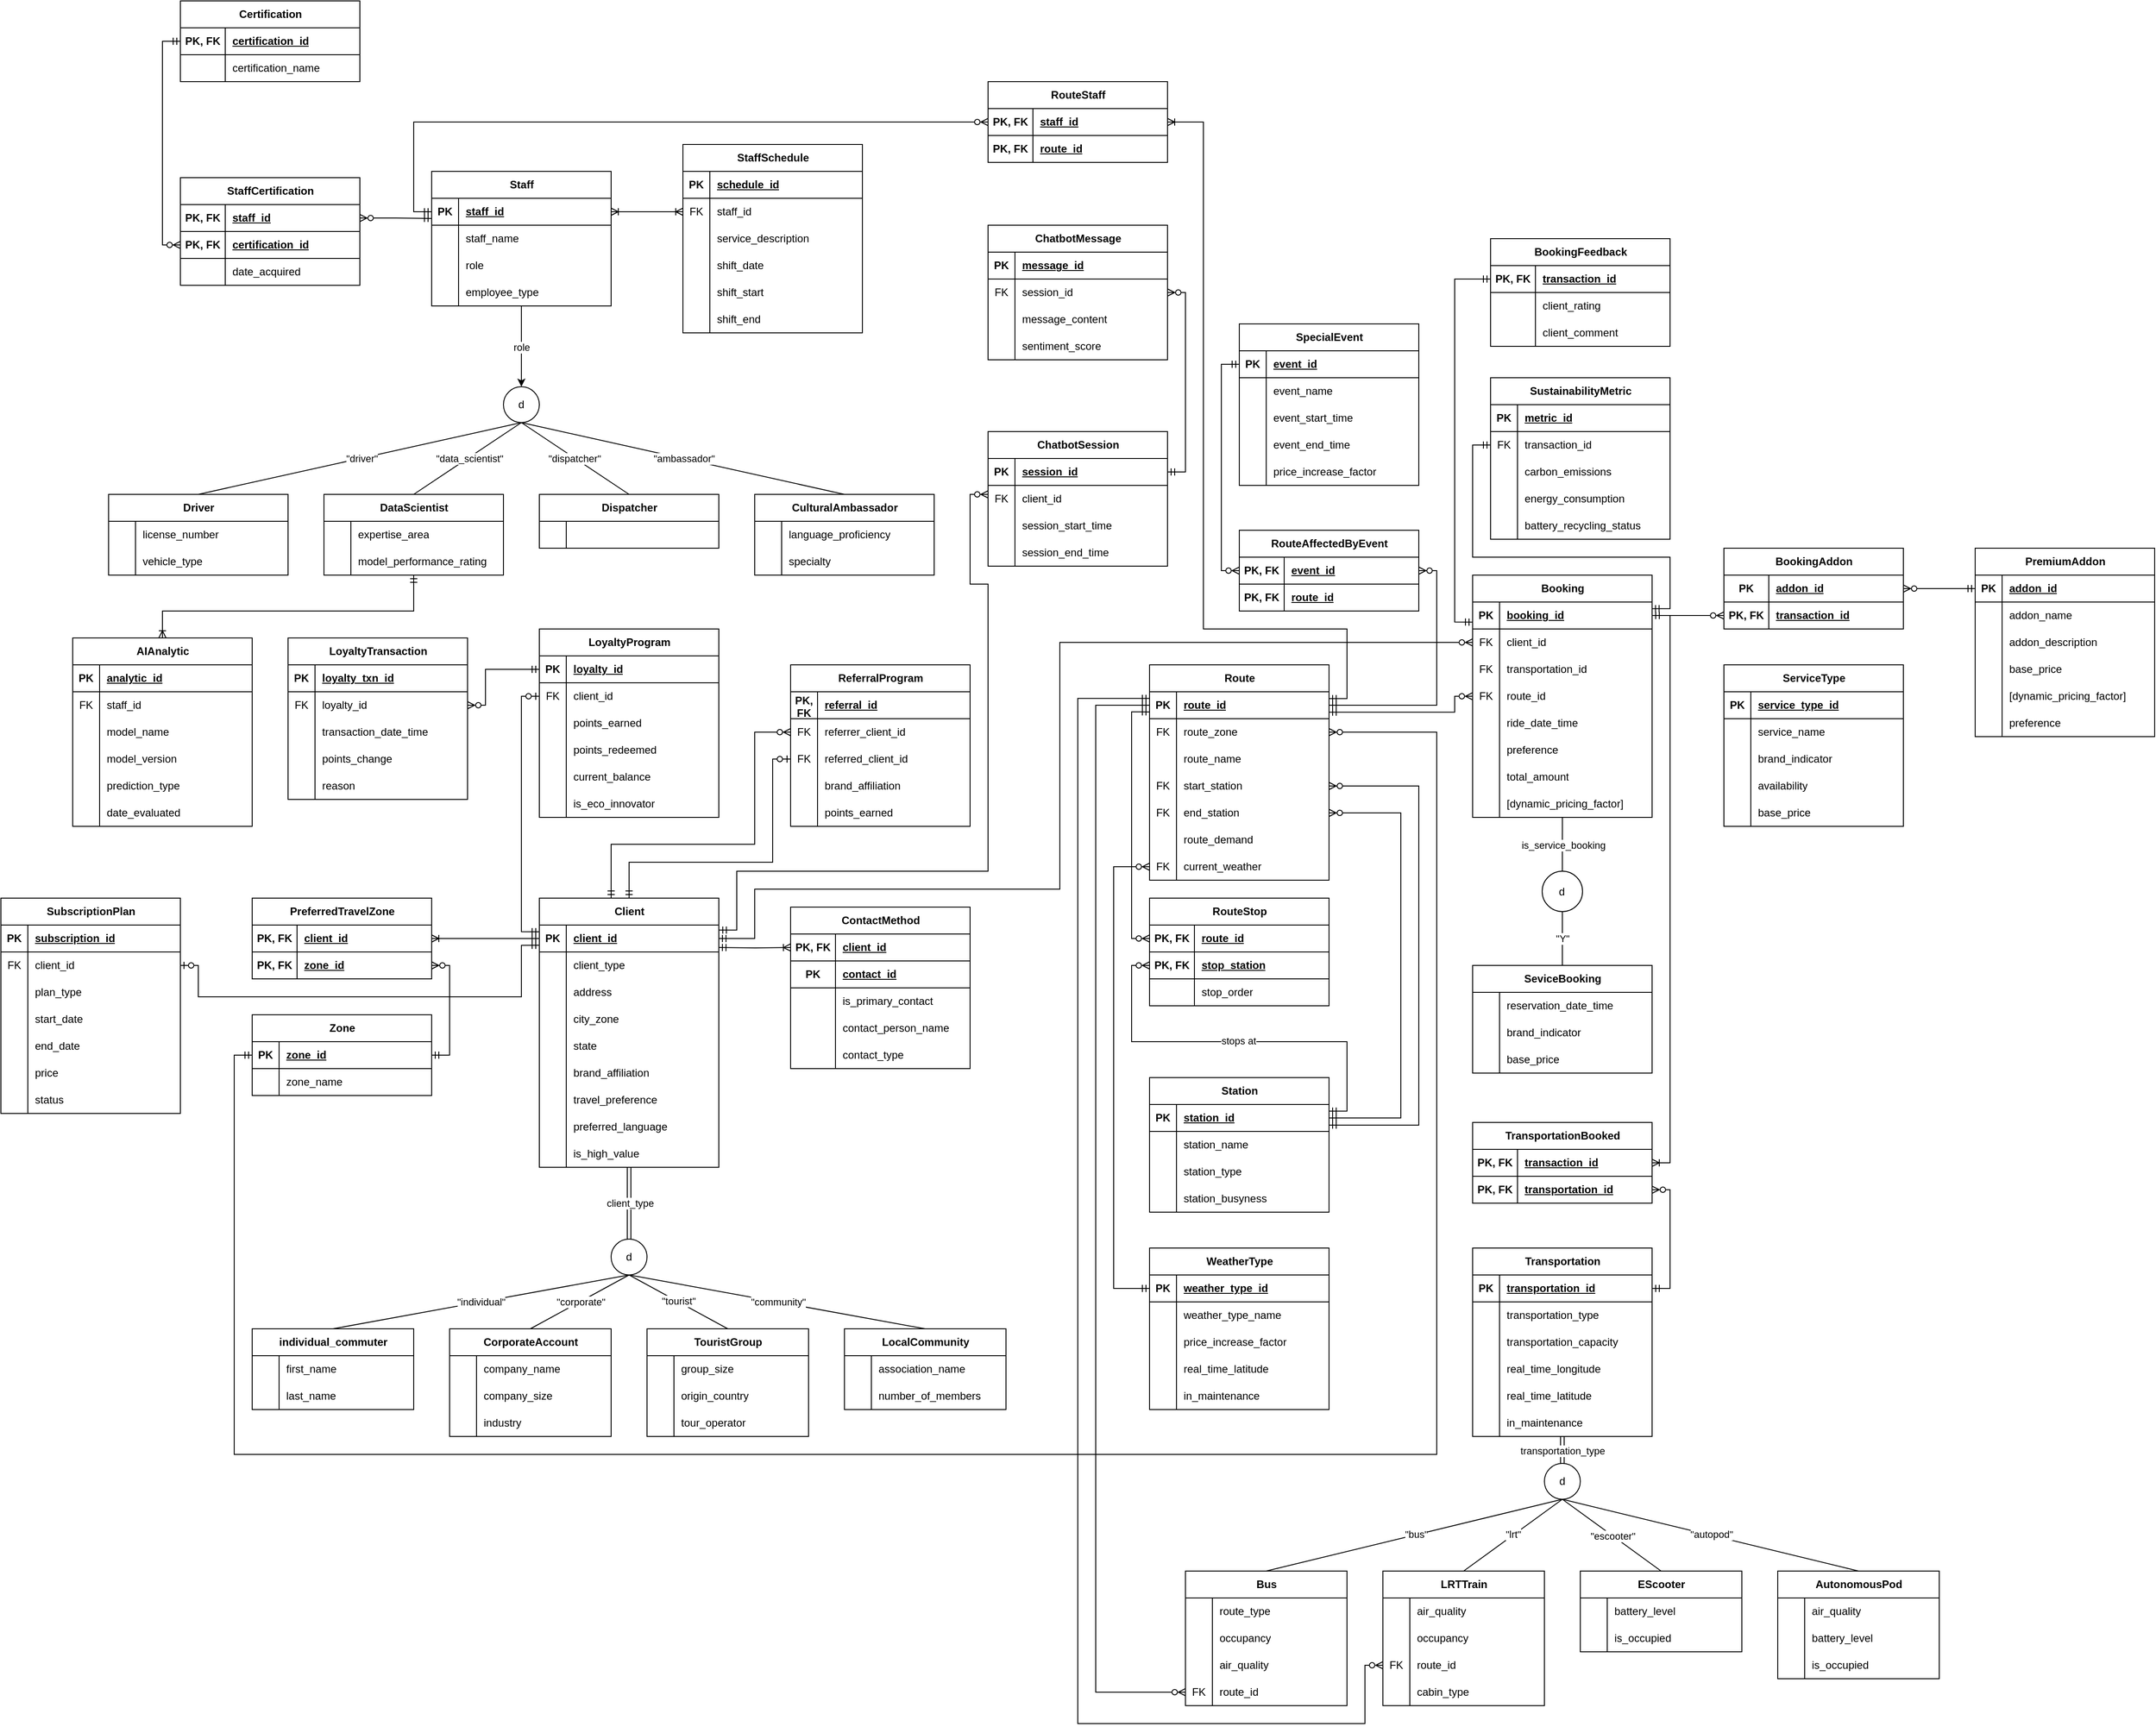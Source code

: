<mxfile version="27.1.6">
  <diagram id="R2lEEEUBdFMjLlhIrx00" name="Page-1">
    <mxGraphModel dx="2930" dy="3709" grid="1" gridSize="10" guides="1" tooltips="1" connect="1" arrows="1" fold="1" page="1" pageScale="1" pageWidth="850" pageHeight="1100" math="0" shadow="0" extFonts="Permanent Marker^https://fonts.googleapis.com/css?family=Permanent+Marker">
      <root>
        <mxCell id="0" />
        <mxCell id="1" parent="0" />
        <mxCell id="Vc_T_APvDjTDvoh1z75V-36" style="edgeStyle=orthogonalEdgeStyle;rounded=0;orthogonalLoop=1;jettySize=auto;html=1;entryX=0.5;entryY=0;entryDx=0;entryDy=0;endArrow=none;startFill=0;startArrow=none;shape=link;" parent="1" source="TGokOmCcMqFCOAKC5Mgh-1" target="Vc_T_APvDjTDvoh1z75V-35" edge="1">
          <mxGeometry relative="1" as="geometry" />
        </mxCell>
        <mxCell id="Vc_T_APvDjTDvoh1z75V-117" value="client_type" style="edgeLabel;html=1;align=center;verticalAlign=middle;resizable=0;points=[];" parent="Vc_T_APvDjTDvoh1z75V-36" vertex="1" connectable="0">
          <mxGeometry x="-0.002" y="1" relative="1" as="geometry">
            <mxPoint as="offset" />
          </mxGeometry>
        </mxCell>
        <mxCell id="TGokOmCcMqFCOAKC5Mgh-1" value="Client" style="shape=table;startSize=30;container=1;collapsible=1;childLayout=tableLayout;fixedRows=1;rowLines=0;fontStyle=1;align=center;resizeLast=1;html=1;" parent="1" vertex="1">
          <mxGeometry x="400" y="360" width="200.0" height="300" as="geometry" />
        </mxCell>
        <mxCell id="TGokOmCcMqFCOAKC5Mgh-2" value="" style="shape=tableRow;horizontal=0;startSize=0;swimlaneHead=0;swimlaneBody=0;fillColor=none;collapsible=0;dropTarget=0;points=[[0,0.5],[1,0.5]];portConstraint=eastwest;top=0;left=0;right=0;bottom=1;" parent="TGokOmCcMqFCOAKC5Mgh-1" vertex="1">
          <mxGeometry y="30" width="200.0" height="30" as="geometry" />
        </mxCell>
        <mxCell id="TGokOmCcMqFCOAKC5Mgh-3" value="PK" style="shape=partialRectangle;connectable=0;fillColor=none;top=0;left=0;bottom=0;right=0;fontStyle=1;overflow=hidden;whiteSpace=wrap;html=1;" parent="TGokOmCcMqFCOAKC5Mgh-2" vertex="1">
          <mxGeometry width="30" height="30" as="geometry">
            <mxRectangle width="30" height="30" as="alternateBounds" />
          </mxGeometry>
        </mxCell>
        <mxCell id="TGokOmCcMqFCOAKC5Mgh-4" value="client_id" style="shape=partialRectangle;connectable=0;fillColor=none;top=0;left=0;bottom=0;right=0;align=left;spacingLeft=6;fontStyle=5;overflow=hidden;whiteSpace=wrap;html=1;" parent="TGokOmCcMqFCOAKC5Mgh-2" vertex="1">
          <mxGeometry x="30" width="170.0" height="30" as="geometry">
            <mxRectangle width="170.0" height="30" as="alternateBounds" />
          </mxGeometry>
        </mxCell>
        <mxCell id="Vc_T_APvDjTDvoh1z75V-276" style="shape=tableRow;horizontal=0;startSize=0;swimlaneHead=0;swimlaneBody=0;fillColor=none;collapsible=0;dropTarget=0;points=[[0,0.5],[1,0.5]];portConstraint=eastwest;top=0;left=0;right=0;bottom=0;" parent="TGokOmCcMqFCOAKC5Mgh-1" vertex="1">
          <mxGeometry y="60" width="200.0" height="30" as="geometry" />
        </mxCell>
        <mxCell id="Vc_T_APvDjTDvoh1z75V-277" style="shape=partialRectangle;connectable=0;fillColor=none;top=0;left=0;bottom=0;right=0;editable=1;overflow=hidden;whiteSpace=wrap;html=1;" parent="Vc_T_APvDjTDvoh1z75V-276" vertex="1">
          <mxGeometry width="30" height="30" as="geometry">
            <mxRectangle width="30" height="30" as="alternateBounds" />
          </mxGeometry>
        </mxCell>
        <mxCell id="Vc_T_APvDjTDvoh1z75V-278" value="client_type" style="shape=partialRectangle;connectable=1;fillColor=none;top=0;left=0;bottom=0;right=0;align=left;spacingLeft=6;overflow=hidden;whiteSpace=wrap;html=1;movable=1;resizable=1;rotatable=1;deletable=1;editable=1;locked=0;" parent="Vc_T_APvDjTDvoh1z75V-276" vertex="1">
          <mxGeometry x="30" width="170.0" height="30" as="geometry">
            <mxRectangle width="170.0" height="30" as="alternateBounds" />
          </mxGeometry>
        </mxCell>
        <mxCell id="Vc_T_APvDjTDvoh1z75V-19" style="shape=tableRow;horizontal=0;startSize=0;swimlaneHead=0;swimlaneBody=0;fillColor=none;collapsible=0;dropTarget=0;points=[[0,0.5],[1,0.5]];portConstraint=eastwest;top=0;left=0;right=0;bottom=0;" parent="TGokOmCcMqFCOAKC5Mgh-1" vertex="1">
          <mxGeometry y="90" width="200.0" height="30" as="geometry" />
        </mxCell>
        <mxCell id="Vc_T_APvDjTDvoh1z75V-20" style="shape=partialRectangle;connectable=0;fillColor=none;top=0;left=0;bottom=0;right=0;editable=1;overflow=hidden;whiteSpace=wrap;html=1;" parent="Vc_T_APvDjTDvoh1z75V-19" vertex="1">
          <mxGeometry width="30" height="30" as="geometry">
            <mxRectangle width="30" height="30" as="alternateBounds" />
          </mxGeometry>
        </mxCell>
        <mxCell id="Vc_T_APvDjTDvoh1z75V-21" value="address" style="shape=partialRectangle;connectable=1;fillColor=none;top=0;left=0;bottom=0;right=0;align=left;spacingLeft=6;overflow=hidden;whiteSpace=wrap;html=1;movable=1;resizable=1;rotatable=1;deletable=1;editable=1;locked=0;" parent="Vc_T_APvDjTDvoh1z75V-19" vertex="1">
          <mxGeometry x="30" width="170.0" height="30" as="geometry">
            <mxRectangle width="170.0" height="30" as="alternateBounds" />
          </mxGeometry>
        </mxCell>
        <mxCell id="Vc_T_APvDjTDvoh1z75V-16" style="shape=tableRow;horizontal=0;startSize=0;swimlaneHead=0;swimlaneBody=0;fillColor=none;collapsible=0;dropTarget=0;points=[[0,0.5],[1,0.5]];portConstraint=eastwest;top=0;left=0;right=0;bottom=0;" parent="TGokOmCcMqFCOAKC5Mgh-1" vertex="1">
          <mxGeometry y="120" width="200.0" height="30" as="geometry" />
        </mxCell>
        <mxCell id="Vc_T_APvDjTDvoh1z75V-17" style="shape=partialRectangle;connectable=0;fillColor=none;top=0;left=0;bottom=0;right=0;editable=1;overflow=hidden;whiteSpace=wrap;html=1;" parent="Vc_T_APvDjTDvoh1z75V-16" vertex="1">
          <mxGeometry width="30" height="30" as="geometry">
            <mxRectangle width="30" height="30" as="alternateBounds" />
          </mxGeometry>
        </mxCell>
        <mxCell id="Vc_T_APvDjTDvoh1z75V-18" value="city_zone" style="shape=partialRectangle;connectable=1;fillColor=none;top=0;left=0;bottom=0;right=0;align=left;spacingLeft=6;overflow=hidden;whiteSpace=wrap;html=1;movable=1;resizable=1;rotatable=1;deletable=1;editable=1;locked=0;" parent="Vc_T_APvDjTDvoh1z75V-16" vertex="1">
          <mxGeometry x="30" width="170.0" height="30" as="geometry">
            <mxRectangle width="170.0" height="30" as="alternateBounds" />
          </mxGeometry>
        </mxCell>
        <mxCell id="Vc_T_APvDjTDvoh1z75V-13" style="shape=tableRow;horizontal=0;startSize=0;swimlaneHead=0;swimlaneBody=0;fillColor=none;collapsible=0;dropTarget=0;points=[[0,0.5],[1,0.5]];portConstraint=eastwest;top=0;left=0;right=0;bottom=0;" parent="TGokOmCcMqFCOAKC5Mgh-1" vertex="1">
          <mxGeometry y="150" width="200.0" height="30" as="geometry" />
        </mxCell>
        <mxCell id="Vc_T_APvDjTDvoh1z75V-14" style="shape=partialRectangle;connectable=0;fillColor=none;top=0;left=0;bottom=0;right=0;editable=1;overflow=hidden;whiteSpace=wrap;html=1;" parent="Vc_T_APvDjTDvoh1z75V-13" vertex="1">
          <mxGeometry width="30" height="30" as="geometry">
            <mxRectangle width="30" height="30" as="alternateBounds" />
          </mxGeometry>
        </mxCell>
        <mxCell id="Vc_T_APvDjTDvoh1z75V-15" value="state" style="shape=partialRectangle;connectable=1;fillColor=none;top=0;left=0;bottom=0;right=0;align=left;spacingLeft=6;overflow=hidden;whiteSpace=wrap;html=1;movable=1;resizable=1;rotatable=1;deletable=1;editable=1;locked=0;" parent="Vc_T_APvDjTDvoh1z75V-13" vertex="1">
          <mxGeometry x="30" width="170.0" height="30" as="geometry">
            <mxRectangle width="170.0" height="30" as="alternateBounds" />
          </mxGeometry>
        </mxCell>
        <mxCell id="Vc_T_APvDjTDvoh1z75V-10" style="shape=tableRow;horizontal=0;startSize=0;swimlaneHead=0;swimlaneBody=0;fillColor=none;collapsible=0;dropTarget=0;points=[[0,0.5],[1,0.5]];portConstraint=eastwest;top=0;left=0;right=0;bottom=0;" parent="TGokOmCcMqFCOAKC5Mgh-1" vertex="1">
          <mxGeometry y="180" width="200.0" height="30" as="geometry" />
        </mxCell>
        <mxCell id="Vc_T_APvDjTDvoh1z75V-11" style="shape=partialRectangle;connectable=0;fillColor=none;top=0;left=0;bottom=0;right=0;editable=1;overflow=hidden;whiteSpace=wrap;html=1;" parent="Vc_T_APvDjTDvoh1z75V-10" vertex="1">
          <mxGeometry width="30" height="30" as="geometry">
            <mxRectangle width="30" height="30" as="alternateBounds" />
          </mxGeometry>
        </mxCell>
        <mxCell id="Vc_T_APvDjTDvoh1z75V-12" value="brand_affiliation" style="shape=partialRectangle;connectable=1;fillColor=none;top=0;left=0;bottom=0;right=0;align=left;spacingLeft=6;overflow=hidden;whiteSpace=wrap;html=1;movable=1;resizable=1;rotatable=1;deletable=1;editable=1;locked=0;" parent="Vc_T_APvDjTDvoh1z75V-10" vertex="1">
          <mxGeometry x="30" width="170.0" height="30" as="geometry">
            <mxRectangle width="170.0" height="30" as="alternateBounds" />
          </mxGeometry>
        </mxCell>
        <mxCell id="Vc_T_APvDjTDvoh1z75V-522" style="shape=tableRow;horizontal=0;startSize=0;swimlaneHead=0;swimlaneBody=0;fillColor=none;collapsible=0;dropTarget=0;points=[[0,0.5],[1,0.5]];portConstraint=eastwest;top=0;left=0;right=0;bottom=0;" parent="TGokOmCcMqFCOAKC5Mgh-1" vertex="1">
          <mxGeometry y="210" width="200.0" height="30" as="geometry" />
        </mxCell>
        <mxCell id="Vc_T_APvDjTDvoh1z75V-523" style="shape=partialRectangle;connectable=0;fillColor=none;top=0;left=0;bottom=0;right=0;editable=1;overflow=hidden;whiteSpace=wrap;html=1;" parent="Vc_T_APvDjTDvoh1z75V-522" vertex="1">
          <mxGeometry width="30" height="30" as="geometry">
            <mxRectangle width="30" height="30" as="alternateBounds" />
          </mxGeometry>
        </mxCell>
        <mxCell id="Vc_T_APvDjTDvoh1z75V-524" value="travel_preference" style="shape=partialRectangle;connectable=1;fillColor=none;top=0;left=0;bottom=0;right=0;align=left;spacingLeft=6;overflow=hidden;whiteSpace=wrap;html=1;movable=1;resizable=1;rotatable=1;deletable=1;editable=1;locked=0;" parent="Vc_T_APvDjTDvoh1z75V-522" vertex="1">
          <mxGeometry x="30" width="170.0" height="30" as="geometry">
            <mxRectangle width="170.0" height="30" as="alternateBounds" />
          </mxGeometry>
        </mxCell>
        <mxCell id="Vc_T_APvDjTDvoh1z75V-4" style="shape=tableRow;horizontal=0;startSize=0;swimlaneHead=0;swimlaneBody=0;fillColor=none;collapsible=0;dropTarget=0;points=[[0,0.5],[1,0.5]];portConstraint=eastwest;top=0;left=0;right=0;bottom=0;" parent="TGokOmCcMqFCOAKC5Mgh-1" vertex="1">
          <mxGeometry y="240" width="200.0" height="30" as="geometry" />
        </mxCell>
        <mxCell id="Vc_T_APvDjTDvoh1z75V-5" style="shape=partialRectangle;connectable=0;fillColor=none;top=0;left=0;bottom=0;right=0;editable=1;overflow=hidden;whiteSpace=wrap;html=1;" parent="Vc_T_APvDjTDvoh1z75V-4" vertex="1">
          <mxGeometry width="30" height="30" as="geometry">
            <mxRectangle width="30" height="30" as="alternateBounds" />
          </mxGeometry>
        </mxCell>
        <mxCell id="Vc_T_APvDjTDvoh1z75V-6" value="preferred_language" style="shape=partialRectangle;connectable=1;fillColor=none;top=0;left=0;bottom=0;right=0;align=left;spacingLeft=6;overflow=hidden;whiteSpace=wrap;html=1;movable=1;resizable=1;rotatable=1;deletable=1;editable=1;locked=0;" parent="Vc_T_APvDjTDvoh1z75V-4" vertex="1">
          <mxGeometry x="30" width="170.0" height="30" as="geometry">
            <mxRectangle width="170.0" height="30" as="alternateBounds" />
          </mxGeometry>
        </mxCell>
        <mxCell id="cpSbbvpmcZStl1tMftQa-82" style="shape=tableRow;horizontal=0;startSize=0;swimlaneHead=0;swimlaneBody=0;fillColor=none;collapsible=0;dropTarget=0;points=[[0,0.5],[1,0.5]];portConstraint=eastwest;top=0;left=0;right=0;bottom=0;" parent="TGokOmCcMqFCOAKC5Mgh-1" vertex="1">
          <mxGeometry y="270" width="200.0" height="30" as="geometry" />
        </mxCell>
        <mxCell id="cpSbbvpmcZStl1tMftQa-83" style="shape=partialRectangle;connectable=0;fillColor=none;top=0;left=0;bottom=0;right=0;editable=1;overflow=hidden;whiteSpace=wrap;html=1;" parent="cpSbbvpmcZStl1tMftQa-82" vertex="1">
          <mxGeometry width="30" height="30" as="geometry">
            <mxRectangle width="30" height="30" as="alternateBounds" />
          </mxGeometry>
        </mxCell>
        <mxCell id="cpSbbvpmcZStl1tMftQa-84" value="is_high_value" style="shape=partialRectangle;connectable=1;fillColor=none;top=0;left=0;bottom=0;right=0;align=left;spacingLeft=6;overflow=hidden;whiteSpace=wrap;html=1;movable=1;resizable=1;rotatable=1;deletable=1;editable=1;locked=0;" parent="cpSbbvpmcZStl1tMftQa-82" vertex="1">
          <mxGeometry x="30" width="170.0" height="30" as="geometry">
            <mxRectangle width="170.0" height="30" as="alternateBounds" />
          </mxGeometry>
        </mxCell>
        <mxCell id="Vc_T_APvDjTDvoh1z75V-113" style="rounded=0;orthogonalLoop=1;jettySize=auto;html=1;entryX=0.5;entryY=0;entryDx=0;entryDy=0;endArrow=none;startFill=0;exitX=0.5;exitY=1;exitDx=0;exitDy=0;" parent="1" source="Vc_T_APvDjTDvoh1z75V-35" target="Vc_T_APvDjTDvoh1z75V-67" edge="1">
          <mxGeometry relative="1" as="geometry" />
        </mxCell>
        <mxCell id="Vc_T_APvDjTDvoh1z75V-122" value="&quot;community&quot;" style="edgeLabel;html=1;align=center;verticalAlign=middle;resizable=0;points=[];" parent="Vc_T_APvDjTDvoh1z75V-113" vertex="1" connectable="0">
          <mxGeometry x="0.003" relative="1" as="geometry">
            <mxPoint as="offset" />
          </mxGeometry>
        </mxCell>
        <mxCell id="Vc_T_APvDjTDvoh1z75V-114" style="rounded=0;orthogonalLoop=1;jettySize=auto;html=1;entryX=0.5;entryY=0;entryDx=0;entryDy=0;exitX=0.5;exitY=1;exitDx=0;exitDy=0;endArrow=none;startFill=0;" parent="1" source="Vc_T_APvDjTDvoh1z75V-35" target="Vc_T_APvDjTDvoh1z75V-54" edge="1">
          <mxGeometry relative="1" as="geometry" />
        </mxCell>
        <mxCell id="Vc_T_APvDjTDvoh1z75V-120" value="&quot;tourist&quot;" style="edgeLabel;html=1;align=center;verticalAlign=middle;resizable=0;points=[];" parent="Vc_T_APvDjTDvoh1z75V-114" vertex="1" connectable="0">
          <mxGeometry x="-0.009" y="1" relative="1" as="geometry">
            <mxPoint as="offset" />
          </mxGeometry>
        </mxCell>
        <mxCell id="Vc_T_APvDjTDvoh1z75V-115" style="rounded=0;orthogonalLoop=1;jettySize=auto;html=1;entryX=0.5;entryY=0;entryDx=0;entryDy=0;endArrow=none;startFill=0;exitX=0.5;exitY=1;exitDx=0;exitDy=0;" parent="1" source="Vc_T_APvDjTDvoh1z75V-35" target="Vc_T_APvDjTDvoh1z75V-41" edge="1">
          <mxGeometry relative="1" as="geometry" />
        </mxCell>
        <mxCell id="Vc_T_APvDjTDvoh1z75V-119" value="&quot;corporate&quot;" style="edgeLabel;html=1;align=center;verticalAlign=middle;resizable=0;points=[];" parent="Vc_T_APvDjTDvoh1z75V-115" vertex="1" connectable="0">
          <mxGeometry x="-0.01" relative="1" as="geometry">
            <mxPoint as="offset" />
          </mxGeometry>
        </mxCell>
        <mxCell id="Vc_T_APvDjTDvoh1z75V-116" style="rounded=0;orthogonalLoop=1;jettySize=auto;html=1;entryX=0.5;entryY=0;entryDx=0;entryDy=0;endArrow=none;startFill=0;exitX=0.5;exitY=1;exitDx=0;exitDy=0;" parent="1" source="Vc_T_APvDjTDvoh1z75V-35" target="Vc_T_APvDjTDvoh1z75V-96" edge="1">
          <mxGeometry relative="1" as="geometry" />
        </mxCell>
        <mxCell id="Vc_T_APvDjTDvoh1z75V-118" value="&quot;individual&quot;" style="edgeLabel;html=1;align=center;verticalAlign=middle;resizable=0;points=[];" parent="Vc_T_APvDjTDvoh1z75V-116" vertex="1" connectable="0">
          <mxGeometry x="-0.001" relative="1" as="geometry">
            <mxPoint as="offset" />
          </mxGeometry>
        </mxCell>
        <mxCell id="Vc_T_APvDjTDvoh1z75V-35" value="d" style="ellipse;whiteSpace=wrap;html=1;aspect=fixed;" parent="1" vertex="1">
          <mxGeometry x="480" y="740" width="40" height="40" as="geometry" />
        </mxCell>
        <mxCell id="Vc_T_APvDjTDvoh1z75V-41" value="CorporateAccount" style="shape=table;startSize=30;container=1;collapsible=1;childLayout=tableLayout;fixedRows=1;rowLines=0;fontStyle=1;align=center;resizeLast=1;html=1;" parent="1" vertex="1">
          <mxGeometry x="300" y="840" width="180" height="120" as="geometry" />
        </mxCell>
        <mxCell id="Vc_T_APvDjTDvoh1z75V-106" style="shape=tableRow;horizontal=0;startSize=0;swimlaneHead=0;swimlaneBody=0;fillColor=none;collapsible=0;dropTarget=0;points=[[0,0.5],[1,0.5]];portConstraint=eastwest;top=0;left=0;right=0;bottom=0;" parent="Vc_T_APvDjTDvoh1z75V-41" vertex="1">
          <mxGeometry y="30" width="180" height="30" as="geometry" />
        </mxCell>
        <mxCell id="Vc_T_APvDjTDvoh1z75V-107" style="shape=partialRectangle;connectable=0;fillColor=none;top=0;left=0;bottom=0;right=0;editable=1;overflow=hidden;whiteSpace=wrap;html=1;" parent="Vc_T_APvDjTDvoh1z75V-106" vertex="1">
          <mxGeometry width="30" height="30" as="geometry">
            <mxRectangle width="30" height="30" as="alternateBounds" />
          </mxGeometry>
        </mxCell>
        <mxCell id="Vc_T_APvDjTDvoh1z75V-108" value="company_name" style="shape=partialRectangle;connectable=0;fillColor=none;top=0;left=0;bottom=0;right=0;align=left;spacingLeft=6;overflow=hidden;whiteSpace=wrap;html=1;" parent="Vc_T_APvDjTDvoh1z75V-106" vertex="1">
          <mxGeometry x="30" width="150" height="30" as="geometry">
            <mxRectangle width="150" height="30" as="alternateBounds" />
          </mxGeometry>
        </mxCell>
        <mxCell id="Vc_T_APvDjTDvoh1z75V-45" value="" style="shape=tableRow;horizontal=0;startSize=0;swimlaneHead=0;swimlaneBody=0;fillColor=none;collapsible=0;dropTarget=0;points=[[0,0.5],[1,0.5]];portConstraint=eastwest;top=0;left=0;right=0;bottom=0;" parent="Vc_T_APvDjTDvoh1z75V-41" vertex="1">
          <mxGeometry y="60" width="180" height="30" as="geometry" />
        </mxCell>
        <mxCell id="Vc_T_APvDjTDvoh1z75V-46" value="" style="shape=partialRectangle;connectable=0;fillColor=none;top=0;left=0;bottom=0;right=0;editable=1;overflow=hidden;whiteSpace=wrap;html=1;" parent="Vc_T_APvDjTDvoh1z75V-45" vertex="1">
          <mxGeometry width="30" height="30" as="geometry">
            <mxRectangle width="30" height="30" as="alternateBounds" />
          </mxGeometry>
        </mxCell>
        <mxCell id="Vc_T_APvDjTDvoh1z75V-47" value="company_size" style="shape=partialRectangle;connectable=0;fillColor=none;top=0;left=0;bottom=0;right=0;align=left;spacingLeft=6;overflow=hidden;whiteSpace=wrap;html=1;" parent="Vc_T_APvDjTDvoh1z75V-45" vertex="1">
          <mxGeometry x="30" width="150" height="30" as="geometry">
            <mxRectangle width="150" height="30" as="alternateBounds" />
          </mxGeometry>
        </mxCell>
        <mxCell id="Vc_T_APvDjTDvoh1z75V-48" value="" style="shape=tableRow;horizontal=0;startSize=0;swimlaneHead=0;swimlaneBody=0;fillColor=none;collapsible=0;dropTarget=0;points=[[0,0.5],[1,0.5]];portConstraint=eastwest;top=0;left=0;right=0;bottom=0;" parent="Vc_T_APvDjTDvoh1z75V-41" vertex="1">
          <mxGeometry y="90" width="180" height="30" as="geometry" />
        </mxCell>
        <mxCell id="Vc_T_APvDjTDvoh1z75V-49" value="" style="shape=partialRectangle;connectable=0;fillColor=none;top=0;left=0;bottom=0;right=0;editable=1;overflow=hidden;whiteSpace=wrap;html=1;" parent="Vc_T_APvDjTDvoh1z75V-48" vertex="1">
          <mxGeometry width="30" height="30" as="geometry">
            <mxRectangle width="30" height="30" as="alternateBounds" />
          </mxGeometry>
        </mxCell>
        <mxCell id="Vc_T_APvDjTDvoh1z75V-50" value="industry" style="shape=partialRectangle;connectable=0;fillColor=none;top=0;left=0;bottom=0;right=0;align=left;spacingLeft=6;overflow=hidden;whiteSpace=wrap;html=1;" parent="Vc_T_APvDjTDvoh1z75V-48" vertex="1">
          <mxGeometry x="30" width="150" height="30" as="geometry">
            <mxRectangle width="150" height="30" as="alternateBounds" />
          </mxGeometry>
        </mxCell>
        <mxCell id="Vc_T_APvDjTDvoh1z75V-54" value="TouristGroup" style="shape=table;startSize=30;container=1;collapsible=1;childLayout=tableLayout;fixedRows=1;rowLines=0;fontStyle=1;align=center;resizeLast=1;html=1;" parent="1" vertex="1">
          <mxGeometry x="520" y="840" width="180" height="120" as="geometry" />
        </mxCell>
        <mxCell id="Vc_T_APvDjTDvoh1z75V-58" value="" style="shape=tableRow;horizontal=0;startSize=0;swimlaneHead=0;swimlaneBody=0;fillColor=none;collapsible=0;dropTarget=0;points=[[0,0.5],[1,0.5]];portConstraint=eastwest;top=0;left=0;right=0;bottom=0;" parent="Vc_T_APvDjTDvoh1z75V-54" vertex="1">
          <mxGeometry y="30" width="180" height="30" as="geometry" />
        </mxCell>
        <mxCell id="Vc_T_APvDjTDvoh1z75V-59" value="" style="shape=partialRectangle;connectable=0;fillColor=none;top=0;left=0;bottom=0;right=0;editable=1;overflow=hidden;whiteSpace=wrap;html=1;" parent="Vc_T_APvDjTDvoh1z75V-58" vertex="1">
          <mxGeometry width="30" height="30" as="geometry">
            <mxRectangle width="30" height="30" as="alternateBounds" />
          </mxGeometry>
        </mxCell>
        <mxCell id="Vc_T_APvDjTDvoh1z75V-60" value="group_size" style="shape=partialRectangle;connectable=0;fillColor=none;top=0;left=0;bottom=0;right=0;align=left;spacingLeft=6;overflow=hidden;whiteSpace=wrap;html=1;" parent="Vc_T_APvDjTDvoh1z75V-58" vertex="1">
          <mxGeometry x="30" width="150" height="30" as="geometry">
            <mxRectangle width="150" height="30" as="alternateBounds" />
          </mxGeometry>
        </mxCell>
        <mxCell id="Vc_T_APvDjTDvoh1z75V-61" value="" style="shape=tableRow;horizontal=0;startSize=0;swimlaneHead=0;swimlaneBody=0;fillColor=none;collapsible=0;dropTarget=0;points=[[0,0.5],[1,0.5]];portConstraint=eastwest;top=0;left=0;right=0;bottom=0;" parent="Vc_T_APvDjTDvoh1z75V-54" vertex="1">
          <mxGeometry y="60" width="180" height="30" as="geometry" />
        </mxCell>
        <mxCell id="Vc_T_APvDjTDvoh1z75V-62" value="" style="shape=partialRectangle;connectable=0;fillColor=none;top=0;left=0;bottom=0;right=0;editable=1;overflow=hidden;whiteSpace=wrap;html=1;" parent="Vc_T_APvDjTDvoh1z75V-61" vertex="1">
          <mxGeometry width="30" height="30" as="geometry">
            <mxRectangle width="30" height="30" as="alternateBounds" />
          </mxGeometry>
        </mxCell>
        <mxCell id="Vc_T_APvDjTDvoh1z75V-63" value="origin_country" style="shape=partialRectangle;connectable=0;fillColor=none;top=0;left=0;bottom=0;right=0;align=left;spacingLeft=6;overflow=hidden;whiteSpace=wrap;html=1;" parent="Vc_T_APvDjTDvoh1z75V-61" vertex="1">
          <mxGeometry x="30" width="150" height="30" as="geometry">
            <mxRectangle width="150" height="30" as="alternateBounds" />
          </mxGeometry>
        </mxCell>
        <mxCell id="Vc_T_APvDjTDvoh1z75V-93" style="shape=tableRow;horizontal=0;startSize=0;swimlaneHead=0;swimlaneBody=0;fillColor=none;collapsible=0;dropTarget=0;points=[[0,0.5],[1,0.5]];portConstraint=eastwest;top=0;left=0;right=0;bottom=0;" parent="Vc_T_APvDjTDvoh1z75V-54" vertex="1">
          <mxGeometry y="90" width="180" height="30" as="geometry" />
        </mxCell>
        <mxCell id="Vc_T_APvDjTDvoh1z75V-94" style="shape=partialRectangle;connectable=0;fillColor=none;top=0;left=0;bottom=0;right=0;editable=1;overflow=hidden;whiteSpace=wrap;html=1;" parent="Vc_T_APvDjTDvoh1z75V-93" vertex="1">
          <mxGeometry width="30" height="30" as="geometry">
            <mxRectangle width="30" height="30" as="alternateBounds" />
          </mxGeometry>
        </mxCell>
        <mxCell id="Vc_T_APvDjTDvoh1z75V-95" value="tour_operator" style="shape=partialRectangle;connectable=0;fillColor=none;top=0;left=0;bottom=0;right=0;align=left;spacingLeft=6;overflow=hidden;whiteSpace=wrap;html=1;" parent="Vc_T_APvDjTDvoh1z75V-93" vertex="1">
          <mxGeometry x="30" width="150" height="30" as="geometry">
            <mxRectangle width="150" height="30" as="alternateBounds" />
          </mxGeometry>
        </mxCell>
        <mxCell id="Vc_T_APvDjTDvoh1z75V-67" value="LocalCommunity" style="shape=table;startSize=30;container=1;collapsible=1;childLayout=tableLayout;fixedRows=1;rowLines=0;fontStyle=1;align=center;resizeLast=1;html=1;" parent="1" vertex="1">
          <mxGeometry x="740" y="840" width="180" height="90" as="geometry" />
        </mxCell>
        <mxCell id="Vc_T_APvDjTDvoh1z75V-71" value="" style="shape=tableRow;horizontal=0;startSize=0;swimlaneHead=0;swimlaneBody=0;fillColor=none;collapsible=0;dropTarget=0;points=[[0,0.5],[1,0.5]];portConstraint=eastwest;top=0;left=0;right=0;bottom=0;" parent="Vc_T_APvDjTDvoh1z75V-67" vertex="1">
          <mxGeometry y="30" width="180" height="30" as="geometry" />
        </mxCell>
        <mxCell id="Vc_T_APvDjTDvoh1z75V-72" value="" style="shape=partialRectangle;connectable=0;fillColor=none;top=0;left=0;bottom=0;right=0;editable=1;overflow=hidden;whiteSpace=wrap;html=1;" parent="Vc_T_APvDjTDvoh1z75V-71" vertex="1">
          <mxGeometry width="30" height="30" as="geometry">
            <mxRectangle width="30" height="30" as="alternateBounds" />
          </mxGeometry>
        </mxCell>
        <mxCell id="Vc_T_APvDjTDvoh1z75V-73" value="association_name" style="shape=partialRectangle;connectable=0;fillColor=none;top=0;left=0;bottom=0;right=0;align=left;spacingLeft=6;overflow=hidden;whiteSpace=wrap;html=1;" parent="Vc_T_APvDjTDvoh1z75V-71" vertex="1">
          <mxGeometry x="30" width="150" height="30" as="geometry">
            <mxRectangle width="150" height="30" as="alternateBounds" />
          </mxGeometry>
        </mxCell>
        <mxCell id="Vc_T_APvDjTDvoh1z75V-74" value="" style="shape=tableRow;horizontal=0;startSize=0;swimlaneHead=0;swimlaneBody=0;fillColor=none;collapsible=0;dropTarget=0;points=[[0,0.5],[1,0.5]];portConstraint=eastwest;top=0;left=0;right=0;bottom=0;" parent="Vc_T_APvDjTDvoh1z75V-67" vertex="1">
          <mxGeometry y="60" width="180" height="30" as="geometry" />
        </mxCell>
        <mxCell id="Vc_T_APvDjTDvoh1z75V-75" value="" style="shape=partialRectangle;connectable=0;fillColor=none;top=0;left=0;bottom=0;right=0;editable=1;overflow=hidden;whiteSpace=wrap;html=1;" parent="Vc_T_APvDjTDvoh1z75V-74" vertex="1">
          <mxGeometry width="30" height="30" as="geometry">
            <mxRectangle width="30" height="30" as="alternateBounds" />
          </mxGeometry>
        </mxCell>
        <mxCell id="Vc_T_APvDjTDvoh1z75V-76" value="number_of_members" style="shape=partialRectangle;connectable=0;fillColor=none;top=0;left=0;bottom=0;right=0;align=left;spacingLeft=6;overflow=hidden;whiteSpace=wrap;html=1;" parent="Vc_T_APvDjTDvoh1z75V-74" vertex="1">
          <mxGeometry x="30" width="150" height="30" as="geometry">
            <mxRectangle width="150" height="30" as="alternateBounds" />
          </mxGeometry>
        </mxCell>
        <mxCell id="Vc_T_APvDjTDvoh1z75V-96" value="individual_commuter" style="shape=table;startSize=30;container=1;collapsible=1;childLayout=tableLayout;fixedRows=1;rowLines=0;fontStyle=1;align=center;resizeLast=1;html=1;" parent="1" vertex="1">
          <mxGeometry x="80" y="840" width="180" height="90" as="geometry" />
        </mxCell>
        <mxCell id="Vc_T_APvDjTDvoh1z75V-100" value="" style="shape=tableRow;horizontal=0;startSize=0;swimlaneHead=0;swimlaneBody=0;fillColor=none;collapsible=0;dropTarget=0;points=[[0,0.5],[1,0.5]];portConstraint=eastwest;top=0;left=0;right=0;bottom=0;" parent="Vc_T_APvDjTDvoh1z75V-96" vertex="1">
          <mxGeometry y="30" width="180" height="30" as="geometry" />
        </mxCell>
        <mxCell id="Vc_T_APvDjTDvoh1z75V-101" value="" style="shape=partialRectangle;connectable=0;fillColor=none;top=0;left=0;bottom=0;right=0;editable=1;overflow=hidden;whiteSpace=wrap;html=1;" parent="Vc_T_APvDjTDvoh1z75V-100" vertex="1">
          <mxGeometry width="30" height="30" as="geometry">
            <mxRectangle width="30" height="30" as="alternateBounds" />
          </mxGeometry>
        </mxCell>
        <mxCell id="Vc_T_APvDjTDvoh1z75V-102" value="first_name" style="shape=partialRectangle;connectable=0;fillColor=none;top=0;left=0;bottom=0;right=0;align=left;spacingLeft=6;overflow=hidden;whiteSpace=wrap;html=1;" parent="Vc_T_APvDjTDvoh1z75V-100" vertex="1">
          <mxGeometry x="30" width="150" height="30" as="geometry">
            <mxRectangle width="150" height="30" as="alternateBounds" />
          </mxGeometry>
        </mxCell>
        <mxCell id="Vc_T_APvDjTDvoh1z75V-103" style="shape=tableRow;horizontal=0;startSize=0;swimlaneHead=0;swimlaneBody=0;fillColor=none;collapsible=0;dropTarget=0;points=[[0,0.5],[1,0.5]];portConstraint=eastwest;top=0;left=0;right=0;bottom=0;" parent="Vc_T_APvDjTDvoh1z75V-96" vertex="1">
          <mxGeometry y="60" width="180" height="30" as="geometry" />
        </mxCell>
        <mxCell id="Vc_T_APvDjTDvoh1z75V-104" style="shape=partialRectangle;connectable=0;fillColor=none;top=0;left=0;bottom=0;right=0;editable=1;overflow=hidden;whiteSpace=wrap;html=1;" parent="Vc_T_APvDjTDvoh1z75V-103" vertex="1">
          <mxGeometry width="30" height="30" as="geometry">
            <mxRectangle width="30" height="30" as="alternateBounds" />
          </mxGeometry>
        </mxCell>
        <mxCell id="Vc_T_APvDjTDvoh1z75V-105" value="last_name" style="shape=partialRectangle;connectable=0;fillColor=none;top=0;left=0;bottom=0;right=0;align=left;spacingLeft=6;overflow=hidden;whiteSpace=wrap;html=1;" parent="Vc_T_APvDjTDvoh1z75V-103" vertex="1">
          <mxGeometry x="30" width="150" height="30" as="geometry">
            <mxRectangle width="150" height="30" as="alternateBounds" />
          </mxGeometry>
        </mxCell>
        <mxCell id="Vc_T_APvDjTDvoh1z75V-232" value="ContactMethod" style="shape=table;startSize=30;container=1;collapsible=1;childLayout=tableLayout;fixedRows=1;rowLines=0;fontStyle=1;align=center;resizeLast=1;html=1;" parent="1" vertex="1">
          <mxGeometry x="680" y="370" width="200.0" height="180" as="geometry" />
        </mxCell>
        <mxCell id="Vc_T_APvDjTDvoh1z75V-233" value="" style="shape=tableRow;horizontal=0;startSize=0;swimlaneHead=0;swimlaneBody=0;fillColor=none;collapsible=0;dropTarget=0;points=[[0,0.5],[1,0.5]];portConstraint=eastwest;top=0;left=0;right=0;bottom=1;" parent="Vc_T_APvDjTDvoh1z75V-232" vertex="1">
          <mxGeometry y="30" width="200.0" height="30" as="geometry" />
        </mxCell>
        <mxCell id="Vc_T_APvDjTDvoh1z75V-234" value="PK, FK" style="shape=partialRectangle;connectable=0;fillColor=none;top=0;left=0;bottom=0;right=0;fontStyle=1;overflow=hidden;whiteSpace=wrap;html=1;" parent="Vc_T_APvDjTDvoh1z75V-233" vertex="1">
          <mxGeometry width="50" height="30" as="geometry">
            <mxRectangle width="50" height="30" as="alternateBounds" />
          </mxGeometry>
        </mxCell>
        <mxCell id="Vc_T_APvDjTDvoh1z75V-235" value="client_id" style="shape=partialRectangle;connectable=0;fillColor=none;top=0;left=0;bottom=0;right=0;align=left;spacingLeft=6;fontStyle=5;overflow=hidden;whiteSpace=wrap;html=1;" parent="Vc_T_APvDjTDvoh1z75V-233" vertex="1">
          <mxGeometry x="50" width="150.0" height="30" as="geometry">
            <mxRectangle width="150.0" height="30" as="alternateBounds" />
          </mxGeometry>
        </mxCell>
        <mxCell id="Vc_T_APvDjTDvoh1z75V-269" style="shape=tableRow;horizontal=0;startSize=0;swimlaneHead=0;swimlaneBody=0;fillColor=none;collapsible=0;dropTarget=0;points=[[0,0.5],[1,0.5]];portConstraint=eastwest;top=0;left=0;right=0;bottom=1;" parent="Vc_T_APvDjTDvoh1z75V-232" vertex="1">
          <mxGeometry y="60" width="200.0" height="30" as="geometry" />
        </mxCell>
        <mxCell id="Vc_T_APvDjTDvoh1z75V-270" value="PK" style="shape=partialRectangle;connectable=0;fillColor=none;top=0;left=0;bottom=0;right=0;fontStyle=1;overflow=hidden;whiteSpace=wrap;html=1;" parent="Vc_T_APvDjTDvoh1z75V-269" vertex="1">
          <mxGeometry width="50" height="30" as="geometry">
            <mxRectangle width="50" height="30" as="alternateBounds" />
          </mxGeometry>
        </mxCell>
        <mxCell id="Vc_T_APvDjTDvoh1z75V-271" value="contact_id" style="shape=partialRectangle;connectable=0;fillColor=none;top=0;left=0;bottom=0;right=0;align=left;spacingLeft=6;fontStyle=5;overflow=hidden;whiteSpace=wrap;html=1;" parent="Vc_T_APvDjTDvoh1z75V-269" vertex="1">
          <mxGeometry x="50" width="150.0" height="30" as="geometry">
            <mxRectangle width="150.0" height="30" as="alternateBounds" />
          </mxGeometry>
        </mxCell>
        <mxCell id="Vc_T_APvDjTDvoh1z75V-293" style="shape=tableRow;horizontal=0;startSize=0;swimlaneHead=0;swimlaneBody=0;fillColor=none;collapsible=0;dropTarget=0;points=[[0,0.5],[1,0.5]];portConstraint=eastwest;top=0;left=0;right=0;bottom=0;" parent="Vc_T_APvDjTDvoh1z75V-232" vertex="1">
          <mxGeometry y="90" width="200.0" height="30" as="geometry" />
        </mxCell>
        <mxCell id="Vc_T_APvDjTDvoh1z75V-294" style="shape=partialRectangle;connectable=0;fillColor=none;top=0;left=0;bottom=0;right=0;editable=1;overflow=hidden;whiteSpace=wrap;html=1;" parent="Vc_T_APvDjTDvoh1z75V-293" vertex="1">
          <mxGeometry width="50" height="30" as="geometry">
            <mxRectangle width="50" height="30" as="alternateBounds" />
          </mxGeometry>
        </mxCell>
        <mxCell id="Vc_T_APvDjTDvoh1z75V-295" value="is_primary_contact" style="shape=partialRectangle;connectable=1;fillColor=none;top=0;left=0;bottom=0;right=0;align=left;spacingLeft=6;overflow=hidden;whiteSpace=wrap;html=1;movable=1;resizable=1;rotatable=1;deletable=1;editable=1;locked=0;" parent="Vc_T_APvDjTDvoh1z75V-293" vertex="1">
          <mxGeometry x="50" width="150.0" height="30" as="geometry">
            <mxRectangle width="150.0" height="30" as="alternateBounds" />
          </mxGeometry>
        </mxCell>
        <mxCell id="Vc_T_APvDjTDvoh1z75V-296" style="shape=tableRow;horizontal=0;startSize=0;swimlaneHead=0;swimlaneBody=0;fillColor=none;collapsible=0;dropTarget=0;points=[[0,0.5],[1,0.5]];portConstraint=eastwest;top=0;left=0;right=0;bottom=0;" parent="Vc_T_APvDjTDvoh1z75V-232" vertex="1">
          <mxGeometry y="120" width="200.0" height="30" as="geometry" />
        </mxCell>
        <mxCell id="Vc_T_APvDjTDvoh1z75V-297" style="shape=partialRectangle;connectable=0;fillColor=none;top=0;left=0;bottom=0;right=0;editable=1;overflow=hidden;whiteSpace=wrap;html=1;" parent="Vc_T_APvDjTDvoh1z75V-296" vertex="1">
          <mxGeometry width="50" height="30" as="geometry">
            <mxRectangle width="50" height="30" as="alternateBounds" />
          </mxGeometry>
        </mxCell>
        <mxCell id="Vc_T_APvDjTDvoh1z75V-298" value="contact_person_name" style="shape=partialRectangle;connectable=1;fillColor=none;top=0;left=0;bottom=0;right=0;align=left;spacingLeft=6;overflow=hidden;whiteSpace=wrap;html=1;movable=1;resizable=1;rotatable=1;deletable=1;editable=1;locked=0;" parent="Vc_T_APvDjTDvoh1z75V-296" vertex="1">
          <mxGeometry x="50" width="150.0" height="30" as="geometry">
            <mxRectangle width="150.0" height="30" as="alternateBounds" />
          </mxGeometry>
        </mxCell>
        <mxCell id="Vc_T_APvDjTDvoh1z75V-242" style="shape=tableRow;horizontal=0;startSize=0;swimlaneHead=0;swimlaneBody=0;fillColor=none;collapsible=0;dropTarget=0;points=[[0,0.5],[1,0.5]];portConstraint=eastwest;top=0;left=0;right=0;bottom=0;" parent="Vc_T_APvDjTDvoh1z75V-232" vertex="1">
          <mxGeometry y="150" width="200.0" height="30" as="geometry" />
        </mxCell>
        <mxCell id="Vc_T_APvDjTDvoh1z75V-243" style="shape=partialRectangle;connectable=0;fillColor=none;top=0;left=0;bottom=0;right=0;editable=1;overflow=hidden;whiteSpace=wrap;html=1;" parent="Vc_T_APvDjTDvoh1z75V-242" vertex="1">
          <mxGeometry width="50" height="30" as="geometry">
            <mxRectangle width="50" height="30" as="alternateBounds" />
          </mxGeometry>
        </mxCell>
        <mxCell id="Vc_T_APvDjTDvoh1z75V-244" value="contact_type" style="shape=partialRectangle;connectable=1;fillColor=none;top=0;left=0;bottom=0;right=0;align=left;spacingLeft=6;overflow=hidden;whiteSpace=wrap;html=1;movable=1;resizable=1;rotatable=1;deletable=1;editable=1;locked=0;" parent="Vc_T_APvDjTDvoh1z75V-242" vertex="1">
          <mxGeometry x="50" width="150.0" height="30" as="geometry">
            <mxRectangle width="150.0" height="30" as="alternateBounds" />
          </mxGeometry>
        </mxCell>
        <mxCell id="Vc_T_APvDjTDvoh1z75V-272" style="edgeStyle=orthogonalEdgeStyle;rounded=0;orthogonalLoop=1;jettySize=auto;html=1;entryX=0;entryY=0.5;entryDx=0;entryDy=0;startArrow=ERmandOne;startFill=0;endArrow=ERoneToMany;endFill=0;" parent="1" target="Vc_T_APvDjTDvoh1z75V-233" edge="1">
          <mxGeometry relative="1" as="geometry">
            <mxPoint x="600" y="415" as="sourcePoint" />
          </mxGeometry>
        </mxCell>
        <mxCell id="Vc_T_APvDjTDvoh1z75V-279" value="PreferredTravelZone" style="shape=table;startSize=30;container=1;collapsible=1;childLayout=tableLayout;fixedRows=1;rowLines=0;fontStyle=1;align=center;resizeLast=1;html=1;" parent="1" vertex="1">
          <mxGeometry x="80" y="360" width="200.0" height="90" as="geometry" />
        </mxCell>
        <mxCell id="Vc_T_APvDjTDvoh1z75V-280" value="" style="shape=tableRow;horizontal=0;startSize=0;swimlaneHead=0;swimlaneBody=0;fillColor=none;collapsible=0;dropTarget=0;points=[[0,0.5],[1,0.5]];portConstraint=eastwest;top=0;left=0;right=0;bottom=1;" parent="Vc_T_APvDjTDvoh1z75V-279" vertex="1">
          <mxGeometry y="30" width="200.0" height="30" as="geometry" />
        </mxCell>
        <mxCell id="Vc_T_APvDjTDvoh1z75V-281" value="PK, FK" style="shape=partialRectangle;connectable=0;fillColor=none;top=0;left=0;bottom=0;right=0;fontStyle=1;overflow=hidden;whiteSpace=wrap;html=1;" parent="Vc_T_APvDjTDvoh1z75V-280" vertex="1">
          <mxGeometry width="50" height="30" as="geometry">
            <mxRectangle width="50" height="30" as="alternateBounds" />
          </mxGeometry>
        </mxCell>
        <mxCell id="Vc_T_APvDjTDvoh1z75V-282" value="client_id" style="shape=partialRectangle;connectable=0;fillColor=none;top=0;left=0;bottom=0;right=0;align=left;spacingLeft=6;fontStyle=5;overflow=hidden;whiteSpace=wrap;html=1;" parent="Vc_T_APvDjTDvoh1z75V-280" vertex="1">
          <mxGeometry x="50" width="150.0" height="30" as="geometry">
            <mxRectangle width="150.0" height="30" as="alternateBounds" />
          </mxGeometry>
        </mxCell>
        <mxCell id="Vc_T_APvDjTDvoh1z75V-283" style="shape=tableRow;horizontal=0;startSize=0;swimlaneHead=0;swimlaneBody=0;fillColor=none;collapsible=0;dropTarget=0;points=[[0,0.5],[1,0.5]];portConstraint=eastwest;top=0;left=0;right=0;bottom=1;" parent="Vc_T_APvDjTDvoh1z75V-279" vertex="1">
          <mxGeometry y="60" width="200.0" height="30" as="geometry" />
        </mxCell>
        <mxCell id="Vc_T_APvDjTDvoh1z75V-284" value="PK, FK" style="shape=partialRectangle;connectable=0;fillColor=none;top=0;left=0;bottom=0;right=0;fontStyle=1;overflow=hidden;whiteSpace=wrap;html=1;" parent="Vc_T_APvDjTDvoh1z75V-283" vertex="1">
          <mxGeometry width="50" height="30" as="geometry">
            <mxRectangle width="50" height="30" as="alternateBounds" />
          </mxGeometry>
        </mxCell>
        <mxCell id="Vc_T_APvDjTDvoh1z75V-285" value="zone_id" style="shape=partialRectangle;connectable=0;fillColor=none;top=0;left=0;bottom=0;right=0;align=left;spacingLeft=6;fontStyle=5;overflow=hidden;whiteSpace=wrap;html=1;" parent="Vc_T_APvDjTDvoh1z75V-283" vertex="1">
          <mxGeometry x="50" width="150.0" height="30" as="geometry">
            <mxRectangle width="150.0" height="30" as="alternateBounds" />
          </mxGeometry>
        </mxCell>
        <mxCell id="Vc_T_APvDjTDvoh1z75V-289" style="edgeStyle=orthogonalEdgeStyle;rounded=0;orthogonalLoop=1;jettySize=auto;html=1;startArrow=ERoneToMany;startFill=0;endArrow=ERmandOne;endFill=0;" parent="1" source="Vc_T_APvDjTDvoh1z75V-280" target="TGokOmCcMqFCOAKC5Mgh-2" edge="1">
          <mxGeometry relative="1" as="geometry" />
        </mxCell>
        <mxCell id="Vc_T_APvDjTDvoh1z75V-314" value="Zone" style="shape=table;startSize=30;container=1;collapsible=1;childLayout=tableLayout;fixedRows=1;rowLines=0;fontStyle=1;align=center;resizeLast=1;html=1;" parent="1" vertex="1">
          <mxGeometry x="80" y="490" width="200.0" height="90" as="geometry" />
        </mxCell>
        <mxCell id="Vc_T_APvDjTDvoh1z75V-315" value="" style="shape=tableRow;horizontal=0;startSize=0;swimlaneHead=0;swimlaneBody=0;fillColor=none;collapsible=0;dropTarget=0;points=[[0,0.5],[1,0.5]];portConstraint=eastwest;top=0;left=0;right=0;bottom=1;" parent="Vc_T_APvDjTDvoh1z75V-314" vertex="1">
          <mxGeometry y="30" width="200.0" height="30" as="geometry" />
        </mxCell>
        <mxCell id="Vc_T_APvDjTDvoh1z75V-316" value="PK" style="shape=partialRectangle;connectable=0;fillColor=none;top=0;left=0;bottom=0;right=0;fontStyle=1;overflow=hidden;whiteSpace=wrap;html=1;" parent="Vc_T_APvDjTDvoh1z75V-315" vertex="1">
          <mxGeometry width="30" height="30" as="geometry">
            <mxRectangle width="30" height="30" as="alternateBounds" />
          </mxGeometry>
        </mxCell>
        <mxCell id="Vc_T_APvDjTDvoh1z75V-317" value="zone_id" style="shape=partialRectangle;connectable=0;fillColor=none;top=0;left=0;bottom=0;right=0;align=left;spacingLeft=6;fontStyle=5;overflow=hidden;whiteSpace=wrap;html=1;" parent="Vc_T_APvDjTDvoh1z75V-315" vertex="1">
          <mxGeometry x="30" width="170.0" height="30" as="geometry">
            <mxRectangle width="170.0" height="30" as="alternateBounds" />
          </mxGeometry>
        </mxCell>
        <mxCell id="Vc_T_APvDjTDvoh1z75V-318" style="shape=tableRow;horizontal=0;startSize=0;swimlaneHead=0;swimlaneBody=0;fillColor=none;collapsible=0;dropTarget=0;points=[[0,0.5],[1,0.5]];portConstraint=eastwest;top=0;left=0;right=0;bottom=1;" parent="Vc_T_APvDjTDvoh1z75V-314" vertex="1">
          <mxGeometry y="60" width="200.0" height="30" as="geometry" />
        </mxCell>
        <mxCell id="Vc_T_APvDjTDvoh1z75V-319" value="" style="shape=partialRectangle;connectable=0;fillColor=none;top=0;left=0;bottom=0;right=0;fontStyle=1;overflow=hidden;whiteSpace=wrap;html=1;" parent="Vc_T_APvDjTDvoh1z75V-318" vertex="1">
          <mxGeometry width="30" height="30" as="geometry">
            <mxRectangle width="30" height="30" as="alternateBounds" />
          </mxGeometry>
        </mxCell>
        <mxCell id="Vc_T_APvDjTDvoh1z75V-320" value="zone_name" style="shape=partialRectangle;connectable=0;fillColor=none;top=0;left=0;bottom=0;right=0;align=left;spacingLeft=6;fontStyle=0;overflow=hidden;whiteSpace=wrap;html=1;" parent="Vc_T_APvDjTDvoh1z75V-318" vertex="1">
          <mxGeometry x="30" width="170.0" height="30" as="geometry">
            <mxRectangle width="170.0" height="30" as="alternateBounds" />
          </mxGeometry>
        </mxCell>
        <mxCell id="Vc_T_APvDjTDvoh1z75V-321" style="edgeStyle=orthogonalEdgeStyle;rounded=0;orthogonalLoop=1;jettySize=auto;html=1;entryX=1;entryY=0.5;entryDx=0;entryDy=0;startArrow=ERzeroToMany;startFill=0;endArrow=ERmandOne;endFill=0;" parent="1" source="Vc_T_APvDjTDvoh1z75V-283" target="Vc_T_APvDjTDvoh1z75V-315" edge="1">
          <mxGeometry relative="1" as="geometry">
            <Array as="points">
              <mxPoint x="300" y="435" />
              <mxPoint x="300" y="535" />
            </Array>
          </mxGeometry>
        </mxCell>
        <mxCell id="Vc_T_APvDjTDvoh1z75V-348" style="edgeStyle=orthogonalEdgeStyle;rounded=0;orthogonalLoop=1;jettySize=auto;html=1;entryX=0.5;entryY=0;entryDx=0;entryDy=0;endArrow=none;startFill=0;shape=link;" parent="1" source="Vc_T_APvDjTDvoh1z75V-322" target="Vc_T_APvDjTDvoh1z75V-347" edge="1">
          <mxGeometry relative="1" as="geometry" />
        </mxCell>
        <mxCell id="Vc_T_APvDjTDvoh1z75V-349" value="transportation_type" style="edgeLabel;html=1;align=center;verticalAlign=middle;resizable=0;points=[];" parent="Vc_T_APvDjTDvoh1z75V-348" vertex="1" connectable="0">
          <mxGeometry x="-0.022" relative="1" as="geometry">
            <mxPoint as="offset" />
          </mxGeometry>
        </mxCell>
        <mxCell id="Vc_T_APvDjTDvoh1z75V-394" style="rounded=0;orthogonalLoop=1;jettySize=auto;html=1;entryX=0.5;entryY=0;entryDx=0;entryDy=0;exitX=0.5;exitY=1;exitDx=0;exitDy=0;endArrow=none;startFill=0;" parent="1" source="Vc_T_APvDjTDvoh1z75V-347" target="Vc_T_APvDjTDvoh1z75V-357" edge="1">
          <mxGeometry relative="1" as="geometry" />
        </mxCell>
        <mxCell id="Vc_T_APvDjTDvoh1z75V-398" value="&quot;bus&quot;" style="edgeLabel;html=1;align=center;verticalAlign=middle;resizable=0;points=[];" parent="Vc_T_APvDjTDvoh1z75V-394" vertex="1" connectable="0">
          <mxGeometry x="-0.01" y="-1" relative="1" as="geometry">
            <mxPoint as="offset" />
          </mxGeometry>
        </mxCell>
        <mxCell id="Vc_T_APvDjTDvoh1z75V-395" style="rounded=0;orthogonalLoop=1;jettySize=auto;html=1;entryX=0.5;entryY=0;entryDx=0;entryDy=0;endArrow=none;startFill=0;exitX=0.5;exitY=1;exitDx=0;exitDy=0;" parent="1" source="Vc_T_APvDjTDvoh1z75V-347" target="Vc_T_APvDjTDvoh1z75V-350" edge="1">
          <mxGeometry relative="1" as="geometry" />
        </mxCell>
        <mxCell id="Vc_T_APvDjTDvoh1z75V-399" value="&quot;lrt&quot;" style="edgeLabel;html=1;align=center;verticalAlign=middle;resizable=0;points=[];" parent="Vc_T_APvDjTDvoh1z75V-395" vertex="1" connectable="0">
          <mxGeometry x="-0.015" y="-1" relative="1" as="geometry">
            <mxPoint as="offset" />
          </mxGeometry>
        </mxCell>
        <mxCell id="Vc_T_APvDjTDvoh1z75V-396" style="rounded=0;orthogonalLoop=1;jettySize=auto;html=1;entryX=0.5;entryY=0;entryDx=0;entryDy=0;endArrow=none;startFill=0;exitX=0.5;exitY=1;exitDx=0;exitDy=0;" parent="1" source="Vc_T_APvDjTDvoh1z75V-347" target="Vc_T_APvDjTDvoh1z75V-371" edge="1">
          <mxGeometry relative="1" as="geometry" />
        </mxCell>
        <mxCell id="Vc_T_APvDjTDvoh1z75V-400" value="&quot;escooter&quot;" style="edgeLabel;html=1;align=center;verticalAlign=middle;resizable=0;points=[];" parent="Vc_T_APvDjTDvoh1z75V-396" vertex="1" connectable="0">
          <mxGeometry x="0.019" relative="1" as="geometry">
            <mxPoint as="offset" />
          </mxGeometry>
        </mxCell>
        <mxCell id="Vc_T_APvDjTDvoh1z75V-397" style="rounded=0;orthogonalLoop=1;jettySize=auto;html=1;entryX=0.5;entryY=0;entryDx=0;entryDy=0;startArrow=none;startFill=0;endArrow=none;exitX=0.5;exitY=1;exitDx=0;exitDy=0;" parent="1" source="Vc_T_APvDjTDvoh1z75V-347" target="Vc_T_APvDjTDvoh1z75V-364" edge="1">
          <mxGeometry relative="1" as="geometry" />
        </mxCell>
        <mxCell id="Vc_T_APvDjTDvoh1z75V-401" value="&lt;div&gt;&quot;autopod&quot;&lt;/div&gt;" style="edgeLabel;html=1;align=center;verticalAlign=middle;resizable=0;points=[];" parent="Vc_T_APvDjTDvoh1z75V-397" vertex="1" connectable="0">
          <mxGeometry x="0.004" y="1" relative="1" as="geometry">
            <mxPoint as="offset" />
          </mxGeometry>
        </mxCell>
        <mxCell id="Vc_T_APvDjTDvoh1z75V-347" value="d" style="ellipse;whiteSpace=wrap;html=1;aspect=fixed;" parent="1" vertex="1">
          <mxGeometry x="1519.99" y="990" width="40" height="40" as="geometry" />
        </mxCell>
        <mxCell id="Vc_T_APvDjTDvoh1z75V-350" value="LRTTrain" style="shape=table;startSize=30;container=1;collapsible=1;childLayout=tableLayout;fixedRows=1;rowLines=0;fontStyle=1;align=center;resizeLast=1;html=1;" parent="1" vertex="1">
          <mxGeometry x="1339.99" y="1110" width="180" height="150" as="geometry" />
        </mxCell>
        <mxCell id="Vc_T_APvDjTDvoh1z75V-351" value="" style="shape=tableRow;horizontal=0;startSize=0;swimlaneHead=0;swimlaneBody=0;fillColor=none;collapsible=0;dropTarget=0;points=[[0,0.5],[1,0.5]];portConstraint=eastwest;top=0;left=0;right=0;bottom=0;" parent="Vc_T_APvDjTDvoh1z75V-350" vertex="1">
          <mxGeometry y="30" width="180" height="30" as="geometry" />
        </mxCell>
        <mxCell id="Vc_T_APvDjTDvoh1z75V-352" value="" style="shape=partialRectangle;connectable=0;fillColor=none;top=0;left=0;bottom=0;right=0;editable=1;overflow=hidden;whiteSpace=wrap;html=1;" parent="Vc_T_APvDjTDvoh1z75V-351" vertex="1">
          <mxGeometry width="30" height="30" as="geometry">
            <mxRectangle width="30" height="30" as="alternateBounds" />
          </mxGeometry>
        </mxCell>
        <mxCell id="Vc_T_APvDjTDvoh1z75V-353" value="air_quality" style="shape=partialRectangle;connectable=0;fillColor=none;top=0;left=0;bottom=0;right=0;align=left;spacingLeft=6;overflow=hidden;whiteSpace=wrap;html=1;" parent="Vc_T_APvDjTDvoh1z75V-351" vertex="1">
          <mxGeometry x="30" width="150" height="30" as="geometry">
            <mxRectangle width="150" height="30" as="alternateBounds" />
          </mxGeometry>
        </mxCell>
        <mxCell id="Vc_T_APvDjTDvoh1z75V-354" value="" style="shape=tableRow;horizontal=0;startSize=0;swimlaneHead=0;swimlaneBody=0;fillColor=none;collapsible=0;dropTarget=0;points=[[0,0.5],[1,0.5]];portConstraint=eastwest;top=0;left=0;right=0;bottom=0;" parent="Vc_T_APvDjTDvoh1z75V-350" vertex="1">
          <mxGeometry y="60" width="180" height="30" as="geometry" />
        </mxCell>
        <mxCell id="Vc_T_APvDjTDvoh1z75V-355" value="" style="shape=partialRectangle;connectable=0;fillColor=none;top=0;left=0;bottom=0;right=0;editable=1;overflow=hidden;whiteSpace=wrap;html=1;" parent="Vc_T_APvDjTDvoh1z75V-354" vertex="1">
          <mxGeometry width="30" height="30" as="geometry">
            <mxRectangle width="30" height="30" as="alternateBounds" />
          </mxGeometry>
        </mxCell>
        <mxCell id="Vc_T_APvDjTDvoh1z75V-356" value="occupancy" style="shape=partialRectangle;connectable=0;fillColor=none;top=0;left=0;bottom=0;right=0;align=left;spacingLeft=6;overflow=hidden;whiteSpace=wrap;html=1;" parent="Vc_T_APvDjTDvoh1z75V-354" vertex="1">
          <mxGeometry x="30" width="150" height="30" as="geometry">
            <mxRectangle width="150" height="30" as="alternateBounds" />
          </mxGeometry>
        </mxCell>
        <mxCell id="Vc_T_APvDjTDvoh1z75V-391" style="shape=tableRow;horizontal=0;startSize=0;swimlaneHead=0;swimlaneBody=0;fillColor=none;collapsible=0;dropTarget=0;points=[[0,0.5],[1,0.5]];portConstraint=eastwest;top=0;left=0;right=0;bottom=0;" parent="Vc_T_APvDjTDvoh1z75V-350" vertex="1">
          <mxGeometry y="90" width="180" height="30" as="geometry" />
        </mxCell>
        <mxCell id="Vc_T_APvDjTDvoh1z75V-392" value="FK" style="shape=partialRectangle;connectable=0;fillColor=none;top=0;left=0;bottom=0;right=0;editable=1;overflow=hidden;whiteSpace=wrap;html=1;" parent="Vc_T_APvDjTDvoh1z75V-391" vertex="1">
          <mxGeometry width="30" height="30" as="geometry">
            <mxRectangle width="30" height="30" as="alternateBounds" />
          </mxGeometry>
        </mxCell>
        <mxCell id="Vc_T_APvDjTDvoh1z75V-393" value="route_id" style="shape=partialRectangle;connectable=0;fillColor=none;top=0;left=0;bottom=0;right=0;align=left;spacingLeft=6;overflow=hidden;whiteSpace=wrap;html=1;" parent="Vc_T_APvDjTDvoh1z75V-391" vertex="1">
          <mxGeometry x="30" width="150" height="30" as="geometry">
            <mxRectangle width="150" height="30" as="alternateBounds" />
          </mxGeometry>
        </mxCell>
        <mxCell id="Vc_T_APvDjTDvoh1z75V-408" style="shape=tableRow;horizontal=0;startSize=0;swimlaneHead=0;swimlaneBody=0;fillColor=none;collapsible=0;dropTarget=0;points=[[0,0.5],[1,0.5]];portConstraint=eastwest;top=0;left=0;right=0;bottom=0;" parent="Vc_T_APvDjTDvoh1z75V-350" vertex="1">
          <mxGeometry y="120" width="180" height="30" as="geometry" />
        </mxCell>
        <mxCell id="Vc_T_APvDjTDvoh1z75V-409" style="shape=partialRectangle;connectable=0;fillColor=none;top=0;left=0;bottom=0;right=0;editable=1;overflow=hidden;whiteSpace=wrap;html=1;" parent="Vc_T_APvDjTDvoh1z75V-408" vertex="1">
          <mxGeometry width="30" height="30" as="geometry">
            <mxRectangle width="30" height="30" as="alternateBounds" />
          </mxGeometry>
        </mxCell>
        <mxCell id="Vc_T_APvDjTDvoh1z75V-410" value="cabin_type" style="shape=partialRectangle;connectable=0;fillColor=none;top=0;left=0;bottom=0;right=0;align=left;spacingLeft=6;overflow=hidden;whiteSpace=wrap;html=1;" parent="Vc_T_APvDjTDvoh1z75V-408" vertex="1">
          <mxGeometry x="30" width="150" height="30" as="geometry">
            <mxRectangle width="150" height="30" as="alternateBounds" />
          </mxGeometry>
        </mxCell>
        <mxCell id="Vc_T_APvDjTDvoh1z75V-357" value="Bus" style="shape=table;startSize=30;container=1;collapsible=1;childLayout=tableLayout;fixedRows=1;rowLines=0;fontStyle=1;align=center;resizeLast=1;html=1;" parent="1" vertex="1">
          <mxGeometry x="1119.99" y="1110" width="180" height="150" as="geometry" />
        </mxCell>
        <mxCell id="Vc_T_APvDjTDvoh1z75V-358" value="" style="shape=tableRow;horizontal=0;startSize=0;swimlaneHead=0;swimlaneBody=0;fillColor=none;collapsible=0;dropTarget=0;points=[[0,0.5],[1,0.5]];portConstraint=eastwest;top=0;left=0;right=0;bottom=0;" parent="Vc_T_APvDjTDvoh1z75V-357" vertex="1">
          <mxGeometry y="30" width="180" height="30" as="geometry" />
        </mxCell>
        <mxCell id="Vc_T_APvDjTDvoh1z75V-359" value="" style="shape=partialRectangle;connectable=0;fillColor=none;top=0;left=0;bottom=0;right=0;editable=1;overflow=hidden;whiteSpace=wrap;html=1;" parent="Vc_T_APvDjTDvoh1z75V-358" vertex="1">
          <mxGeometry width="30" height="30" as="geometry">
            <mxRectangle width="30" height="30" as="alternateBounds" />
          </mxGeometry>
        </mxCell>
        <mxCell id="Vc_T_APvDjTDvoh1z75V-360" value="route_type" style="shape=partialRectangle;connectable=0;fillColor=none;top=0;left=0;bottom=0;right=0;align=left;spacingLeft=6;overflow=hidden;whiteSpace=wrap;html=1;" parent="Vc_T_APvDjTDvoh1z75V-358" vertex="1">
          <mxGeometry x="30" width="150" height="30" as="geometry">
            <mxRectangle width="150" height="30" as="alternateBounds" />
          </mxGeometry>
        </mxCell>
        <mxCell id="Vc_T_APvDjTDvoh1z75V-361" value="" style="shape=tableRow;horizontal=0;startSize=0;swimlaneHead=0;swimlaneBody=0;fillColor=none;collapsible=0;dropTarget=0;points=[[0,0.5],[1,0.5]];portConstraint=eastwest;top=0;left=0;right=0;bottom=0;" parent="Vc_T_APvDjTDvoh1z75V-357" vertex="1">
          <mxGeometry y="60" width="180" height="30" as="geometry" />
        </mxCell>
        <mxCell id="Vc_T_APvDjTDvoh1z75V-362" value="" style="shape=partialRectangle;connectable=0;fillColor=none;top=0;left=0;bottom=0;right=0;editable=1;overflow=hidden;whiteSpace=wrap;html=1;" parent="Vc_T_APvDjTDvoh1z75V-361" vertex="1">
          <mxGeometry width="30" height="30" as="geometry">
            <mxRectangle width="30" height="30" as="alternateBounds" />
          </mxGeometry>
        </mxCell>
        <mxCell id="Vc_T_APvDjTDvoh1z75V-363" value="occupancy" style="shape=partialRectangle;connectable=0;fillColor=none;top=0;left=0;bottom=0;right=0;align=left;spacingLeft=6;overflow=hidden;whiteSpace=wrap;html=1;" parent="Vc_T_APvDjTDvoh1z75V-361" vertex="1">
          <mxGeometry x="30" width="150" height="30" as="geometry">
            <mxRectangle width="150" height="30" as="alternateBounds" />
          </mxGeometry>
        </mxCell>
        <mxCell id="Vc_T_APvDjTDvoh1z75V-378" style="shape=tableRow;horizontal=0;startSize=0;swimlaneHead=0;swimlaneBody=0;fillColor=none;collapsible=0;dropTarget=0;points=[[0,0.5],[1,0.5]];portConstraint=eastwest;top=0;left=0;right=0;bottom=0;" parent="Vc_T_APvDjTDvoh1z75V-357" vertex="1">
          <mxGeometry y="90" width="180" height="30" as="geometry" />
        </mxCell>
        <mxCell id="Vc_T_APvDjTDvoh1z75V-379" style="shape=partialRectangle;connectable=0;fillColor=none;top=0;left=0;bottom=0;right=0;editable=1;overflow=hidden;whiteSpace=wrap;html=1;" parent="Vc_T_APvDjTDvoh1z75V-378" vertex="1">
          <mxGeometry width="30" height="30" as="geometry">
            <mxRectangle width="30" height="30" as="alternateBounds" />
          </mxGeometry>
        </mxCell>
        <mxCell id="Vc_T_APvDjTDvoh1z75V-380" value="air_quality" style="shape=partialRectangle;connectable=0;fillColor=none;top=0;left=0;bottom=0;right=0;align=left;spacingLeft=6;overflow=hidden;whiteSpace=wrap;html=1;" parent="Vc_T_APvDjTDvoh1z75V-378" vertex="1">
          <mxGeometry x="30" width="150" height="30" as="geometry">
            <mxRectangle width="150" height="30" as="alternateBounds" />
          </mxGeometry>
        </mxCell>
        <mxCell id="Vc_T_APvDjTDvoh1z75V-388" style="shape=tableRow;horizontal=0;startSize=0;swimlaneHead=0;swimlaneBody=0;fillColor=none;collapsible=0;dropTarget=0;points=[[0,0.5],[1,0.5]];portConstraint=eastwest;top=0;left=0;right=0;bottom=0;" parent="Vc_T_APvDjTDvoh1z75V-357" vertex="1">
          <mxGeometry y="120" width="180" height="30" as="geometry" />
        </mxCell>
        <mxCell id="Vc_T_APvDjTDvoh1z75V-389" value="FK" style="shape=partialRectangle;connectable=0;fillColor=none;top=0;left=0;bottom=0;right=0;editable=1;overflow=hidden;whiteSpace=wrap;html=1;" parent="Vc_T_APvDjTDvoh1z75V-388" vertex="1">
          <mxGeometry width="30" height="30" as="geometry">
            <mxRectangle width="30" height="30" as="alternateBounds" />
          </mxGeometry>
        </mxCell>
        <mxCell id="Vc_T_APvDjTDvoh1z75V-390" value="route_id" style="shape=partialRectangle;connectable=0;fillColor=none;top=0;left=0;bottom=0;right=0;align=left;spacingLeft=6;overflow=hidden;whiteSpace=wrap;html=1;" parent="Vc_T_APvDjTDvoh1z75V-388" vertex="1">
          <mxGeometry x="30" width="150" height="30" as="geometry">
            <mxRectangle width="150" height="30" as="alternateBounds" />
          </mxGeometry>
        </mxCell>
        <mxCell id="Vc_T_APvDjTDvoh1z75V-364" value="AutonomousPod" style="shape=table;startSize=30;container=1;collapsible=1;childLayout=tableLayout;fixedRows=1;rowLines=0;fontStyle=1;align=center;resizeLast=1;html=1;" parent="1" vertex="1">
          <mxGeometry x="1779.99" y="1110" width="180" height="120" as="geometry" />
        </mxCell>
        <mxCell id="Vc_T_APvDjTDvoh1z75V-365" value="" style="shape=tableRow;horizontal=0;startSize=0;swimlaneHead=0;swimlaneBody=0;fillColor=none;collapsible=0;dropTarget=0;points=[[0,0.5],[1,0.5]];portConstraint=eastwest;top=0;left=0;right=0;bottom=0;" parent="Vc_T_APvDjTDvoh1z75V-364" vertex="1">
          <mxGeometry y="30" width="180" height="30" as="geometry" />
        </mxCell>
        <mxCell id="Vc_T_APvDjTDvoh1z75V-366" value="" style="shape=partialRectangle;connectable=0;fillColor=none;top=0;left=0;bottom=0;right=0;editable=1;overflow=hidden;whiteSpace=wrap;html=1;" parent="Vc_T_APvDjTDvoh1z75V-365" vertex="1">
          <mxGeometry width="30" height="30" as="geometry">
            <mxRectangle width="30" height="30" as="alternateBounds" />
          </mxGeometry>
        </mxCell>
        <mxCell id="Vc_T_APvDjTDvoh1z75V-367" value="air_quality" style="shape=partialRectangle;connectable=0;fillColor=none;top=0;left=0;bottom=0;right=0;align=left;spacingLeft=6;overflow=hidden;whiteSpace=wrap;html=1;" parent="Vc_T_APvDjTDvoh1z75V-365" vertex="1">
          <mxGeometry x="30" width="150" height="30" as="geometry">
            <mxRectangle width="150" height="30" as="alternateBounds" />
          </mxGeometry>
        </mxCell>
        <mxCell id="Vc_T_APvDjTDvoh1z75V-368" value="" style="shape=tableRow;horizontal=0;startSize=0;swimlaneHead=0;swimlaneBody=0;fillColor=none;collapsible=0;dropTarget=0;points=[[0,0.5],[1,0.5]];portConstraint=eastwest;top=0;left=0;right=0;bottom=0;" parent="Vc_T_APvDjTDvoh1z75V-364" vertex="1">
          <mxGeometry y="60" width="180" height="30" as="geometry" />
        </mxCell>
        <mxCell id="Vc_T_APvDjTDvoh1z75V-369" value="" style="shape=partialRectangle;connectable=0;fillColor=none;top=0;left=0;bottom=0;right=0;editable=1;overflow=hidden;whiteSpace=wrap;html=1;" parent="Vc_T_APvDjTDvoh1z75V-368" vertex="1">
          <mxGeometry width="30" height="30" as="geometry">
            <mxRectangle width="30" height="30" as="alternateBounds" />
          </mxGeometry>
        </mxCell>
        <mxCell id="Vc_T_APvDjTDvoh1z75V-370" value="battery_level" style="shape=partialRectangle;connectable=0;fillColor=none;top=0;left=0;bottom=0;right=0;align=left;spacingLeft=6;overflow=hidden;whiteSpace=wrap;html=1;" parent="Vc_T_APvDjTDvoh1z75V-368" vertex="1">
          <mxGeometry x="30" width="150" height="30" as="geometry">
            <mxRectangle width="150" height="30" as="alternateBounds" />
          </mxGeometry>
        </mxCell>
        <mxCell id="Vc_T_APvDjTDvoh1z75V-384" style="shape=tableRow;horizontal=0;startSize=0;swimlaneHead=0;swimlaneBody=0;fillColor=none;collapsible=0;dropTarget=0;points=[[0,0.5],[1,0.5]];portConstraint=eastwest;top=0;left=0;right=0;bottom=0;" parent="Vc_T_APvDjTDvoh1z75V-364" vertex="1">
          <mxGeometry y="90" width="180" height="30" as="geometry" />
        </mxCell>
        <mxCell id="Vc_T_APvDjTDvoh1z75V-385" style="shape=partialRectangle;connectable=0;fillColor=none;top=0;left=0;bottom=0;right=0;editable=1;overflow=hidden;whiteSpace=wrap;html=1;" parent="Vc_T_APvDjTDvoh1z75V-384" vertex="1">
          <mxGeometry width="30" height="30" as="geometry">
            <mxRectangle width="30" height="30" as="alternateBounds" />
          </mxGeometry>
        </mxCell>
        <mxCell id="Vc_T_APvDjTDvoh1z75V-386" value="is_occupied" style="shape=partialRectangle;connectable=0;fillColor=none;top=0;left=0;bottom=0;right=0;align=left;spacingLeft=6;overflow=hidden;whiteSpace=wrap;html=1;" parent="Vc_T_APvDjTDvoh1z75V-384" vertex="1">
          <mxGeometry x="30" width="150" height="30" as="geometry">
            <mxRectangle width="150" height="30" as="alternateBounds" />
          </mxGeometry>
        </mxCell>
        <mxCell id="Vc_T_APvDjTDvoh1z75V-371" value="EScooter" style="shape=table;startSize=30;container=1;collapsible=1;childLayout=tableLayout;fixedRows=1;rowLines=0;fontStyle=1;align=center;resizeLast=1;html=1;" parent="1" vertex="1">
          <mxGeometry x="1559.99" y="1110" width="180" height="90" as="geometry" />
        </mxCell>
        <mxCell id="Vc_T_APvDjTDvoh1z75V-372" value="" style="shape=tableRow;horizontal=0;startSize=0;swimlaneHead=0;swimlaneBody=0;fillColor=none;collapsible=0;dropTarget=0;points=[[0,0.5],[1,0.5]];portConstraint=eastwest;top=0;left=0;right=0;bottom=0;" parent="Vc_T_APvDjTDvoh1z75V-371" vertex="1">
          <mxGeometry y="30" width="180" height="30" as="geometry" />
        </mxCell>
        <mxCell id="Vc_T_APvDjTDvoh1z75V-373" value="" style="shape=partialRectangle;connectable=0;fillColor=none;top=0;left=0;bottom=0;right=0;editable=1;overflow=hidden;whiteSpace=wrap;html=1;" parent="Vc_T_APvDjTDvoh1z75V-372" vertex="1">
          <mxGeometry width="30" height="30" as="geometry">
            <mxRectangle width="30" height="30" as="alternateBounds" />
          </mxGeometry>
        </mxCell>
        <mxCell id="Vc_T_APvDjTDvoh1z75V-374" value="battery_level" style="shape=partialRectangle;connectable=0;fillColor=none;top=0;left=0;bottom=0;right=0;align=left;spacingLeft=6;overflow=hidden;whiteSpace=wrap;html=1;" parent="Vc_T_APvDjTDvoh1z75V-372" vertex="1">
          <mxGeometry x="30" width="150" height="30" as="geometry">
            <mxRectangle width="150" height="30" as="alternateBounds" />
          </mxGeometry>
        </mxCell>
        <mxCell id="Vc_T_APvDjTDvoh1z75V-381" style="shape=tableRow;horizontal=0;startSize=0;swimlaneHead=0;swimlaneBody=0;fillColor=none;collapsible=0;dropTarget=0;points=[[0,0.5],[1,0.5]];portConstraint=eastwest;top=0;left=0;right=0;bottom=0;" parent="Vc_T_APvDjTDvoh1z75V-371" vertex="1">
          <mxGeometry y="60" width="180" height="30" as="geometry" />
        </mxCell>
        <mxCell id="Vc_T_APvDjTDvoh1z75V-382" style="shape=partialRectangle;connectable=0;fillColor=none;top=0;left=0;bottom=0;right=0;editable=1;overflow=hidden;whiteSpace=wrap;html=1;" parent="Vc_T_APvDjTDvoh1z75V-381" vertex="1">
          <mxGeometry width="30" height="30" as="geometry">
            <mxRectangle width="30" height="30" as="alternateBounds" />
          </mxGeometry>
        </mxCell>
        <mxCell id="Vc_T_APvDjTDvoh1z75V-383" value="is_occupied" style="shape=partialRectangle;connectable=0;fillColor=none;top=0;left=0;bottom=0;right=0;align=left;spacingLeft=6;overflow=hidden;whiteSpace=wrap;html=1;" parent="Vc_T_APvDjTDvoh1z75V-381" vertex="1">
          <mxGeometry x="30" width="150" height="30" as="geometry">
            <mxRectangle width="150" height="30" as="alternateBounds" />
          </mxGeometry>
        </mxCell>
        <mxCell id="Vc_T_APvDjTDvoh1z75V-322" value="Transportation" style="shape=table;startSize=30;container=1;collapsible=1;childLayout=tableLayout;fixedRows=1;rowLines=0;fontStyle=1;align=center;resizeLast=1;html=1;" parent="1" vertex="1">
          <mxGeometry x="1439.99" y="750" width="200.0" height="210" as="geometry" />
        </mxCell>
        <mxCell id="Vc_T_APvDjTDvoh1z75V-323" value="" style="shape=tableRow;horizontal=0;startSize=0;swimlaneHead=0;swimlaneBody=0;fillColor=none;collapsible=0;dropTarget=0;points=[[0,0.5],[1,0.5]];portConstraint=eastwest;top=0;left=0;right=0;bottom=1;" parent="Vc_T_APvDjTDvoh1z75V-322" vertex="1">
          <mxGeometry y="30" width="200.0" height="30" as="geometry" />
        </mxCell>
        <mxCell id="Vc_T_APvDjTDvoh1z75V-324" value="PK" style="shape=partialRectangle;connectable=0;fillColor=none;top=0;left=0;bottom=0;right=0;fontStyle=1;overflow=hidden;whiteSpace=wrap;html=1;" parent="Vc_T_APvDjTDvoh1z75V-323" vertex="1">
          <mxGeometry width="30" height="30" as="geometry">
            <mxRectangle width="30" height="30" as="alternateBounds" />
          </mxGeometry>
        </mxCell>
        <mxCell id="Vc_T_APvDjTDvoh1z75V-325" value="transportation_id" style="shape=partialRectangle;connectable=0;fillColor=none;top=0;left=0;bottom=0;right=0;align=left;spacingLeft=6;fontStyle=5;overflow=hidden;whiteSpace=wrap;html=1;" parent="Vc_T_APvDjTDvoh1z75V-323" vertex="1">
          <mxGeometry x="30" width="170.0" height="30" as="geometry">
            <mxRectangle width="170.0" height="30" as="alternateBounds" />
          </mxGeometry>
        </mxCell>
        <mxCell id="Vc_T_APvDjTDvoh1z75V-329" style="shape=tableRow;horizontal=0;startSize=0;swimlaneHead=0;swimlaneBody=0;fillColor=none;collapsible=0;dropTarget=0;points=[[0,0.5],[1,0.5]];portConstraint=eastwest;top=0;left=0;right=0;bottom=0;" parent="Vc_T_APvDjTDvoh1z75V-322" vertex="1">
          <mxGeometry y="60" width="200.0" height="30" as="geometry" />
        </mxCell>
        <mxCell id="Vc_T_APvDjTDvoh1z75V-330" style="shape=partialRectangle;connectable=0;fillColor=none;top=0;left=0;bottom=0;right=0;editable=1;overflow=hidden;whiteSpace=wrap;html=1;" parent="Vc_T_APvDjTDvoh1z75V-329" vertex="1">
          <mxGeometry width="30" height="30" as="geometry">
            <mxRectangle width="30" height="30" as="alternateBounds" />
          </mxGeometry>
        </mxCell>
        <mxCell id="Vc_T_APvDjTDvoh1z75V-331" value="transportation_type" style="shape=partialRectangle;connectable=1;fillColor=none;top=0;left=0;bottom=0;right=0;align=left;spacingLeft=6;overflow=hidden;whiteSpace=wrap;html=1;movable=1;resizable=1;rotatable=1;deletable=1;editable=1;locked=0;" parent="Vc_T_APvDjTDvoh1z75V-329" vertex="1">
          <mxGeometry x="30" width="170.0" height="30" as="geometry">
            <mxRectangle width="170.0" height="30" as="alternateBounds" />
          </mxGeometry>
        </mxCell>
        <mxCell id="Vc_T_APvDjTDvoh1z75V-332" style="shape=tableRow;horizontal=0;startSize=0;swimlaneHead=0;swimlaneBody=0;fillColor=none;collapsible=0;dropTarget=0;points=[[0,0.5],[1,0.5]];portConstraint=eastwest;top=0;left=0;right=0;bottom=0;" parent="Vc_T_APvDjTDvoh1z75V-322" vertex="1">
          <mxGeometry y="90" width="200.0" height="30" as="geometry" />
        </mxCell>
        <mxCell id="Vc_T_APvDjTDvoh1z75V-333" style="shape=partialRectangle;connectable=0;fillColor=none;top=0;left=0;bottom=0;right=0;editable=1;overflow=hidden;whiteSpace=wrap;html=1;" parent="Vc_T_APvDjTDvoh1z75V-332" vertex="1">
          <mxGeometry width="30" height="30" as="geometry">
            <mxRectangle width="30" height="30" as="alternateBounds" />
          </mxGeometry>
        </mxCell>
        <mxCell id="Vc_T_APvDjTDvoh1z75V-334" value="transportation_capacity" style="shape=partialRectangle;connectable=1;fillColor=none;top=0;left=0;bottom=0;right=0;align=left;spacingLeft=6;overflow=hidden;whiteSpace=wrap;html=1;movable=1;resizable=1;rotatable=1;deletable=1;editable=1;locked=0;" parent="Vc_T_APvDjTDvoh1z75V-332" vertex="1">
          <mxGeometry x="30" width="170.0" height="30" as="geometry">
            <mxRectangle width="170.0" height="30" as="alternateBounds" />
          </mxGeometry>
        </mxCell>
        <mxCell id="Vc_T_APvDjTDvoh1z75V-338" style="shape=tableRow;horizontal=0;startSize=0;swimlaneHead=0;swimlaneBody=0;fillColor=none;collapsible=0;dropTarget=0;points=[[0,0.5],[1,0.5]];portConstraint=eastwest;top=0;left=0;right=0;bottom=0;" parent="Vc_T_APvDjTDvoh1z75V-322" vertex="1">
          <mxGeometry y="120" width="200.0" height="30" as="geometry" />
        </mxCell>
        <mxCell id="Vc_T_APvDjTDvoh1z75V-339" style="shape=partialRectangle;connectable=0;fillColor=none;top=0;left=0;bottom=0;right=0;editable=1;overflow=hidden;whiteSpace=wrap;html=1;" parent="Vc_T_APvDjTDvoh1z75V-338" vertex="1">
          <mxGeometry width="30" height="30" as="geometry">
            <mxRectangle width="30" height="30" as="alternateBounds" />
          </mxGeometry>
        </mxCell>
        <mxCell id="Vc_T_APvDjTDvoh1z75V-340" value="real_time_longitude" style="shape=partialRectangle;connectable=1;fillColor=none;top=0;left=0;bottom=0;right=0;align=left;spacingLeft=6;overflow=hidden;whiteSpace=wrap;html=1;movable=1;resizable=1;rotatable=1;deletable=1;editable=1;locked=0;" parent="Vc_T_APvDjTDvoh1z75V-338" vertex="1">
          <mxGeometry x="30" width="170.0" height="30" as="geometry">
            <mxRectangle width="170.0" height="30" as="alternateBounds" />
          </mxGeometry>
        </mxCell>
        <mxCell id="Vc_T_APvDjTDvoh1z75V-341" style="shape=tableRow;horizontal=0;startSize=0;swimlaneHead=0;swimlaneBody=0;fillColor=none;collapsible=0;dropTarget=0;points=[[0,0.5],[1,0.5]];portConstraint=eastwest;top=0;left=0;right=0;bottom=0;" parent="Vc_T_APvDjTDvoh1z75V-322" vertex="1">
          <mxGeometry y="150" width="200.0" height="30" as="geometry" />
        </mxCell>
        <mxCell id="Vc_T_APvDjTDvoh1z75V-342" style="shape=partialRectangle;connectable=0;fillColor=none;top=0;left=0;bottom=0;right=0;editable=1;overflow=hidden;whiteSpace=wrap;html=1;" parent="Vc_T_APvDjTDvoh1z75V-341" vertex="1">
          <mxGeometry width="30" height="30" as="geometry">
            <mxRectangle width="30" height="30" as="alternateBounds" />
          </mxGeometry>
        </mxCell>
        <mxCell id="Vc_T_APvDjTDvoh1z75V-343" value="real_time_latitude" style="shape=partialRectangle;connectable=1;fillColor=none;top=0;left=0;bottom=0;right=0;align=left;spacingLeft=6;overflow=hidden;whiteSpace=wrap;html=1;movable=1;resizable=1;rotatable=1;deletable=1;editable=1;locked=0;" parent="Vc_T_APvDjTDvoh1z75V-341" vertex="1">
          <mxGeometry x="30" width="170.0" height="30" as="geometry">
            <mxRectangle width="170.0" height="30" as="alternateBounds" />
          </mxGeometry>
        </mxCell>
        <mxCell id="cpSbbvpmcZStl1tMftQa-70" style="shape=tableRow;horizontal=0;startSize=0;swimlaneHead=0;swimlaneBody=0;fillColor=none;collapsible=0;dropTarget=0;points=[[0,0.5],[1,0.5]];portConstraint=eastwest;top=0;left=0;right=0;bottom=0;" parent="Vc_T_APvDjTDvoh1z75V-322" vertex="1">
          <mxGeometry y="180" width="200.0" height="30" as="geometry" />
        </mxCell>
        <mxCell id="cpSbbvpmcZStl1tMftQa-71" style="shape=partialRectangle;connectable=0;fillColor=none;top=0;left=0;bottom=0;right=0;editable=1;overflow=hidden;whiteSpace=wrap;html=1;" parent="cpSbbvpmcZStl1tMftQa-70" vertex="1">
          <mxGeometry width="30" height="30" as="geometry">
            <mxRectangle width="30" height="30" as="alternateBounds" />
          </mxGeometry>
        </mxCell>
        <mxCell id="cpSbbvpmcZStl1tMftQa-72" value="in_maintenance" style="shape=partialRectangle;connectable=1;fillColor=none;top=0;left=0;bottom=0;right=0;align=left;spacingLeft=6;overflow=hidden;whiteSpace=wrap;html=1;movable=1;resizable=1;rotatable=1;deletable=1;editable=1;locked=0;" parent="cpSbbvpmcZStl1tMftQa-70" vertex="1">
          <mxGeometry x="30" width="170.0" height="30" as="geometry">
            <mxRectangle width="170.0" height="30" as="alternateBounds" />
          </mxGeometry>
        </mxCell>
        <mxCell id="Vc_T_APvDjTDvoh1z75V-411" value="Station" style="shape=table;startSize=30;container=1;collapsible=1;childLayout=tableLayout;fixedRows=1;rowLines=0;fontStyle=1;align=center;resizeLast=1;html=1;" parent="1" vertex="1">
          <mxGeometry x="1079.98" y="560" width="200" height="150" as="geometry" />
        </mxCell>
        <mxCell id="Vc_T_APvDjTDvoh1z75V-412" value="" style="shape=tableRow;horizontal=0;startSize=0;swimlaneHead=0;swimlaneBody=0;fillColor=none;collapsible=0;dropTarget=0;points=[[0,0.5],[1,0.5]];portConstraint=eastwest;top=0;left=0;right=0;bottom=1;" parent="Vc_T_APvDjTDvoh1z75V-411" vertex="1">
          <mxGeometry y="30" width="200" height="30" as="geometry" />
        </mxCell>
        <mxCell id="Vc_T_APvDjTDvoh1z75V-413" value="PK" style="shape=partialRectangle;connectable=0;fillColor=none;top=0;left=0;bottom=0;right=0;fontStyle=1;overflow=hidden;whiteSpace=wrap;html=1;" parent="Vc_T_APvDjTDvoh1z75V-412" vertex="1">
          <mxGeometry width="30" height="30" as="geometry">
            <mxRectangle width="30" height="30" as="alternateBounds" />
          </mxGeometry>
        </mxCell>
        <mxCell id="Vc_T_APvDjTDvoh1z75V-414" value="station_id" style="shape=partialRectangle;connectable=0;fillColor=none;top=0;left=0;bottom=0;right=0;align=left;spacingLeft=6;fontStyle=5;overflow=hidden;whiteSpace=wrap;html=1;" parent="Vc_T_APvDjTDvoh1z75V-412" vertex="1">
          <mxGeometry x="30" width="170" height="30" as="geometry">
            <mxRectangle width="170" height="30" as="alternateBounds" />
          </mxGeometry>
        </mxCell>
        <mxCell id="Vc_T_APvDjTDvoh1z75V-415" style="shape=tableRow;horizontal=0;startSize=0;swimlaneHead=0;swimlaneBody=0;fillColor=none;collapsible=0;dropTarget=0;points=[[0,0.5],[1,0.5]];portConstraint=eastwest;top=0;left=0;right=0;bottom=0;" parent="Vc_T_APvDjTDvoh1z75V-411" vertex="1">
          <mxGeometry y="60" width="200" height="30" as="geometry" />
        </mxCell>
        <mxCell id="Vc_T_APvDjTDvoh1z75V-416" style="shape=partialRectangle;connectable=0;fillColor=none;top=0;left=0;bottom=0;right=0;editable=1;overflow=hidden;whiteSpace=wrap;html=1;" parent="Vc_T_APvDjTDvoh1z75V-415" vertex="1">
          <mxGeometry width="30" height="30" as="geometry">
            <mxRectangle width="30" height="30" as="alternateBounds" />
          </mxGeometry>
        </mxCell>
        <mxCell id="Vc_T_APvDjTDvoh1z75V-417" value="station_name" style="shape=partialRectangle;connectable=1;fillColor=none;top=0;left=0;bottom=0;right=0;align=left;spacingLeft=6;overflow=hidden;whiteSpace=wrap;html=1;movable=1;resizable=1;rotatable=1;deletable=1;editable=1;locked=0;" parent="Vc_T_APvDjTDvoh1z75V-415" vertex="1">
          <mxGeometry x="30" width="170" height="30" as="geometry">
            <mxRectangle width="170" height="30" as="alternateBounds" />
          </mxGeometry>
        </mxCell>
        <mxCell id="Vc_T_APvDjTDvoh1z75V-434" style="shape=tableRow;horizontal=0;startSize=0;swimlaneHead=0;swimlaneBody=0;fillColor=none;collapsible=0;dropTarget=0;points=[[0,0.5],[1,0.5]];portConstraint=eastwest;top=0;left=0;right=0;bottom=0;" parent="Vc_T_APvDjTDvoh1z75V-411" vertex="1">
          <mxGeometry y="90" width="200" height="30" as="geometry" />
        </mxCell>
        <mxCell id="Vc_T_APvDjTDvoh1z75V-435" style="shape=partialRectangle;connectable=0;fillColor=none;top=0;left=0;bottom=0;right=0;editable=1;overflow=hidden;whiteSpace=wrap;html=1;" parent="Vc_T_APvDjTDvoh1z75V-434" vertex="1">
          <mxGeometry width="30" height="30" as="geometry">
            <mxRectangle width="30" height="30" as="alternateBounds" />
          </mxGeometry>
        </mxCell>
        <mxCell id="Vc_T_APvDjTDvoh1z75V-436" value="station_type" style="shape=partialRectangle;connectable=1;fillColor=none;top=0;left=0;bottom=0;right=0;align=left;spacingLeft=6;overflow=hidden;whiteSpace=wrap;html=1;movable=1;resizable=1;rotatable=1;deletable=1;editable=1;locked=0;" parent="Vc_T_APvDjTDvoh1z75V-434" vertex="1">
          <mxGeometry x="30" width="170" height="30" as="geometry">
            <mxRectangle width="170" height="30" as="alternateBounds" />
          </mxGeometry>
        </mxCell>
        <mxCell id="cpSbbvpmcZStl1tMftQa-73" style="shape=tableRow;horizontal=0;startSize=0;swimlaneHead=0;swimlaneBody=0;fillColor=none;collapsible=0;dropTarget=0;points=[[0,0.5],[1,0.5]];portConstraint=eastwest;top=0;left=0;right=0;bottom=0;" parent="Vc_T_APvDjTDvoh1z75V-411" vertex="1">
          <mxGeometry y="120" width="200" height="30" as="geometry" />
        </mxCell>
        <mxCell id="cpSbbvpmcZStl1tMftQa-74" style="shape=partialRectangle;connectable=0;fillColor=none;top=0;left=0;bottom=0;right=0;editable=1;overflow=hidden;whiteSpace=wrap;html=1;" parent="cpSbbvpmcZStl1tMftQa-73" vertex="1">
          <mxGeometry width="30" height="30" as="geometry">
            <mxRectangle width="30" height="30" as="alternateBounds" />
          </mxGeometry>
        </mxCell>
        <mxCell id="cpSbbvpmcZStl1tMftQa-75" value="station_busyness" style="shape=partialRectangle;connectable=1;fillColor=none;top=0;left=0;bottom=0;right=0;align=left;spacingLeft=6;overflow=hidden;whiteSpace=wrap;html=1;movable=1;resizable=1;rotatable=1;deletable=1;editable=1;locked=0;" parent="cpSbbvpmcZStl1tMftQa-73" vertex="1">
          <mxGeometry x="30" width="170" height="30" as="geometry">
            <mxRectangle width="170" height="30" as="alternateBounds" />
          </mxGeometry>
        </mxCell>
        <mxCell id="Vc_T_APvDjTDvoh1z75V-427" value="Route" style="shape=table;startSize=30;container=1;collapsible=1;childLayout=tableLayout;fixedRows=1;rowLines=0;fontStyle=1;align=center;resizeLast=1;html=1;" parent="1" vertex="1">
          <mxGeometry x="1079.98" y="100" width="200.0" height="240" as="geometry" />
        </mxCell>
        <mxCell id="Vc_T_APvDjTDvoh1z75V-428" value="" style="shape=tableRow;horizontal=0;startSize=0;swimlaneHead=0;swimlaneBody=0;fillColor=none;collapsible=0;dropTarget=0;points=[[0,0.5],[1,0.5]];portConstraint=eastwest;top=0;left=0;right=0;bottom=1;" parent="Vc_T_APvDjTDvoh1z75V-427" vertex="1">
          <mxGeometry y="30" width="200.0" height="30" as="geometry" />
        </mxCell>
        <mxCell id="Vc_T_APvDjTDvoh1z75V-429" value="PK" style="shape=partialRectangle;connectable=0;fillColor=none;top=0;left=0;bottom=0;right=0;fontStyle=1;overflow=hidden;whiteSpace=wrap;html=1;" parent="Vc_T_APvDjTDvoh1z75V-428" vertex="1">
          <mxGeometry width="30" height="30" as="geometry">
            <mxRectangle width="30" height="30" as="alternateBounds" />
          </mxGeometry>
        </mxCell>
        <mxCell id="Vc_T_APvDjTDvoh1z75V-430" value="route_id" style="shape=partialRectangle;connectable=0;fillColor=none;top=0;left=0;bottom=0;right=0;align=left;spacingLeft=6;fontStyle=5;overflow=hidden;whiteSpace=wrap;html=1;" parent="Vc_T_APvDjTDvoh1z75V-428" vertex="1">
          <mxGeometry x="30" width="170.0" height="30" as="geometry">
            <mxRectangle width="170.0" height="30" as="alternateBounds" />
          </mxGeometry>
        </mxCell>
        <mxCell id="Vc_T_APvDjTDvoh1z75V-431" style="shape=tableRow;horizontal=0;startSize=0;swimlaneHead=0;swimlaneBody=0;fillColor=none;collapsible=0;dropTarget=0;points=[[0,0.5],[1,0.5]];portConstraint=eastwest;top=0;left=0;right=0;bottom=0;" parent="Vc_T_APvDjTDvoh1z75V-427" vertex="1">
          <mxGeometry y="60" width="200.0" height="30" as="geometry" />
        </mxCell>
        <mxCell id="Vc_T_APvDjTDvoh1z75V-432" value="FK" style="shape=partialRectangle;connectable=0;fillColor=none;top=0;left=0;bottom=0;right=0;editable=1;overflow=hidden;whiteSpace=wrap;html=1;" parent="Vc_T_APvDjTDvoh1z75V-431" vertex="1">
          <mxGeometry width="30" height="30" as="geometry">
            <mxRectangle width="30" height="30" as="alternateBounds" />
          </mxGeometry>
        </mxCell>
        <mxCell id="Vc_T_APvDjTDvoh1z75V-433" value="route_zone" style="shape=partialRectangle;connectable=1;fillColor=none;top=0;left=0;bottom=0;right=0;align=left;spacingLeft=6;overflow=hidden;whiteSpace=wrap;html=1;movable=1;resizable=1;rotatable=1;deletable=1;editable=1;locked=0;" parent="Vc_T_APvDjTDvoh1z75V-431" vertex="1">
          <mxGeometry x="30" width="170.0" height="30" as="geometry">
            <mxRectangle width="170.0" height="30" as="alternateBounds" />
          </mxGeometry>
        </mxCell>
        <mxCell id="cpSbbvpmcZStl1tMftQa-152" style="shape=tableRow;horizontal=0;startSize=0;swimlaneHead=0;swimlaneBody=0;fillColor=none;collapsible=0;dropTarget=0;points=[[0,0.5],[1,0.5]];portConstraint=eastwest;top=0;left=0;right=0;bottom=0;" parent="Vc_T_APvDjTDvoh1z75V-427" vertex="1">
          <mxGeometry y="90" width="200.0" height="30" as="geometry" />
        </mxCell>
        <mxCell id="cpSbbvpmcZStl1tMftQa-153" style="shape=partialRectangle;connectable=0;fillColor=none;top=0;left=0;bottom=0;right=0;editable=1;overflow=hidden;whiteSpace=wrap;html=1;" parent="cpSbbvpmcZStl1tMftQa-152" vertex="1">
          <mxGeometry width="30" height="30" as="geometry">
            <mxRectangle width="30" height="30" as="alternateBounds" />
          </mxGeometry>
        </mxCell>
        <mxCell id="cpSbbvpmcZStl1tMftQa-154" value="route_name" style="shape=partialRectangle;connectable=1;fillColor=none;top=0;left=0;bottom=0;right=0;align=left;spacingLeft=6;overflow=hidden;whiteSpace=wrap;html=1;movable=1;resizable=1;rotatable=1;deletable=1;editable=1;locked=0;" parent="cpSbbvpmcZStl1tMftQa-152" vertex="1">
          <mxGeometry x="30" width="170.0" height="30" as="geometry">
            <mxRectangle width="170.0" height="30" as="alternateBounds" />
          </mxGeometry>
        </mxCell>
        <mxCell id="Vc_T_APvDjTDvoh1z75V-437" style="shape=tableRow;horizontal=0;startSize=0;swimlaneHead=0;swimlaneBody=0;fillColor=none;collapsible=0;dropTarget=0;points=[[0,0.5],[1,0.5]];portConstraint=eastwest;top=0;left=0;right=0;bottom=0;" parent="Vc_T_APvDjTDvoh1z75V-427" vertex="1">
          <mxGeometry y="120" width="200.0" height="30" as="geometry" />
        </mxCell>
        <mxCell id="Vc_T_APvDjTDvoh1z75V-438" value="FK" style="shape=partialRectangle;connectable=0;fillColor=none;top=0;left=0;bottom=0;right=0;editable=1;overflow=hidden;whiteSpace=wrap;html=1;" parent="Vc_T_APvDjTDvoh1z75V-437" vertex="1">
          <mxGeometry width="30" height="30" as="geometry">
            <mxRectangle width="30" height="30" as="alternateBounds" />
          </mxGeometry>
        </mxCell>
        <mxCell id="Vc_T_APvDjTDvoh1z75V-439" value="start_station" style="shape=partialRectangle;connectable=1;fillColor=none;top=0;left=0;bottom=0;right=0;align=left;spacingLeft=6;overflow=hidden;whiteSpace=wrap;html=1;movable=1;resizable=1;rotatable=1;deletable=1;editable=1;locked=0;" parent="Vc_T_APvDjTDvoh1z75V-437" vertex="1">
          <mxGeometry x="30" width="170.0" height="30" as="geometry">
            <mxRectangle width="170.0" height="30" as="alternateBounds" />
          </mxGeometry>
        </mxCell>
        <mxCell id="Vc_T_APvDjTDvoh1z75V-440" style="shape=tableRow;horizontal=0;startSize=0;swimlaneHead=0;swimlaneBody=0;fillColor=none;collapsible=0;dropTarget=0;points=[[0,0.5],[1,0.5]];portConstraint=eastwest;top=0;left=0;right=0;bottom=0;" parent="Vc_T_APvDjTDvoh1z75V-427" vertex="1">
          <mxGeometry y="150" width="200.0" height="30" as="geometry" />
        </mxCell>
        <mxCell id="Vc_T_APvDjTDvoh1z75V-441" value="FK" style="shape=partialRectangle;connectable=0;fillColor=none;top=0;left=0;bottom=0;right=0;editable=1;overflow=hidden;whiteSpace=wrap;html=1;" parent="Vc_T_APvDjTDvoh1z75V-440" vertex="1">
          <mxGeometry width="30" height="30" as="geometry">
            <mxRectangle width="30" height="30" as="alternateBounds" />
          </mxGeometry>
        </mxCell>
        <mxCell id="Vc_T_APvDjTDvoh1z75V-442" value="end_station" style="shape=partialRectangle;connectable=1;fillColor=none;top=0;left=0;bottom=0;right=0;align=left;spacingLeft=6;overflow=hidden;whiteSpace=wrap;html=1;movable=1;resizable=1;rotatable=1;deletable=1;editable=1;locked=0;" parent="Vc_T_APvDjTDvoh1z75V-440" vertex="1">
          <mxGeometry x="30" width="170.0" height="30" as="geometry">
            <mxRectangle width="170.0" height="30" as="alternateBounds" />
          </mxGeometry>
        </mxCell>
        <mxCell id="cpSbbvpmcZStl1tMftQa-79" style="shape=tableRow;horizontal=0;startSize=0;swimlaneHead=0;swimlaneBody=0;fillColor=none;collapsible=0;dropTarget=0;points=[[0,0.5],[1,0.5]];portConstraint=eastwest;top=0;left=0;right=0;bottom=0;" parent="Vc_T_APvDjTDvoh1z75V-427" vertex="1">
          <mxGeometry y="180" width="200.0" height="30" as="geometry" />
        </mxCell>
        <mxCell id="cpSbbvpmcZStl1tMftQa-80" style="shape=partialRectangle;connectable=0;fillColor=none;top=0;left=0;bottom=0;right=0;editable=1;overflow=hidden;whiteSpace=wrap;html=1;" parent="cpSbbvpmcZStl1tMftQa-79" vertex="1">
          <mxGeometry width="30" height="30" as="geometry">
            <mxRectangle width="30" height="30" as="alternateBounds" />
          </mxGeometry>
        </mxCell>
        <mxCell id="cpSbbvpmcZStl1tMftQa-81" value="route_demand" style="shape=partialRectangle;connectable=1;fillColor=none;top=0;left=0;bottom=0;right=0;align=left;spacingLeft=6;overflow=hidden;whiteSpace=wrap;html=1;movable=1;resizable=1;rotatable=1;deletable=1;editable=1;locked=0;" parent="cpSbbvpmcZStl1tMftQa-79" vertex="1">
          <mxGeometry x="30" width="170.0" height="30" as="geometry">
            <mxRectangle width="170.0" height="30" as="alternateBounds" />
          </mxGeometry>
        </mxCell>
        <mxCell id="cpSbbvpmcZStl1tMftQa-104" style="shape=tableRow;horizontal=0;startSize=0;swimlaneHead=0;swimlaneBody=0;fillColor=none;collapsible=0;dropTarget=0;points=[[0,0.5],[1,0.5]];portConstraint=eastwest;top=0;left=0;right=0;bottom=0;" parent="Vc_T_APvDjTDvoh1z75V-427" vertex="1">
          <mxGeometry y="210" width="200.0" height="30" as="geometry" />
        </mxCell>
        <mxCell id="cpSbbvpmcZStl1tMftQa-105" value="FK" style="shape=partialRectangle;connectable=0;fillColor=none;top=0;left=0;bottom=0;right=0;editable=1;overflow=hidden;whiteSpace=wrap;html=1;" parent="cpSbbvpmcZStl1tMftQa-104" vertex="1">
          <mxGeometry width="30" height="30" as="geometry">
            <mxRectangle width="30" height="30" as="alternateBounds" />
          </mxGeometry>
        </mxCell>
        <mxCell id="cpSbbvpmcZStl1tMftQa-106" value="current_weather" style="shape=partialRectangle;connectable=1;fillColor=none;top=0;left=0;bottom=0;right=0;align=left;spacingLeft=6;overflow=hidden;whiteSpace=wrap;html=1;movable=1;resizable=1;rotatable=1;deletable=1;editable=1;locked=0;" parent="cpSbbvpmcZStl1tMftQa-104" vertex="1">
          <mxGeometry x="30" width="170.0" height="30" as="geometry">
            <mxRectangle width="170.0" height="30" as="alternateBounds" />
          </mxGeometry>
        </mxCell>
        <mxCell id="Vc_T_APvDjTDvoh1z75V-455" value="RouteStop" style="shape=table;startSize=30;container=1;collapsible=1;childLayout=tableLayout;fixedRows=1;rowLines=0;fontStyle=1;align=center;resizeLast=1;html=1;" parent="1" vertex="1">
          <mxGeometry x="1079.98" y="360" width="200.0" height="120" as="geometry" />
        </mxCell>
        <mxCell id="Vc_T_APvDjTDvoh1z75V-456" value="" style="shape=tableRow;horizontal=0;startSize=0;swimlaneHead=0;swimlaneBody=0;fillColor=none;collapsible=0;dropTarget=0;points=[[0,0.5],[1,0.5]];portConstraint=eastwest;top=0;left=0;right=0;bottom=1;" parent="Vc_T_APvDjTDvoh1z75V-455" vertex="1">
          <mxGeometry y="30" width="200.0" height="30" as="geometry" />
        </mxCell>
        <mxCell id="Vc_T_APvDjTDvoh1z75V-457" value="PK, FK" style="shape=partialRectangle;connectable=0;fillColor=none;top=0;left=0;bottom=0;right=0;fontStyle=1;overflow=hidden;whiteSpace=wrap;html=1;" parent="Vc_T_APvDjTDvoh1z75V-456" vertex="1">
          <mxGeometry width="50" height="30" as="geometry">
            <mxRectangle width="50" height="30" as="alternateBounds" />
          </mxGeometry>
        </mxCell>
        <mxCell id="Vc_T_APvDjTDvoh1z75V-458" value="route_id" style="shape=partialRectangle;connectable=0;fillColor=none;top=0;left=0;bottom=0;right=0;align=left;spacingLeft=6;fontStyle=5;overflow=hidden;whiteSpace=wrap;html=1;" parent="Vc_T_APvDjTDvoh1z75V-456" vertex="1">
          <mxGeometry x="50" width="150.0" height="30" as="geometry">
            <mxRectangle width="150.0" height="30" as="alternateBounds" />
          </mxGeometry>
        </mxCell>
        <mxCell id="Vc_T_APvDjTDvoh1z75V-468" style="shape=tableRow;horizontal=0;startSize=0;swimlaneHead=0;swimlaneBody=0;fillColor=none;collapsible=0;dropTarget=0;points=[[0,0.5],[1,0.5]];portConstraint=eastwest;top=0;left=0;right=0;bottom=1;" parent="Vc_T_APvDjTDvoh1z75V-455" vertex="1">
          <mxGeometry y="60" width="200.0" height="30" as="geometry" />
        </mxCell>
        <mxCell id="Vc_T_APvDjTDvoh1z75V-469" value="PK, FK" style="shape=partialRectangle;connectable=0;fillColor=none;top=0;left=0;bottom=0;right=0;fontStyle=1;overflow=hidden;whiteSpace=wrap;html=1;" parent="Vc_T_APvDjTDvoh1z75V-468" vertex="1">
          <mxGeometry width="50" height="30" as="geometry">
            <mxRectangle width="50" height="30" as="alternateBounds" />
          </mxGeometry>
        </mxCell>
        <mxCell id="Vc_T_APvDjTDvoh1z75V-470" value="stop_station" style="shape=partialRectangle;connectable=0;fillColor=none;top=0;left=0;bottom=0;right=0;align=left;spacingLeft=6;fontStyle=5;overflow=hidden;whiteSpace=wrap;html=1;" parent="Vc_T_APvDjTDvoh1z75V-468" vertex="1">
          <mxGeometry x="50" width="150.0" height="30" as="geometry">
            <mxRectangle width="150.0" height="30" as="alternateBounds" />
          </mxGeometry>
        </mxCell>
        <mxCell id="Vc_T_APvDjTDvoh1z75V-459" style="shape=tableRow;horizontal=0;startSize=0;swimlaneHead=0;swimlaneBody=0;fillColor=none;collapsible=0;dropTarget=0;points=[[0,0.5],[1,0.5]];portConstraint=eastwest;top=0;left=0;right=0;bottom=0;" parent="Vc_T_APvDjTDvoh1z75V-455" vertex="1">
          <mxGeometry y="90" width="200.0" height="30" as="geometry" />
        </mxCell>
        <mxCell id="Vc_T_APvDjTDvoh1z75V-460" style="shape=partialRectangle;connectable=0;fillColor=none;top=0;left=0;bottom=0;right=0;editable=1;overflow=hidden;whiteSpace=wrap;html=1;" parent="Vc_T_APvDjTDvoh1z75V-459" vertex="1">
          <mxGeometry width="50" height="30" as="geometry">
            <mxRectangle width="50" height="30" as="alternateBounds" />
          </mxGeometry>
        </mxCell>
        <mxCell id="Vc_T_APvDjTDvoh1z75V-461" value="stop_order" style="shape=partialRectangle;connectable=1;fillColor=none;top=0;left=0;bottom=0;right=0;align=left;spacingLeft=6;overflow=hidden;whiteSpace=wrap;html=1;movable=1;resizable=1;rotatable=1;deletable=1;editable=1;locked=0;" parent="Vc_T_APvDjTDvoh1z75V-459" vertex="1">
          <mxGeometry x="50" width="150.0" height="30" as="geometry">
            <mxRectangle width="150.0" height="30" as="alternateBounds" />
          </mxGeometry>
        </mxCell>
        <mxCell id="Vc_T_APvDjTDvoh1z75V-476" style="edgeStyle=orthogonalEdgeStyle;rounded=0;orthogonalLoop=1;jettySize=auto;html=1;entryX=1;entryY=0.5;entryDx=0;entryDy=0;exitX=1;exitY=0.5;exitDx=0;exitDy=0;startArrow=ERzeroToMany;startFill=0;endArrow=ERmandOne;endFill=0;" parent="1" source="Vc_T_APvDjTDvoh1z75V-442" target="Vc_T_APvDjTDvoh1z75V-412" edge="1">
          <mxGeometry relative="1" as="geometry">
            <Array as="points">
              <mxPoint x="1360" y="265" />
              <mxPoint x="1360" y="605" />
            </Array>
          </mxGeometry>
        </mxCell>
        <mxCell id="Vc_T_APvDjTDvoh1z75V-481" style="edgeStyle=orthogonalEdgeStyle;rounded=0;orthogonalLoop=1;jettySize=auto;html=1;entryX=0;entryY=0.748;entryDx=0;entryDy=0;jumpSize=7;endArrow=ERmandOne;endFill=0;startArrow=ERzeroToMany;startFill=0;entryPerimeter=0;" parent="1" source="Vc_T_APvDjTDvoh1z75V-456" target="Vc_T_APvDjTDvoh1z75V-428" edge="1">
          <mxGeometry relative="1" as="geometry" />
        </mxCell>
        <mxCell id="Vc_T_APvDjTDvoh1z75V-482" style="edgeStyle=orthogonalEdgeStyle;rounded=0;orthogonalLoop=1;jettySize=auto;html=1;startArrow=ERzeroToMany;startFill=0;endArrow=ERmandOne;endFill=0;exitX=1;exitY=0.5;exitDx=0;exitDy=0;" parent="1" source="Vc_T_APvDjTDvoh1z75V-439" edge="1">
          <mxGeometry relative="1" as="geometry">
            <mxPoint x="1279.98" y="613" as="targetPoint" />
            <Array as="points">
              <mxPoint x="1380" y="235" />
              <mxPoint x="1380" y="613" />
            </Array>
          </mxGeometry>
        </mxCell>
        <mxCell id="Vc_T_APvDjTDvoh1z75V-486" style="edgeStyle=orthogonalEdgeStyle;rounded=0;orthogonalLoop=1;jettySize=auto;html=1;entryX=1;entryY=0.245;entryDx=0;entryDy=0;entryPerimeter=0;endArrow=ERmandOne;endFill=0;startArrow=ERzeroToMany;startFill=0;" parent="1" source="Vc_T_APvDjTDvoh1z75V-468" target="Vc_T_APvDjTDvoh1z75V-412" edge="1">
          <mxGeometry relative="1" as="geometry" />
        </mxCell>
        <mxCell id="Vc_T_APvDjTDvoh1z75V-489" value="stops at" style="edgeLabel;html=1;align=center;verticalAlign=middle;resizable=0;points=[];" parent="Vc_T_APvDjTDvoh1z75V-486" vertex="1" connectable="0">
          <mxGeometry x="0.012" y="1" relative="1" as="geometry">
            <mxPoint as="offset" />
          </mxGeometry>
        </mxCell>
        <mxCell id="Vc_T_APvDjTDvoh1z75V-494" value="Booking" style="shape=table;startSize=30;container=1;collapsible=1;childLayout=tableLayout;fixedRows=1;rowLines=0;fontStyle=1;align=center;resizeLast=1;html=1;" parent="1" vertex="1">
          <mxGeometry x="1439.99" width="200.0" height="270" as="geometry" />
        </mxCell>
        <mxCell id="Vc_T_APvDjTDvoh1z75V-495" value="" style="shape=tableRow;horizontal=0;startSize=0;swimlaneHead=0;swimlaneBody=0;fillColor=none;collapsible=0;dropTarget=0;points=[[0,0.5],[1,0.5]];portConstraint=eastwest;top=0;left=0;right=0;bottom=1;" parent="Vc_T_APvDjTDvoh1z75V-494" vertex="1">
          <mxGeometry y="30" width="200.0" height="30" as="geometry" />
        </mxCell>
        <mxCell id="Vc_T_APvDjTDvoh1z75V-496" value="PK" style="shape=partialRectangle;connectable=0;fillColor=none;top=0;left=0;bottom=0;right=0;fontStyle=1;overflow=hidden;whiteSpace=wrap;html=1;" parent="Vc_T_APvDjTDvoh1z75V-495" vertex="1">
          <mxGeometry width="30" height="30" as="geometry">
            <mxRectangle width="30" height="30" as="alternateBounds" />
          </mxGeometry>
        </mxCell>
        <mxCell id="Vc_T_APvDjTDvoh1z75V-497" value="booking_id" style="shape=partialRectangle;connectable=0;fillColor=none;top=0;left=0;bottom=0;right=0;align=left;spacingLeft=6;fontStyle=5;overflow=hidden;whiteSpace=wrap;html=1;" parent="Vc_T_APvDjTDvoh1z75V-495" vertex="1">
          <mxGeometry x="30" width="170.0" height="30" as="geometry">
            <mxRectangle width="170.0" height="30" as="alternateBounds" />
          </mxGeometry>
        </mxCell>
        <mxCell id="Vc_T_APvDjTDvoh1z75V-498" style="shape=tableRow;horizontal=0;startSize=0;swimlaneHead=0;swimlaneBody=0;fillColor=none;collapsible=0;dropTarget=0;points=[[0,0.5],[1,0.5]];portConstraint=eastwest;top=0;left=0;right=0;bottom=0;" parent="Vc_T_APvDjTDvoh1z75V-494" vertex="1">
          <mxGeometry y="60" width="200.0" height="30" as="geometry" />
        </mxCell>
        <mxCell id="Vc_T_APvDjTDvoh1z75V-499" value="FK" style="shape=partialRectangle;connectable=0;fillColor=none;top=0;left=0;bottom=0;right=0;editable=1;overflow=hidden;whiteSpace=wrap;html=1;" parent="Vc_T_APvDjTDvoh1z75V-498" vertex="1">
          <mxGeometry width="30" height="30" as="geometry">
            <mxRectangle width="30" height="30" as="alternateBounds" />
          </mxGeometry>
        </mxCell>
        <mxCell id="Vc_T_APvDjTDvoh1z75V-500" value="client_id" style="shape=partialRectangle;connectable=1;fillColor=none;top=0;left=0;bottom=0;right=0;align=left;spacingLeft=6;overflow=hidden;whiteSpace=wrap;html=1;movable=1;resizable=1;rotatable=1;deletable=1;editable=1;locked=0;" parent="Vc_T_APvDjTDvoh1z75V-498" vertex="1">
          <mxGeometry x="30" width="170.0" height="30" as="geometry">
            <mxRectangle width="170.0" height="30" as="alternateBounds" />
          </mxGeometry>
        </mxCell>
        <mxCell id="Vc_T_APvDjTDvoh1z75V-501" style="shape=tableRow;horizontal=0;startSize=0;swimlaneHead=0;swimlaneBody=0;fillColor=none;collapsible=0;dropTarget=0;points=[[0,0.5],[1,0.5]];portConstraint=eastwest;top=0;left=0;right=0;bottom=0;" parent="Vc_T_APvDjTDvoh1z75V-494" vertex="1">
          <mxGeometry y="90" width="200.0" height="30" as="geometry" />
        </mxCell>
        <mxCell id="Vc_T_APvDjTDvoh1z75V-502" value="FK" style="shape=partialRectangle;connectable=0;fillColor=none;top=0;left=0;bottom=0;right=0;editable=1;overflow=hidden;whiteSpace=wrap;html=1;" parent="Vc_T_APvDjTDvoh1z75V-501" vertex="1">
          <mxGeometry width="30" height="30" as="geometry">
            <mxRectangle width="30" height="30" as="alternateBounds" />
          </mxGeometry>
        </mxCell>
        <mxCell id="Vc_T_APvDjTDvoh1z75V-503" value="transportation_id" style="shape=partialRectangle;connectable=1;fillColor=none;top=0;left=0;bottom=0;right=0;align=left;spacingLeft=6;overflow=hidden;whiteSpace=wrap;html=1;movable=1;resizable=1;rotatable=1;deletable=1;editable=1;locked=0;" parent="Vc_T_APvDjTDvoh1z75V-501" vertex="1">
          <mxGeometry x="30" width="170.0" height="30" as="geometry">
            <mxRectangle width="170.0" height="30" as="alternateBounds" />
          </mxGeometry>
        </mxCell>
        <mxCell id="Vc_T_APvDjTDvoh1z75V-504" style="shape=tableRow;horizontal=0;startSize=0;swimlaneHead=0;swimlaneBody=0;fillColor=none;collapsible=0;dropTarget=0;points=[[0,0.5],[1,0.5]];portConstraint=eastwest;top=0;left=0;right=0;bottom=0;" parent="Vc_T_APvDjTDvoh1z75V-494" vertex="1">
          <mxGeometry y="120" width="200.0" height="30" as="geometry" />
        </mxCell>
        <mxCell id="Vc_T_APvDjTDvoh1z75V-505" value="FK" style="shape=partialRectangle;connectable=0;fillColor=none;top=0;left=0;bottom=0;right=0;editable=1;overflow=hidden;whiteSpace=wrap;html=1;" parent="Vc_T_APvDjTDvoh1z75V-504" vertex="1">
          <mxGeometry width="30" height="30" as="geometry">
            <mxRectangle width="30" height="30" as="alternateBounds" />
          </mxGeometry>
        </mxCell>
        <mxCell id="Vc_T_APvDjTDvoh1z75V-506" value="route_id" style="shape=partialRectangle;connectable=1;fillColor=none;top=0;left=0;bottom=0;right=0;align=left;spacingLeft=6;overflow=hidden;whiteSpace=wrap;html=1;movable=1;resizable=1;rotatable=1;deletable=1;editable=1;locked=0;" parent="Vc_T_APvDjTDvoh1z75V-504" vertex="1">
          <mxGeometry x="30" width="170.0" height="30" as="geometry">
            <mxRectangle width="170.0" height="30" as="alternateBounds" />
          </mxGeometry>
        </mxCell>
        <mxCell id="Vc_T_APvDjTDvoh1z75V-516" style="shape=tableRow;horizontal=0;startSize=0;swimlaneHead=0;swimlaneBody=0;fillColor=none;collapsible=0;dropTarget=0;points=[[0,0.5],[1,0.5]];portConstraint=eastwest;top=0;left=0;right=0;bottom=0;" parent="Vc_T_APvDjTDvoh1z75V-494" vertex="1">
          <mxGeometry y="150" width="200.0" height="30" as="geometry" />
        </mxCell>
        <mxCell id="Vc_T_APvDjTDvoh1z75V-517" style="shape=partialRectangle;connectable=0;fillColor=none;top=0;left=0;bottom=0;right=0;editable=1;overflow=hidden;whiteSpace=wrap;html=1;" parent="Vc_T_APvDjTDvoh1z75V-516" vertex="1">
          <mxGeometry width="30" height="30" as="geometry">
            <mxRectangle width="30" height="30" as="alternateBounds" />
          </mxGeometry>
        </mxCell>
        <mxCell id="Vc_T_APvDjTDvoh1z75V-518" value="ride_date_time" style="shape=partialRectangle;connectable=1;fillColor=none;top=0;left=0;bottom=0;right=0;align=left;spacingLeft=6;overflow=hidden;whiteSpace=wrap;html=1;movable=1;resizable=1;rotatable=1;deletable=1;editable=1;locked=0;" parent="Vc_T_APvDjTDvoh1z75V-516" vertex="1">
          <mxGeometry x="30" width="170.0" height="30" as="geometry">
            <mxRectangle width="170.0" height="30" as="alternateBounds" />
          </mxGeometry>
        </mxCell>
        <mxCell id="Vc_T_APvDjTDvoh1z75V-519" style="shape=tableRow;horizontal=0;startSize=0;swimlaneHead=0;swimlaneBody=0;fillColor=none;collapsible=0;dropTarget=0;points=[[0,0.5],[1,0.5]];portConstraint=eastwest;top=0;left=0;right=0;bottom=0;" parent="Vc_T_APvDjTDvoh1z75V-494" vertex="1">
          <mxGeometry y="180" width="200.0" height="30" as="geometry" />
        </mxCell>
        <mxCell id="Vc_T_APvDjTDvoh1z75V-520" style="shape=partialRectangle;connectable=0;fillColor=none;top=0;left=0;bottom=0;right=0;editable=1;overflow=hidden;whiteSpace=wrap;html=1;" parent="Vc_T_APvDjTDvoh1z75V-519" vertex="1">
          <mxGeometry width="30" height="30" as="geometry">
            <mxRectangle width="30" height="30" as="alternateBounds" />
          </mxGeometry>
        </mxCell>
        <mxCell id="Vc_T_APvDjTDvoh1z75V-521" value="preference" style="shape=partialRectangle;connectable=1;fillColor=none;top=0;left=0;bottom=0;right=0;align=left;spacingLeft=6;overflow=hidden;whiteSpace=wrap;html=1;movable=1;resizable=1;rotatable=1;deletable=1;editable=1;locked=0;" parent="Vc_T_APvDjTDvoh1z75V-519" vertex="1">
          <mxGeometry x="30" width="170.0" height="30" as="geometry">
            <mxRectangle width="170.0" height="30" as="alternateBounds" />
          </mxGeometry>
        </mxCell>
        <mxCell id="Vc_T_APvDjTDvoh1z75V-528" style="shape=tableRow;horizontal=0;startSize=0;swimlaneHead=0;swimlaneBody=0;fillColor=none;collapsible=0;dropTarget=0;points=[[0,0.5],[1,0.5]];portConstraint=eastwest;top=0;left=0;right=0;bottom=0;" parent="Vc_T_APvDjTDvoh1z75V-494" vertex="1">
          <mxGeometry y="210" width="200.0" height="30" as="geometry" />
        </mxCell>
        <mxCell id="Vc_T_APvDjTDvoh1z75V-529" style="shape=partialRectangle;connectable=0;fillColor=none;top=0;left=0;bottom=0;right=0;editable=1;overflow=hidden;whiteSpace=wrap;html=1;" parent="Vc_T_APvDjTDvoh1z75V-528" vertex="1">
          <mxGeometry width="30" height="30" as="geometry">
            <mxRectangle width="30" height="30" as="alternateBounds" />
          </mxGeometry>
        </mxCell>
        <mxCell id="Vc_T_APvDjTDvoh1z75V-530" value="total_amount" style="shape=partialRectangle;connectable=1;fillColor=none;top=0;left=0;bottom=0;right=0;align=left;spacingLeft=6;overflow=hidden;whiteSpace=wrap;html=1;movable=1;resizable=1;rotatable=1;deletable=1;editable=1;locked=0;" parent="Vc_T_APvDjTDvoh1z75V-528" vertex="1">
          <mxGeometry x="30" width="170.0" height="30" as="geometry">
            <mxRectangle width="170.0" height="30" as="alternateBounds" />
          </mxGeometry>
        </mxCell>
        <mxCell id="Vc_T_APvDjTDvoh1z75V-531" style="shape=tableRow;horizontal=0;startSize=0;swimlaneHead=0;swimlaneBody=0;fillColor=none;collapsible=0;dropTarget=0;points=[[0,0.5],[1,0.5]];portConstraint=eastwest;top=0;left=0;right=0;bottom=0;" parent="Vc_T_APvDjTDvoh1z75V-494" vertex="1">
          <mxGeometry y="240" width="200.0" height="30" as="geometry" />
        </mxCell>
        <mxCell id="Vc_T_APvDjTDvoh1z75V-532" style="shape=partialRectangle;connectable=0;fillColor=none;top=0;left=0;bottom=0;right=0;editable=1;overflow=hidden;whiteSpace=wrap;html=1;" parent="Vc_T_APvDjTDvoh1z75V-531" vertex="1">
          <mxGeometry width="30" height="30" as="geometry">
            <mxRectangle width="30" height="30" as="alternateBounds" />
          </mxGeometry>
        </mxCell>
        <mxCell id="Vc_T_APvDjTDvoh1z75V-533" value="[dynamic_pricing_factor]" style="shape=partialRectangle;connectable=1;fillColor=none;top=0;left=0;bottom=0;right=0;align=left;spacingLeft=6;overflow=hidden;whiteSpace=wrap;html=1;movable=1;resizable=1;rotatable=1;deletable=1;editable=1;locked=0;" parent="Vc_T_APvDjTDvoh1z75V-531" vertex="1">
          <mxGeometry x="30" width="170.0" height="30" as="geometry">
            <mxRectangle width="170.0" height="30" as="alternateBounds" />
          </mxGeometry>
        </mxCell>
        <mxCell id="Vc_T_APvDjTDvoh1z75V-509" style="edgeStyle=orthogonalEdgeStyle;rounded=0;orthogonalLoop=1;jettySize=auto;html=1;entryX=0;entryY=0.5;entryDx=0;entryDy=0;endArrow=ERmandOne;endFill=0;startArrow=ERzeroToMany;startFill=0;" parent="1" source="Vc_T_APvDjTDvoh1z75V-388" target="Vc_T_APvDjTDvoh1z75V-428" edge="1">
          <mxGeometry relative="1" as="geometry">
            <Array as="points">
              <mxPoint x="1020" y="1245" />
              <mxPoint x="1020" y="145" />
            </Array>
          </mxGeometry>
        </mxCell>
        <mxCell id="Vc_T_APvDjTDvoh1z75V-510" style="edgeStyle=orthogonalEdgeStyle;rounded=0;orthogonalLoop=1;jettySize=auto;html=1;entryX=0;entryY=0.247;entryDx=0;entryDy=0;entryPerimeter=0;endArrow=ERmandOne;endFill=0;startArrow=ERzeroToMany;startFill=0;exitX=0;exitY=0.5;exitDx=0;exitDy=0;" parent="1" source="Vc_T_APvDjTDvoh1z75V-391" target="Vc_T_APvDjTDvoh1z75V-428" edge="1">
          <mxGeometry relative="1" as="geometry">
            <mxPoint x="990" y="790" as="targetPoint" />
            <Array as="points">
              <mxPoint x="1320" y="1215" />
              <mxPoint x="1320" y="1280" />
              <mxPoint x="1000" y="1280" />
              <mxPoint x="1000" y="137" />
            </Array>
          </mxGeometry>
        </mxCell>
        <mxCell id="Vc_T_APvDjTDvoh1z75V-534" value="PremiumAddon" style="shape=table;startSize=30;container=1;collapsible=1;childLayout=tableLayout;fixedRows=1;rowLines=0;fontStyle=1;align=center;resizeLast=1;html=1;" parent="1" vertex="1">
          <mxGeometry x="2000" y="-30" width="200.0" height="210" as="geometry" />
        </mxCell>
        <mxCell id="Vc_T_APvDjTDvoh1z75V-535" value="" style="shape=tableRow;horizontal=0;startSize=0;swimlaneHead=0;swimlaneBody=0;fillColor=none;collapsible=0;dropTarget=0;points=[[0,0.5],[1,0.5]];portConstraint=eastwest;top=0;left=0;right=0;bottom=1;" parent="Vc_T_APvDjTDvoh1z75V-534" vertex="1">
          <mxGeometry y="30" width="200.0" height="30" as="geometry" />
        </mxCell>
        <mxCell id="Vc_T_APvDjTDvoh1z75V-536" value="PK" style="shape=partialRectangle;connectable=0;fillColor=none;top=0;left=0;bottom=0;right=0;fontStyle=1;overflow=hidden;whiteSpace=wrap;html=1;" parent="Vc_T_APvDjTDvoh1z75V-535" vertex="1">
          <mxGeometry width="30" height="30" as="geometry">
            <mxRectangle width="30" height="30" as="alternateBounds" />
          </mxGeometry>
        </mxCell>
        <mxCell id="Vc_T_APvDjTDvoh1z75V-537" value="addon_id" style="shape=partialRectangle;connectable=0;fillColor=none;top=0;left=0;bottom=0;right=0;align=left;spacingLeft=6;fontStyle=5;overflow=hidden;whiteSpace=wrap;html=1;" parent="Vc_T_APvDjTDvoh1z75V-535" vertex="1">
          <mxGeometry x="30" width="170.0" height="30" as="geometry">
            <mxRectangle width="170.0" height="30" as="alternateBounds" />
          </mxGeometry>
        </mxCell>
        <mxCell id="Vc_T_APvDjTDvoh1z75V-538" style="shape=tableRow;horizontal=0;startSize=0;swimlaneHead=0;swimlaneBody=0;fillColor=none;collapsible=0;dropTarget=0;points=[[0,0.5],[1,0.5]];portConstraint=eastwest;top=0;left=0;right=0;bottom=0;" parent="Vc_T_APvDjTDvoh1z75V-534" vertex="1">
          <mxGeometry y="60" width="200.0" height="30" as="geometry" />
        </mxCell>
        <mxCell id="Vc_T_APvDjTDvoh1z75V-539" value="" style="shape=partialRectangle;connectable=0;fillColor=none;top=0;left=0;bottom=0;right=0;editable=1;overflow=hidden;whiteSpace=wrap;html=1;" parent="Vc_T_APvDjTDvoh1z75V-538" vertex="1">
          <mxGeometry width="30" height="30" as="geometry">
            <mxRectangle width="30" height="30" as="alternateBounds" />
          </mxGeometry>
        </mxCell>
        <mxCell id="Vc_T_APvDjTDvoh1z75V-540" value="addon_name" style="shape=partialRectangle;connectable=1;fillColor=none;top=0;left=0;bottom=0;right=0;align=left;spacingLeft=6;overflow=hidden;whiteSpace=wrap;html=1;movable=1;resizable=1;rotatable=1;deletable=1;editable=1;locked=0;" parent="Vc_T_APvDjTDvoh1z75V-538" vertex="1">
          <mxGeometry x="30" width="170.0" height="30" as="geometry">
            <mxRectangle width="170.0" height="30" as="alternateBounds" />
          </mxGeometry>
        </mxCell>
        <mxCell id="Vc_T_APvDjTDvoh1z75V-541" style="shape=tableRow;horizontal=0;startSize=0;swimlaneHead=0;swimlaneBody=0;fillColor=none;collapsible=0;dropTarget=0;points=[[0,0.5],[1,0.5]];portConstraint=eastwest;top=0;left=0;right=0;bottom=0;" parent="Vc_T_APvDjTDvoh1z75V-534" vertex="1">
          <mxGeometry y="90" width="200.0" height="30" as="geometry" />
        </mxCell>
        <mxCell id="Vc_T_APvDjTDvoh1z75V-542" value="" style="shape=partialRectangle;connectable=0;fillColor=none;top=0;left=0;bottom=0;right=0;editable=1;overflow=hidden;whiteSpace=wrap;html=1;" parent="Vc_T_APvDjTDvoh1z75V-541" vertex="1">
          <mxGeometry width="30" height="30" as="geometry">
            <mxRectangle width="30" height="30" as="alternateBounds" />
          </mxGeometry>
        </mxCell>
        <mxCell id="Vc_T_APvDjTDvoh1z75V-543" value="addon_description" style="shape=partialRectangle;connectable=1;fillColor=none;top=0;left=0;bottom=0;right=0;align=left;spacingLeft=6;overflow=hidden;whiteSpace=wrap;html=1;movable=1;resizable=1;rotatable=1;deletable=1;editable=1;locked=0;" parent="Vc_T_APvDjTDvoh1z75V-541" vertex="1">
          <mxGeometry x="30" width="170.0" height="30" as="geometry">
            <mxRectangle width="170.0" height="30" as="alternateBounds" />
          </mxGeometry>
        </mxCell>
        <mxCell id="Vc_T_APvDjTDvoh1z75V-544" style="shape=tableRow;horizontal=0;startSize=0;swimlaneHead=0;swimlaneBody=0;fillColor=none;collapsible=0;dropTarget=0;points=[[0,0.5],[1,0.5]];portConstraint=eastwest;top=0;left=0;right=0;bottom=0;" parent="Vc_T_APvDjTDvoh1z75V-534" vertex="1">
          <mxGeometry y="120" width="200.0" height="30" as="geometry" />
        </mxCell>
        <mxCell id="Vc_T_APvDjTDvoh1z75V-545" value="" style="shape=partialRectangle;connectable=0;fillColor=none;top=0;left=0;bottom=0;right=0;editable=1;overflow=hidden;whiteSpace=wrap;html=1;" parent="Vc_T_APvDjTDvoh1z75V-544" vertex="1">
          <mxGeometry width="30" height="30" as="geometry">
            <mxRectangle width="30" height="30" as="alternateBounds" />
          </mxGeometry>
        </mxCell>
        <mxCell id="Vc_T_APvDjTDvoh1z75V-546" value="base_price" style="shape=partialRectangle;connectable=1;fillColor=none;top=0;left=0;bottom=0;right=0;align=left;spacingLeft=6;overflow=hidden;whiteSpace=wrap;html=1;movable=1;resizable=1;rotatable=1;deletable=1;editable=1;locked=0;" parent="Vc_T_APvDjTDvoh1z75V-544" vertex="1">
          <mxGeometry x="30" width="170.0" height="30" as="geometry">
            <mxRectangle width="170.0" height="30" as="alternateBounds" />
          </mxGeometry>
        </mxCell>
        <mxCell id="cpSbbvpmcZStl1tMftQa-158" style="shape=tableRow;horizontal=0;startSize=0;swimlaneHead=0;swimlaneBody=0;fillColor=none;collapsible=0;dropTarget=0;points=[[0,0.5],[1,0.5]];portConstraint=eastwest;top=0;left=0;right=0;bottom=0;" parent="Vc_T_APvDjTDvoh1z75V-534" vertex="1">
          <mxGeometry y="150" width="200.0" height="30" as="geometry" />
        </mxCell>
        <mxCell id="cpSbbvpmcZStl1tMftQa-159" style="shape=partialRectangle;connectable=0;fillColor=none;top=0;left=0;bottom=0;right=0;editable=1;overflow=hidden;whiteSpace=wrap;html=1;" parent="cpSbbvpmcZStl1tMftQa-158" vertex="1">
          <mxGeometry width="30" height="30" as="geometry">
            <mxRectangle width="30" height="30" as="alternateBounds" />
          </mxGeometry>
        </mxCell>
        <mxCell id="cpSbbvpmcZStl1tMftQa-160" value="[dynamic_pricing_factor]" style="shape=partialRectangle;connectable=1;fillColor=none;top=0;left=0;bottom=0;right=0;align=left;spacingLeft=6;overflow=hidden;whiteSpace=wrap;html=1;movable=1;resizable=1;rotatable=1;deletable=1;editable=1;locked=0;" parent="cpSbbvpmcZStl1tMftQa-158" vertex="1">
          <mxGeometry x="30" width="170.0" height="30" as="geometry">
            <mxRectangle width="170.0" height="30" as="alternateBounds" />
          </mxGeometry>
        </mxCell>
        <mxCell id="Vc_T_APvDjTDvoh1z75V-550" style="shape=tableRow;horizontal=0;startSize=0;swimlaneHead=0;swimlaneBody=0;fillColor=none;collapsible=0;dropTarget=0;points=[[0,0.5],[1,0.5]];portConstraint=eastwest;top=0;left=0;right=0;bottom=0;" parent="Vc_T_APvDjTDvoh1z75V-534" vertex="1">
          <mxGeometry y="180" width="200.0" height="30" as="geometry" />
        </mxCell>
        <mxCell id="Vc_T_APvDjTDvoh1z75V-551" style="shape=partialRectangle;connectable=0;fillColor=none;top=0;left=0;bottom=0;right=0;editable=1;overflow=hidden;whiteSpace=wrap;html=1;" parent="Vc_T_APvDjTDvoh1z75V-550" vertex="1">
          <mxGeometry width="30" height="30" as="geometry">
            <mxRectangle width="30" height="30" as="alternateBounds" />
          </mxGeometry>
        </mxCell>
        <mxCell id="Vc_T_APvDjTDvoh1z75V-552" value="preference" style="shape=partialRectangle;connectable=1;fillColor=none;top=0;left=0;bottom=0;right=0;align=left;spacingLeft=6;overflow=hidden;whiteSpace=wrap;html=1;movable=1;resizable=1;rotatable=1;deletable=1;editable=1;locked=0;" parent="Vc_T_APvDjTDvoh1z75V-550" vertex="1">
          <mxGeometry x="30" width="170.0" height="30" as="geometry">
            <mxRectangle width="170.0" height="30" as="alternateBounds" />
          </mxGeometry>
        </mxCell>
        <mxCell id="Vc_T_APvDjTDvoh1z75V-562" value="BookingAddon" style="shape=table;startSize=30;container=1;collapsible=1;childLayout=tableLayout;fixedRows=1;rowLines=0;fontStyle=1;align=center;resizeLast=1;html=1;" parent="1" vertex="1">
          <mxGeometry x="1720" y="-30" width="200.0" height="90" as="geometry" />
        </mxCell>
        <mxCell id="Vc_T_APvDjTDvoh1z75V-563" value="" style="shape=tableRow;horizontal=0;startSize=0;swimlaneHead=0;swimlaneBody=0;fillColor=none;collapsible=0;dropTarget=0;points=[[0,0.5],[1,0.5]];portConstraint=eastwest;top=0;left=0;right=0;bottom=1;" parent="Vc_T_APvDjTDvoh1z75V-562" vertex="1">
          <mxGeometry y="30" width="200.0" height="30" as="geometry" />
        </mxCell>
        <mxCell id="Vc_T_APvDjTDvoh1z75V-564" value="PK" style="shape=partialRectangle;connectable=0;fillColor=none;top=0;left=0;bottom=0;right=0;fontStyle=1;overflow=hidden;whiteSpace=wrap;html=1;" parent="Vc_T_APvDjTDvoh1z75V-563" vertex="1">
          <mxGeometry width="50" height="30" as="geometry">
            <mxRectangle width="50" height="30" as="alternateBounds" />
          </mxGeometry>
        </mxCell>
        <mxCell id="Vc_T_APvDjTDvoh1z75V-565" value="addon_id" style="shape=partialRectangle;connectable=0;fillColor=none;top=0;left=0;bottom=0;right=0;align=left;spacingLeft=6;fontStyle=5;overflow=hidden;whiteSpace=wrap;html=1;" parent="Vc_T_APvDjTDvoh1z75V-563" vertex="1">
          <mxGeometry x="50" width="150.0" height="30" as="geometry">
            <mxRectangle width="150.0" height="30" as="alternateBounds" />
          </mxGeometry>
        </mxCell>
        <mxCell id="Vc_T_APvDjTDvoh1z75V-566" style="shape=tableRow;horizontal=0;startSize=0;swimlaneHead=0;swimlaneBody=0;fillColor=none;collapsible=0;dropTarget=0;points=[[0,0.5],[1,0.5]];portConstraint=eastwest;top=0;left=0;right=0;bottom=0;" parent="Vc_T_APvDjTDvoh1z75V-562" vertex="1">
          <mxGeometry y="60" width="200.0" height="30" as="geometry" />
        </mxCell>
        <mxCell id="Vc_T_APvDjTDvoh1z75V-567" value="PK, FK" style="shape=partialRectangle;connectable=0;fillColor=none;top=0;left=0;bottom=0;right=0;editable=1;overflow=hidden;whiteSpace=wrap;html=1;fontStyle=1" parent="Vc_T_APvDjTDvoh1z75V-566" vertex="1">
          <mxGeometry width="50" height="30" as="geometry">
            <mxRectangle width="50" height="30" as="alternateBounds" />
          </mxGeometry>
        </mxCell>
        <mxCell id="Vc_T_APvDjTDvoh1z75V-568" value="transaction_id" style="shape=partialRectangle;connectable=1;fillColor=none;top=0;left=0;bottom=0;right=0;align=left;spacingLeft=6;overflow=hidden;whiteSpace=wrap;html=1;movable=1;resizable=1;rotatable=1;deletable=1;editable=1;locked=0;fontStyle=5" parent="Vc_T_APvDjTDvoh1z75V-566" vertex="1">
          <mxGeometry x="50" width="150.0" height="30" as="geometry">
            <mxRectangle width="150.0" height="30" as="alternateBounds" />
          </mxGeometry>
        </mxCell>
        <mxCell id="Vc_T_APvDjTDvoh1z75V-611" style="edgeStyle=orthogonalEdgeStyle;rounded=0;orthogonalLoop=1;jettySize=auto;html=1;entryX=0;entryY=0.5;entryDx=0;entryDy=0;startArrow=ERmandOne;startFill=0;endArrow=ERzeroToMany;endFill=0;" parent="1" source="Vc_T_APvDjTDvoh1z75V-495" target="Vc_T_APvDjTDvoh1z75V-566" edge="1">
          <mxGeometry relative="1" as="geometry" />
        </mxCell>
        <mxCell id="Vc_T_APvDjTDvoh1z75V-612" style="edgeStyle=orthogonalEdgeStyle;rounded=0;orthogonalLoop=1;jettySize=auto;html=1;entryX=0;entryY=0.5;entryDx=0;entryDy=0;startArrow=ERzeroToMany;startFill=0;endArrow=ERmandOne;endFill=0;" parent="1" source="Vc_T_APvDjTDvoh1z75V-563" target="Vc_T_APvDjTDvoh1z75V-535" edge="1">
          <mxGeometry relative="1" as="geometry" />
        </mxCell>
        <mxCell id="Vc_T_APvDjTDvoh1z75V-613" value="ServiceType" style="shape=table;startSize=30;container=1;collapsible=1;childLayout=tableLayout;fixedRows=1;rowLines=0;fontStyle=1;align=center;resizeLast=1;html=1;" parent="1" vertex="1">
          <mxGeometry x="1720" y="100" width="200.0" height="180" as="geometry" />
        </mxCell>
        <mxCell id="Vc_T_APvDjTDvoh1z75V-614" value="" style="shape=tableRow;horizontal=0;startSize=0;swimlaneHead=0;swimlaneBody=0;fillColor=none;collapsible=0;dropTarget=0;points=[[0,0.5],[1,0.5]];portConstraint=eastwest;top=0;left=0;right=0;bottom=1;" parent="Vc_T_APvDjTDvoh1z75V-613" vertex="1">
          <mxGeometry y="30" width="200.0" height="30" as="geometry" />
        </mxCell>
        <mxCell id="Vc_T_APvDjTDvoh1z75V-615" value="PK" style="shape=partialRectangle;connectable=0;fillColor=none;top=0;left=0;bottom=0;right=0;fontStyle=1;overflow=hidden;whiteSpace=wrap;html=1;" parent="Vc_T_APvDjTDvoh1z75V-614" vertex="1">
          <mxGeometry width="30" height="30" as="geometry">
            <mxRectangle width="30" height="30" as="alternateBounds" />
          </mxGeometry>
        </mxCell>
        <mxCell id="Vc_T_APvDjTDvoh1z75V-616" value="service_type_id" style="shape=partialRectangle;connectable=0;fillColor=none;top=0;left=0;bottom=0;right=0;align=left;spacingLeft=6;fontStyle=5;overflow=hidden;whiteSpace=wrap;html=1;" parent="Vc_T_APvDjTDvoh1z75V-614" vertex="1">
          <mxGeometry x="30" width="170.0" height="30" as="geometry">
            <mxRectangle width="170.0" height="30" as="alternateBounds" />
          </mxGeometry>
        </mxCell>
        <mxCell id="Vc_T_APvDjTDvoh1z75V-617" style="shape=tableRow;horizontal=0;startSize=0;swimlaneHead=0;swimlaneBody=0;fillColor=none;collapsible=0;dropTarget=0;points=[[0,0.5],[1,0.5]];portConstraint=eastwest;top=0;left=0;right=0;bottom=0;" parent="Vc_T_APvDjTDvoh1z75V-613" vertex="1">
          <mxGeometry y="60" width="200.0" height="30" as="geometry" />
        </mxCell>
        <mxCell id="Vc_T_APvDjTDvoh1z75V-618" value="" style="shape=partialRectangle;connectable=0;fillColor=none;top=0;left=0;bottom=0;right=0;editable=1;overflow=hidden;whiteSpace=wrap;html=1;fontStyle=1" parent="Vc_T_APvDjTDvoh1z75V-617" vertex="1">
          <mxGeometry width="30" height="30" as="geometry">
            <mxRectangle width="30" height="30" as="alternateBounds" />
          </mxGeometry>
        </mxCell>
        <mxCell id="Vc_T_APvDjTDvoh1z75V-619" value="service_name" style="shape=partialRectangle;connectable=1;fillColor=none;top=0;left=0;bottom=0;right=0;align=left;spacingLeft=6;overflow=hidden;whiteSpace=wrap;html=1;movable=1;resizable=1;rotatable=1;deletable=1;editable=1;locked=0;fontStyle=0" parent="Vc_T_APvDjTDvoh1z75V-617" vertex="1">
          <mxGeometry x="30" width="170.0" height="30" as="geometry">
            <mxRectangle width="170.0" height="30" as="alternateBounds" />
          </mxGeometry>
        </mxCell>
        <mxCell id="Vc_T_APvDjTDvoh1z75V-620" style="shape=tableRow;horizontal=0;startSize=0;swimlaneHead=0;swimlaneBody=0;fillColor=none;collapsible=0;dropTarget=0;points=[[0,0.5],[1,0.5]];portConstraint=eastwest;top=0;left=0;right=0;bottom=0;" parent="Vc_T_APvDjTDvoh1z75V-613" vertex="1">
          <mxGeometry y="90" width="200.0" height="30" as="geometry" />
        </mxCell>
        <mxCell id="Vc_T_APvDjTDvoh1z75V-621" style="shape=partialRectangle;connectable=0;fillColor=none;top=0;left=0;bottom=0;right=0;editable=1;overflow=hidden;whiteSpace=wrap;html=1;fontStyle=1" parent="Vc_T_APvDjTDvoh1z75V-620" vertex="1">
          <mxGeometry width="30" height="30" as="geometry">
            <mxRectangle width="30" height="30" as="alternateBounds" />
          </mxGeometry>
        </mxCell>
        <mxCell id="Vc_T_APvDjTDvoh1z75V-622" value="brand_indicator" style="shape=partialRectangle;connectable=1;fillColor=none;top=0;left=0;bottom=0;right=0;align=left;spacingLeft=6;overflow=hidden;whiteSpace=wrap;html=1;movable=1;resizable=1;rotatable=1;deletable=1;editable=1;locked=0;fontStyle=0" parent="Vc_T_APvDjTDvoh1z75V-620" vertex="1">
          <mxGeometry x="30" width="170.0" height="30" as="geometry">
            <mxRectangle width="170.0" height="30" as="alternateBounds" />
          </mxGeometry>
        </mxCell>
        <mxCell id="Vc_T_APvDjTDvoh1z75V-623" style="shape=tableRow;horizontal=0;startSize=0;swimlaneHead=0;swimlaneBody=0;fillColor=none;collapsible=0;dropTarget=0;points=[[0,0.5],[1,0.5]];portConstraint=eastwest;top=0;left=0;right=0;bottom=0;" parent="Vc_T_APvDjTDvoh1z75V-613" vertex="1">
          <mxGeometry y="120" width="200.0" height="30" as="geometry" />
        </mxCell>
        <mxCell id="Vc_T_APvDjTDvoh1z75V-624" style="shape=partialRectangle;connectable=0;fillColor=none;top=0;left=0;bottom=0;right=0;editable=1;overflow=hidden;whiteSpace=wrap;html=1;fontStyle=1" parent="Vc_T_APvDjTDvoh1z75V-623" vertex="1">
          <mxGeometry width="30" height="30" as="geometry">
            <mxRectangle width="30" height="30" as="alternateBounds" />
          </mxGeometry>
        </mxCell>
        <mxCell id="Vc_T_APvDjTDvoh1z75V-625" value="availability" style="shape=partialRectangle;connectable=1;fillColor=none;top=0;left=0;bottom=0;right=0;align=left;spacingLeft=6;overflow=hidden;whiteSpace=wrap;html=1;movable=1;resizable=1;rotatable=1;deletable=1;editable=1;locked=0;fontStyle=0" parent="Vc_T_APvDjTDvoh1z75V-623" vertex="1">
          <mxGeometry x="30" width="170.0" height="30" as="geometry">
            <mxRectangle width="170.0" height="30" as="alternateBounds" />
          </mxGeometry>
        </mxCell>
        <mxCell id="Vc_T_APvDjTDvoh1z75V-626" style="shape=tableRow;horizontal=0;startSize=0;swimlaneHead=0;swimlaneBody=0;fillColor=none;collapsible=0;dropTarget=0;points=[[0,0.5],[1,0.5]];portConstraint=eastwest;top=0;left=0;right=0;bottom=0;" parent="Vc_T_APvDjTDvoh1z75V-613" vertex="1">
          <mxGeometry y="150" width="200.0" height="30" as="geometry" />
        </mxCell>
        <mxCell id="Vc_T_APvDjTDvoh1z75V-627" style="shape=partialRectangle;connectable=0;fillColor=none;top=0;left=0;bottom=0;right=0;editable=1;overflow=hidden;whiteSpace=wrap;html=1;fontStyle=1" parent="Vc_T_APvDjTDvoh1z75V-626" vertex="1">
          <mxGeometry width="30" height="30" as="geometry">
            <mxRectangle width="30" height="30" as="alternateBounds" />
          </mxGeometry>
        </mxCell>
        <mxCell id="Vc_T_APvDjTDvoh1z75V-628" value="base_price" style="shape=partialRectangle;connectable=1;fillColor=none;top=0;left=0;bottom=0;right=0;align=left;spacingLeft=6;overflow=hidden;whiteSpace=wrap;html=1;movable=1;resizable=1;rotatable=1;deletable=1;editable=1;locked=0;fontStyle=0" parent="Vc_T_APvDjTDvoh1z75V-626" vertex="1">
          <mxGeometry x="30" width="170.0" height="30" as="geometry">
            <mxRectangle width="170.0" height="30" as="alternateBounds" />
          </mxGeometry>
        </mxCell>
        <mxCell id="Vc_T_APvDjTDvoh1z75V-638" value="SeviceBooking" style="shape=table;startSize=30;container=1;collapsible=1;childLayout=tableLayout;fixedRows=1;rowLines=0;fontStyle=1;align=center;resizeLast=1;html=1;" parent="1" vertex="1">
          <mxGeometry x="1439.99" y="435" width="200" height="120" as="geometry" />
        </mxCell>
        <mxCell id="Vc_T_APvDjTDvoh1z75V-648" style="shape=tableRow;horizontal=0;startSize=0;swimlaneHead=0;swimlaneBody=0;fillColor=none;collapsible=0;dropTarget=0;points=[[0,0.5],[1,0.5]];portConstraint=eastwest;top=0;left=0;right=0;bottom=0;" parent="Vc_T_APvDjTDvoh1z75V-638" vertex="1">
          <mxGeometry y="30" width="200" height="30" as="geometry" />
        </mxCell>
        <mxCell id="Vc_T_APvDjTDvoh1z75V-649" style="shape=partialRectangle;connectable=0;fillColor=none;top=0;left=0;bottom=0;right=0;editable=1;overflow=hidden;whiteSpace=wrap;html=1;fontStyle=1" parent="Vc_T_APvDjTDvoh1z75V-648" vertex="1">
          <mxGeometry width="30" height="30" as="geometry">
            <mxRectangle width="30" height="30" as="alternateBounds" />
          </mxGeometry>
        </mxCell>
        <mxCell id="Vc_T_APvDjTDvoh1z75V-650" value="reservation_date_time" style="shape=partialRectangle;connectable=1;fillColor=none;top=0;left=0;bottom=0;right=0;align=left;spacingLeft=6;overflow=hidden;whiteSpace=wrap;html=1;movable=1;resizable=1;rotatable=1;deletable=1;editable=1;locked=0;fontStyle=0" parent="Vc_T_APvDjTDvoh1z75V-648" vertex="1">
          <mxGeometry x="30" width="170" height="30" as="geometry">
            <mxRectangle width="170" height="30" as="alternateBounds" />
          </mxGeometry>
        </mxCell>
        <mxCell id="cpSbbvpmcZStl1tMftQa-197" style="shape=tableRow;horizontal=0;startSize=0;swimlaneHead=0;swimlaneBody=0;fillColor=none;collapsible=0;dropTarget=0;points=[[0,0.5],[1,0.5]];portConstraint=eastwest;top=0;left=0;right=0;bottom=0;" parent="Vc_T_APvDjTDvoh1z75V-638" vertex="1">
          <mxGeometry y="60" width="200" height="30" as="geometry" />
        </mxCell>
        <mxCell id="cpSbbvpmcZStl1tMftQa-198" style="shape=partialRectangle;connectable=0;fillColor=none;top=0;left=0;bottom=0;right=0;editable=1;overflow=hidden;whiteSpace=wrap;html=1;fontStyle=1" parent="cpSbbvpmcZStl1tMftQa-197" vertex="1">
          <mxGeometry width="30" height="30" as="geometry">
            <mxRectangle width="30" height="30" as="alternateBounds" />
          </mxGeometry>
        </mxCell>
        <mxCell id="cpSbbvpmcZStl1tMftQa-199" value="brand_indicator" style="shape=partialRectangle;connectable=1;fillColor=none;top=0;left=0;bottom=0;right=0;align=left;spacingLeft=6;overflow=hidden;whiteSpace=wrap;html=1;movable=1;resizable=1;rotatable=1;deletable=1;editable=1;locked=0;fontStyle=0" parent="cpSbbvpmcZStl1tMftQa-197" vertex="1">
          <mxGeometry x="30" width="170" height="30" as="geometry">
            <mxRectangle width="170" height="30" as="alternateBounds" />
          </mxGeometry>
        </mxCell>
        <mxCell id="cpSbbvpmcZStl1tMftQa-200" style="shape=tableRow;horizontal=0;startSize=0;swimlaneHead=0;swimlaneBody=0;fillColor=none;collapsible=0;dropTarget=0;points=[[0,0.5],[1,0.5]];portConstraint=eastwest;top=0;left=0;right=0;bottom=0;" parent="Vc_T_APvDjTDvoh1z75V-638" vertex="1">
          <mxGeometry y="90" width="200" height="30" as="geometry" />
        </mxCell>
        <mxCell id="cpSbbvpmcZStl1tMftQa-201" style="shape=partialRectangle;connectable=0;fillColor=none;top=0;left=0;bottom=0;right=0;editable=1;overflow=hidden;whiteSpace=wrap;html=1;fontStyle=1" parent="cpSbbvpmcZStl1tMftQa-200" vertex="1">
          <mxGeometry width="30" height="30" as="geometry">
            <mxRectangle width="30" height="30" as="alternateBounds" />
          </mxGeometry>
        </mxCell>
        <mxCell id="cpSbbvpmcZStl1tMftQa-202" value="base_price" style="shape=partialRectangle;connectable=1;fillColor=none;top=0;left=0;bottom=0;right=0;align=left;spacingLeft=6;overflow=hidden;whiteSpace=wrap;html=1;movable=1;resizable=1;rotatable=1;deletable=1;editable=1;locked=0;fontStyle=0" parent="cpSbbvpmcZStl1tMftQa-200" vertex="1">
          <mxGeometry x="30" width="170" height="30" as="geometry">
            <mxRectangle width="170" height="30" as="alternateBounds" />
          </mxGeometry>
        </mxCell>
        <mxCell id="Vc_T_APvDjTDvoh1z75V-660" style="edgeStyle=orthogonalEdgeStyle;rounded=0;orthogonalLoop=1;jettySize=auto;html=1;entryX=0;entryY=0.5;entryDx=0;entryDy=0;exitX=1;exitY=0.5;exitDx=0;exitDy=0;startArrow=ERzeroToMany;startFill=0;endArrow=ERmandOne;endFill=0;" parent="1" target="Vc_T_APvDjTDvoh1z75V-614" edge="1">
          <mxGeometry relative="1" as="geometry" />
        </mxCell>
        <mxCell id="Vc_T_APvDjTDvoh1z75V-662" style="edgeStyle=orthogonalEdgeStyle;rounded=0;orthogonalLoop=1;jettySize=auto;html=1;entryX=1;entryY=0.5;entryDx=0;entryDy=0;exitX=1;exitY=0.5;exitDx=0;exitDy=0;endArrow=ERmandOne;endFill=0;startArrow=ERzeroToMany;startFill=0;" parent="1" source="cpSbbvpmcZStl1tMftQa-193" target="Vc_T_APvDjTDvoh1z75V-323" edge="1">
          <mxGeometry relative="1" as="geometry" />
        </mxCell>
        <mxCell id="Vc_T_APvDjTDvoh1z75V-663" style="edgeStyle=orthogonalEdgeStyle;rounded=0;orthogonalLoop=1;jettySize=auto;html=1;entryX=1;entryY=0.759;entryDx=0;entryDy=0;startArrow=ERzeroToMany;startFill=0;endArrow=ERmandOne;endFill=0;entryPerimeter=0;" parent="1" source="Vc_T_APvDjTDvoh1z75V-504" target="Vc_T_APvDjTDvoh1z75V-428" edge="1">
          <mxGeometry relative="1" as="geometry">
            <Array as="points">
              <mxPoint x="1420" y="135" />
              <mxPoint x="1420" y="153" />
            </Array>
          </mxGeometry>
        </mxCell>
        <mxCell id="Vc_T_APvDjTDvoh1z75V-664" style="edgeStyle=orthogonalEdgeStyle;rounded=0;orthogonalLoop=1;jettySize=auto;html=1;entryX=1;entryY=0.5;entryDx=0;entryDy=0;endArrow=ERmandOne;endFill=0;startArrow=ERzeroToMany;startFill=0;" parent="1" source="Vc_T_APvDjTDvoh1z75V-498" target="TGokOmCcMqFCOAKC5Mgh-2" edge="1">
          <mxGeometry relative="1" as="geometry">
            <mxPoint x="620" y="350" as="targetPoint" />
            <Array as="points">
              <mxPoint x="980" y="75" />
              <mxPoint x="980" y="350" />
              <mxPoint x="640" y="350" />
              <mxPoint x="640" y="405" />
            </Array>
          </mxGeometry>
        </mxCell>
        <mxCell id="Vc_T_APvDjTDvoh1z75V-665" value="LoyaltyProgram" style="shape=table;startSize=30;container=1;collapsible=1;childLayout=tableLayout;fixedRows=1;rowLines=0;fontStyle=1;align=center;resizeLast=1;html=1;" parent="1" vertex="1">
          <mxGeometry x="400" y="60" width="200.0" height="210" as="geometry" />
        </mxCell>
        <mxCell id="Vc_T_APvDjTDvoh1z75V-666" value="" style="shape=tableRow;horizontal=0;startSize=0;swimlaneHead=0;swimlaneBody=0;fillColor=none;collapsible=0;dropTarget=0;points=[[0,0.5],[1,0.5]];portConstraint=eastwest;top=0;left=0;right=0;bottom=1;" parent="Vc_T_APvDjTDvoh1z75V-665" vertex="1">
          <mxGeometry y="30" width="200.0" height="30" as="geometry" />
        </mxCell>
        <mxCell id="Vc_T_APvDjTDvoh1z75V-667" value="PK" style="shape=partialRectangle;connectable=0;fillColor=none;top=0;left=0;bottom=0;right=0;fontStyle=1;overflow=hidden;whiteSpace=wrap;html=1;" parent="Vc_T_APvDjTDvoh1z75V-666" vertex="1">
          <mxGeometry width="30" height="30" as="geometry">
            <mxRectangle width="30" height="30" as="alternateBounds" />
          </mxGeometry>
        </mxCell>
        <mxCell id="Vc_T_APvDjTDvoh1z75V-668" value="loyalty_id" style="shape=partialRectangle;connectable=0;fillColor=none;top=0;left=0;bottom=0;right=0;align=left;spacingLeft=6;fontStyle=5;overflow=hidden;whiteSpace=wrap;html=1;" parent="Vc_T_APvDjTDvoh1z75V-666" vertex="1">
          <mxGeometry x="30" width="170.0" height="30" as="geometry">
            <mxRectangle width="170.0" height="30" as="alternateBounds" />
          </mxGeometry>
        </mxCell>
        <mxCell id="Vc_T_APvDjTDvoh1z75V-669" style="shape=tableRow;horizontal=0;startSize=0;swimlaneHead=0;swimlaneBody=0;fillColor=none;collapsible=0;dropTarget=0;points=[[0,0.5],[1,0.5]];portConstraint=eastwest;top=0;left=0;right=0;bottom=0;" parent="Vc_T_APvDjTDvoh1z75V-665" vertex="1">
          <mxGeometry y="60" width="200.0" height="30" as="geometry" />
        </mxCell>
        <mxCell id="Vc_T_APvDjTDvoh1z75V-670" value="FK" style="shape=partialRectangle;connectable=0;fillColor=none;top=0;left=0;bottom=0;right=0;editable=1;overflow=hidden;whiteSpace=wrap;html=1;" parent="Vc_T_APvDjTDvoh1z75V-669" vertex="1">
          <mxGeometry width="30" height="30" as="geometry">
            <mxRectangle width="30" height="30" as="alternateBounds" />
          </mxGeometry>
        </mxCell>
        <mxCell id="Vc_T_APvDjTDvoh1z75V-671" value="client_id" style="shape=partialRectangle;connectable=1;fillColor=none;top=0;left=0;bottom=0;right=0;align=left;spacingLeft=6;overflow=hidden;whiteSpace=wrap;html=1;movable=1;resizable=1;rotatable=1;deletable=1;editable=1;locked=0;" parent="Vc_T_APvDjTDvoh1z75V-669" vertex="1">
          <mxGeometry x="30" width="170.0" height="30" as="geometry">
            <mxRectangle width="170.0" height="30" as="alternateBounds" />
          </mxGeometry>
        </mxCell>
        <mxCell id="Vc_T_APvDjTDvoh1z75V-672" style="shape=tableRow;horizontal=0;startSize=0;swimlaneHead=0;swimlaneBody=0;fillColor=none;collapsible=0;dropTarget=0;points=[[0,0.5],[1,0.5]];portConstraint=eastwest;top=0;left=0;right=0;bottom=0;" parent="Vc_T_APvDjTDvoh1z75V-665" vertex="1">
          <mxGeometry y="90" width="200.0" height="30" as="geometry" />
        </mxCell>
        <mxCell id="Vc_T_APvDjTDvoh1z75V-673" style="shape=partialRectangle;connectable=0;fillColor=none;top=0;left=0;bottom=0;right=0;editable=1;overflow=hidden;whiteSpace=wrap;html=1;" parent="Vc_T_APvDjTDvoh1z75V-672" vertex="1">
          <mxGeometry width="30" height="30" as="geometry">
            <mxRectangle width="30" height="30" as="alternateBounds" />
          </mxGeometry>
        </mxCell>
        <mxCell id="Vc_T_APvDjTDvoh1z75V-674" value="points_earned" style="shape=partialRectangle;connectable=1;fillColor=none;top=0;left=0;bottom=0;right=0;align=left;spacingLeft=6;overflow=hidden;whiteSpace=wrap;html=1;movable=1;resizable=1;rotatable=1;deletable=1;editable=1;locked=0;" parent="Vc_T_APvDjTDvoh1z75V-672" vertex="1">
          <mxGeometry x="30" width="170.0" height="30" as="geometry">
            <mxRectangle width="170.0" height="30" as="alternateBounds" />
          </mxGeometry>
        </mxCell>
        <mxCell id="Vc_T_APvDjTDvoh1z75V-675" style="shape=tableRow;horizontal=0;startSize=0;swimlaneHead=0;swimlaneBody=0;fillColor=none;collapsible=0;dropTarget=0;points=[[0,0.5],[1,0.5]];portConstraint=eastwest;top=0;left=0;right=0;bottom=0;" parent="Vc_T_APvDjTDvoh1z75V-665" vertex="1">
          <mxGeometry y="120" width="200.0" height="30" as="geometry" />
        </mxCell>
        <mxCell id="Vc_T_APvDjTDvoh1z75V-676" style="shape=partialRectangle;connectable=0;fillColor=none;top=0;left=0;bottom=0;right=0;editable=1;overflow=hidden;whiteSpace=wrap;html=1;" parent="Vc_T_APvDjTDvoh1z75V-675" vertex="1">
          <mxGeometry width="30" height="30" as="geometry">
            <mxRectangle width="30" height="30" as="alternateBounds" />
          </mxGeometry>
        </mxCell>
        <mxCell id="Vc_T_APvDjTDvoh1z75V-677" value="points_redeemed" style="shape=partialRectangle;connectable=1;fillColor=none;top=0;left=0;bottom=0;right=0;align=left;spacingLeft=6;overflow=hidden;whiteSpace=wrap;html=1;movable=1;resizable=1;rotatable=1;deletable=1;editable=1;locked=0;" parent="Vc_T_APvDjTDvoh1z75V-675" vertex="1">
          <mxGeometry x="30" width="170.0" height="30" as="geometry">
            <mxRectangle width="170.0" height="30" as="alternateBounds" />
          </mxGeometry>
        </mxCell>
        <mxCell id="Vc_T_APvDjTDvoh1z75V-678" style="shape=tableRow;horizontal=0;startSize=0;swimlaneHead=0;swimlaneBody=0;fillColor=none;collapsible=0;dropTarget=0;points=[[0,0.5],[1,0.5]];portConstraint=eastwest;top=0;left=0;right=0;bottom=0;" parent="Vc_T_APvDjTDvoh1z75V-665" vertex="1">
          <mxGeometry y="150" width="200.0" height="30" as="geometry" />
        </mxCell>
        <mxCell id="Vc_T_APvDjTDvoh1z75V-679" style="shape=partialRectangle;connectable=0;fillColor=none;top=0;left=0;bottom=0;right=0;editable=1;overflow=hidden;whiteSpace=wrap;html=1;" parent="Vc_T_APvDjTDvoh1z75V-678" vertex="1">
          <mxGeometry width="30" height="30" as="geometry">
            <mxRectangle width="30" height="30" as="alternateBounds" />
          </mxGeometry>
        </mxCell>
        <mxCell id="Vc_T_APvDjTDvoh1z75V-680" value="current_balance" style="shape=partialRectangle;connectable=1;fillColor=none;top=0;left=0;bottom=0;right=0;align=left;spacingLeft=6;overflow=hidden;whiteSpace=wrap;html=1;movable=1;resizable=1;rotatable=1;deletable=1;editable=1;locked=0;" parent="Vc_T_APvDjTDvoh1z75V-678" vertex="1">
          <mxGeometry x="30" width="170.0" height="30" as="geometry">
            <mxRectangle width="170.0" height="30" as="alternateBounds" />
          </mxGeometry>
        </mxCell>
        <mxCell id="yVdlEIIvOYhIm5RAUkVm-1" style="shape=tableRow;horizontal=0;startSize=0;swimlaneHead=0;swimlaneBody=0;fillColor=none;collapsible=0;dropTarget=0;points=[[0,0.5],[1,0.5]];portConstraint=eastwest;top=0;left=0;right=0;bottom=0;" vertex="1" parent="Vc_T_APvDjTDvoh1z75V-665">
          <mxGeometry y="180" width="200.0" height="30" as="geometry" />
        </mxCell>
        <mxCell id="yVdlEIIvOYhIm5RAUkVm-2" style="shape=partialRectangle;connectable=0;fillColor=none;top=0;left=0;bottom=0;right=0;editable=1;overflow=hidden;whiteSpace=wrap;html=1;" vertex="1" parent="yVdlEIIvOYhIm5RAUkVm-1">
          <mxGeometry width="30" height="30" as="geometry">
            <mxRectangle width="30" height="30" as="alternateBounds" />
          </mxGeometry>
        </mxCell>
        <mxCell id="yVdlEIIvOYhIm5RAUkVm-3" value="is_eco_innovator" style="shape=partialRectangle;connectable=1;fillColor=none;top=0;left=0;bottom=0;right=0;align=left;spacingLeft=6;overflow=hidden;whiteSpace=wrap;html=1;movable=1;resizable=1;rotatable=1;deletable=1;editable=1;locked=0;" vertex="1" parent="yVdlEIIvOYhIm5RAUkVm-1">
          <mxGeometry x="30" width="170.0" height="30" as="geometry">
            <mxRectangle width="170.0" height="30" as="alternateBounds" />
          </mxGeometry>
        </mxCell>
        <mxCell id="Vc_T_APvDjTDvoh1z75V-693" value="LoyaltyTransaction" style="shape=table;startSize=30;container=1;collapsible=1;childLayout=tableLayout;fixedRows=1;rowLines=0;fontStyle=1;align=center;resizeLast=1;html=1;" parent="1" vertex="1">
          <mxGeometry x="120" y="70" width="200.0" height="180" as="geometry" />
        </mxCell>
        <mxCell id="Vc_T_APvDjTDvoh1z75V-694" value="" style="shape=tableRow;horizontal=0;startSize=0;swimlaneHead=0;swimlaneBody=0;fillColor=none;collapsible=0;dropTarget=0;points=[[0,0.5],[1,0.5]];portConstraint=eastwest;top=0;left=0;right=0;bottom=1;" parent="Vc_T_APvDjTDvoh1z75V-693" vertex="1">
          <mxGeometry y="30" width="200.0" height="30" as="geometry" />
        </mxCell>
        <mxCell id="Vc_T_APvDjTDvoh1z75V-695" value="PK" style="shape=partialRectangle;connectable=0;fillColor=none;top=0;left=0;bottom=0;right=0;fontStyle=1;overflow=hidden;whiteSpace=wrap;html=1;" parent="Vc_T_APvDjTDvoh1z75V-694" vertex="1">
          <mxGeometry width="30" height="30" as="geometry">
            <mxRectangle width="30" height="30" as="alternateBounds" />
          </mxGeometry>
        </mxCell>
        <mxCell id="Vc_T_APvDjTDvoh1z75V-696" value="loyalty_txn_id" style="shape=partialRectangle;connectable=0;fillColor=none;top=0;left=0;bottom=0;right=0;align=left;spacingLeft=6;fontStyle=5;overflow=hidden;whiteSpace=wrap;html=1;" parent="Vc_T_APvDjTDvoh1z75V-694" vertex="1">
          <mxGeometry x="30" width="170.0" height="30" as="geometry">
            <mxRectangle width="170.0" height="30" as="alternateBounds" />
          </mxGeometry>
        </mxCell>
        <mxCell id="Vc_T_APvDjTDvoh1z75V-697" style="shape=tableRow;horizontal=0;startSize=0;swimlaneHead=0;swimlaneBody=0;fillColor=none;collapsible=0;dropTarget=0;points=[[0,0.5],[1,0.5]];portConstraint=eastwest;top=0;left=0;right=0;bottom=0;" parent="Vc_T_APvDjTDvoh1z75V-693" vertex="1">
          <mxGeometry y="60" width="200.0" height="30" as="geometry" />
        </mxCell>
        <mxCell id="Vc_T_APvDjTDvoh1z75V-698" value="FK" style="shape=partialRectangle;connectable=0;fillColor=none;top=0;left=0;bottom=0;right=0;editable=1;overflow=hidden;whiteSpace=wrap;html=1;" parent="Vc_T_APvDjTDvoh1z75V-697" vertex="1">
          <mxGeometry width="30" height="30" as="geometry">
            <mxRectangle width="30" height="30" as="alternateBounds" />
          </mxGeometry>
        </mxCell>
        <mxCell id="Vc_T_APvDjTDvoh1z75V-699" value="loyalty_id" style="shape=partialRectangle;connectable=1;fillColor=none;top=0;left=0;bottom=0;right=0;align=left;spacingLeft=6;overflow=hidden;whiteSpace=wrap;html=1;movable=1;resizable=1;rotatable=1;deletable=1;editable=1;locked=0;" parent="Vc_T_APvDjTDvoh1z75V-697" vertex="1">
          <mxGeometry x="30" width="170.0" height="30" as="geometry">
            <mxRectangle width="170.0" height="30" as="alternateBounds" />
          </mxGeometry>
        </mxCell>
        <mxCell id="Vc_T_APvDjTDvoh1z75V-700" style="shape=tableRow;horizontal=0;startSize=0;swimlaneHead=0;swimlaneBody=0;fillColor=none;collapsible=0;dropTarget=0;points=[[0,0.5],[1,0.5]];portConstraint=eastwest;top=0;left=0;right=0;bottom=0;" parent="Vc_T_APvDjTDvoh1z75V-693" vertex="1">
          <mxGeometry y="90" width="200.0" height="30" as="geometry" />
        </mxCell>
        <mxCell id="Vc_T_APvDjTDvoh1z75V-701" style="shape=partialRectangle;connectable=0;fillColor=none;top=0;left=0;bottom=0;right=0;editable=1;overflow=hidden;whiteSpace=wrap;html=1;" parent="Vc_T_APvDjTDvoh1z75V-700" vertex="1">
          <mxGeometry width="30" height="30" as="geometry">
            <mxRectangle width="30" height="30" as="alternateBounds" />
          </mxGeometry>
        </mxCell>
        <mxCell id="Vc_T_APvDjTDvoh1z75V-702" value="transaction_date_time" style="shape=partialRectangle;connectable=1;fillColor=none;top=0;left=0;bottom=0;right=0;align=left;spacingLeft=6;overflow=hidden;whiteSpace=wrap;html=1;movable=1;resizable=1;rotatable=1;deletable=1;editable=1;locked=0;" parent="Vc_T_APvDjTDvoh1z75V-700" vertex="1">
          <mxGeometry x="30" width="170.0" height="30" as="geometry">
            <mxRectangle width="170.0" height="30" as="alternateBounds" />
          </mxGeometry>
        </mxCell>
        <mxCell id="Vc_T_APvDjTDvoh1z75V-703" style="shape=tableRow;horizontal=0;startSize=0;swimlaneHead=0;swimlaneBody=0;fillColor=none;collapsible=0;dropTarget=0;points=[[0,0.5],[1,0.5]];portConstraint=eastwest;top=0;left=0;right=0;bottom=0;" parent="Vc_T_APvDjTDvoh1z75V-693" vertex="1">
          <mxGeometry y="120" width="200.0" height="30" as="geometry" />
        </mxCell>
        <mxCell id="Vc_T_APvDjTDvoh1z75V-704" style="shape=partialRectangle;connectable=0;fillColor=none;top=0;left=0;bottom=0;right=0;editable=1;overflow=hidden;whiteSpace=wrap;html=1;" parent="Vc_T_APvDjTDvoh1z75V-703" vertex="1">
          <mxGeometry width="30" height="30" as="geometry">
            <mxRectangle width="30" height="30" as="alternateBounds" />
          </mxGeometry>
        </mxCell>
        <mxCell id="Vc_T_APvDjTDvoh1z75V-705" value="points_change" style="shape=partialRectangle;connectable=1;fillColor=none;top=0;left=0;bottom=0;right=0;align=left;spacingLeft=6;overflow=hidden;whiteSpace=wrap;html=1;movable=1;resizable=1;rotatable=1;deletable=1;editable=1;locked=0;" parent="Vc_T_APvDjTDvoh1z75V-703" vertex="1">
          <mxGeometry x="30" width="170.0" height="30" as="geometry">
            <mxRectangle width="170.0" height="30" as="alternateBounds" />
          </mxGeometry>
        </mxCell>
        <mxCell id="Vc_T_APvDjTDvoh1z75V-706" style="shape=tableRow;horizontal=0;startSize=0;swimlaneHead=0;swimlaneBody=0;fillColor=none;collapsible=0;dropTarget=0;points=[[0,0.5],[1,0.5]];portConstraint=eastwest;top=0;left=0;right=0;bottom=0;" parent="Vc_T_APvDjTDvoh1z75V-693" vertex="1">
          <mxGeometry y="150" width="200.0" height="30" as="geometry" />
        </mxCell>
        <mxCell id="Vc_T_APvDjTDvoh1z75V-707" style="shape=partialRectangle;connectable=0;fillColor=none;top=0;left=0;bottom=0;right=0;editable=1;overflow=hidden;whiteSpace=wrap;html=1;" parent="Vc_T_APvDjTDvoh1z75V-706" vertex="1">
          <mxGeometry width="30" height="30" as="geometry">
            <mxRectangle width="30" height="30" as="alternateBounds" />
          </mxGeometry>
        </mxCell>
        <mxCell id="Vc_T_APvDjTDvoh1z75V-708" value="reason" style="shape=partialRectangle;connectable=1;fillColor=none;top=0;left=0;bottom=0;right=0;align=left;spacingLeft=6;overflow=hidden;whiteSpace=wrap;html=1;movable=1;resizable=1;rotatable=1;deletable=1;editable=1;locked=0;" parent="Vc_T_APvDjTDvoh1z75V-706" vertex="1">
          <mxGeometry x="30" width="170.0" height="30" as="geometry">
            <mxRectangle width="170.0" height="30" as="alternateBounds" />
          </mxGeometry>
        </mxCell>
        <mxCell id="Vc_T_APvDjTDvoh1z75V-710" style="edgeStyle=orthogonalEdgeStyle;rounded=0;orthogonalLoop=1;jettySize=auto;html=1;entryX=0;entryY=0.5;entryDx=0;entryDy=0;endArrow=ERmandOne;endFill=0;startArrow=ERzeroToMany;startFill=0;" parent="1" source="Vc_T_APvDjTDvoh1z75V-699" target="Vc_T_APvDjTDvoh1z75V-666" edge="1">
          <mxGeometry relative="1" as="geometry">
            <Array as="points">
              <mxPoint x="340" y="145" />
              <mxPoint x="340" y="105" />
            </Array>
          </mxGeometry>
        </mxCell>
        <mxCell id="Vc_T_APvDjTDvoh1z75V-711" style="edgeStyle=orthogonalEdgeStyle;rounded=0;orthogonalLoop=1;jettySize=auto;html=1;entryX=0;entryY=0.248;entryDx=0;entryDy=0;entryPerimeter=0;startArrow=ERzeroToOne;startFill=0;endArrow=ERmandOne;endFill=0;" parent="1" source="Vc_T_APvDjTDvoh1z75V-669" target="TGokOmCcMqFCOAKC5Mgh-2" edge="1">
          <mxGeometry relative="1" as="geometry" />
        </mxCell>
        <mxCell id="Vc_T_APvDjTDvoh1z75V-712" value="ReferralProgram" style="shape=table;startSize=30;container=1;collapsible=1;childLayout=tableLayout;fixedRows=1;rowLines=0;fontStyle=1;align=center;resizeLast=1;html=1;" parent="1" vertex="1">
          <mxGeometry x="680" y="100" width="200.0" height="180" as="geometry" />
        </mxCell>
        <mxCell id="Vc_T_APvDjTDvoh1z75V-713" value="" style="shape=tableRow;horizontal=0;startSize=0;swimlaneHead=0;swimlaneBody=0;fillColor=none;collapsible=0;dropTarget=0;points=[[0,0.5],[1,0.5]];portConstraint=eastwest;top=0;left=0;right=0;bottom=1;" parent="Vc_T_APvDjTDvoh1z75V-712" vertex="1">
          <mxGeometry y="30" width="200.0" height="30" as="geometry" />
        </mxCell>
        <mxCell id="Vc_T_APvDjTDvoh1z75V-714" value="PK, FK" style="shape=partialRectangle;connectable=0;fillColor=none;top=0;left=0;bottom=0;right=0;fontStyle=1;overflow=hidden;whiteSpace=wrap;html=1;" parent="Vc_T_APvDjTDvoh1z75V-713" vertex="1">
          <mxGeometry width="30" height="30" as="geometry">
            <mxRectangle width="30" height="30" as="alternateBounds" />
          </mxGeometry>
        </mxCell>
        <mxCell id="Vc_T_APvDjTDvoh1z75V-715" value="referral_id" style="shape=partialRectangle;connectable=0;fillColor=none;top=0;left=0;bottom=0;right=0;align=left;spacingLeft=6;fontStyle=5;overflow=hidden;whiteSpace=wrap;html=1;" parent="Vc_T_APvDjTDvoh1z75V-713" vertex="1">
          <mxGeometry x="30" width="170.0" height="30" as="geometry">
            <mxRectangle width="170.0" height="30" as="alternateBounds" />
          </mxGeometry>
        </mxCell>
        <mxCell id="Vc_T_APvDjTDvoh1z75V-716" style="shape=tableRow;horizontal=0;startSize=0;swimlaneHead=0;swimlaneBody=0;fillColor=none;collapsible=0;dropTarget=0;points=[[0,0.5],[1,0.5]];portConstraint=eastwest;top=0;left=0;right=0;bottom=0;" parent="Vc_T_APvDjTDvoh1z75V-712" vertex="1">
          <mxGeometry y="60" width="200.0" height="30" as="geometry" />
        </mxCell>
        <mxCell id="Vc_T_APvDjTDvoh1z75V-717" value="FK" style="shape=partialRectangle;connectable=0;fillColor=none;top=0;left=0;bottom=0;right=0;editable=1;overflow=hidden;whiteSpace=wrap;html=1;" parent="Vc_T_APvDjTDvoh1z75V-716" vertex="1">
          <mxGeometry width="30" height="30" as="geometry">
            <mxRectangle width="30" height="30" as="alternateBounds" />
          </mxGeometry>
        </mxCell>
        <mxCell id="Vc_T_APvDjTDvoh1z75V-718" value="referrer_client_id" style="shape=partialRectangle;connectable=1;fillColor=none;top=0;left=0;bottom=0;right=0;align=left;spacingLeft=6;overflow=hidden;whiteSpace=wrap;html=1;movable=1;resizable=1;rotatable=1;deletable=1;editable=1;locked=0;" parent="Vc_T_APvDjTDvoh1z75V-716" vertex="1">
          <mxGeometry x="30" width="170.0" height="30" as="geometry">
            <mxRectangle width="170.0" height="30" as="alternateBounds" />
          </mxGeometry>
        </mxCell>
        <mxCell id="Vc_T_APvDjTDvoh1z75V-719" style="shape=tableRow;horizontal=0;startSize=0;swimlaneHead=0;swimlaneBody=0;fillColor=none;collapsible=0;dropTarget=0;points=[[0,0.5],[1,0.5]];portConstraint=eastwest;top=0;left=0;right=0;bottom=0;" parent="Vc_T_APvDjTDvoh1z75V-712" vertex="1">
          <mxGeometry y="90" width="200.0" height="30" as="geometry" />
        </mxCell>
        <mxCell id="Vc_T_APvDjTDvoh1z75V-720" value="FK" style="shape=partialRectangle;connectable=0;fillColor=none;top=0;left=0;bottom=0;right=0;editable=1;overflow=hidden;whiteSpace=wrap;html=1;" parent="Vc_T_APvDjTDvoh1z75V-719" vertex="1">
          <mxGeometry width="30" height="30" as="geometry">
            <mxRectangle width="30" height="30" as="alternateBounds" />
          </mxGeometry>
        </mxCell>
        <mxCell id="Vc_T_APvDjTDvoh1z75V-721" value="referred_client_id" style="shape=partialRectangle;connectable=1;fillColor=none;top=0;left=0;bottom=0;right=0;align=left;spacingLeft=6;overflow=hidden;whiteSpace=wrap;html=1;movable=1;resizable=1;rotatable=1;deletable=1;editable=1;locked=0;" parent="Vc_T_APvDjTDvoh1z75V-719" vertex="1">
          <mxGeometry x="30" width="170.0" height="30" as="geometry">
            <mxRectangle width="170.0" height="30" as="alternateBounds" />
          </mxGeometry>
        </mxCell>
        <mxCell id="Vc_T_APvDjTDvoh1z75V-722" style="shape=tableRow;horizontal=0;startSize=0;swimlaneHead=0;swimlaneBody=0;fillColor=none;collapsible=0;dropTarget=0;points=[[0,0.5],[1,0.5]];portConstraint=eastwest;top=0;left=0;right=0;bottom=0;" parent="Vc_T_APvDjTDvoh1z75V-712" vertex="1">
          <mxGeometry y="120" width="200.0" height="30" as="geometry" />
        </mxCell>
        <mxCell id="Vc_T_APvDjTDvoh1z75V-723" style="shape=partialRectangle;connectable=0;fillColor=none;top=0;left=0;bottom=0;right=0;editable=1;overflow=hidden;whiteSpace=wrap;html=1;" parent="Vc_T_APvDjTDvoh1z75V-722" vertex="1">
          <mxGeometry width="30" height="30" as="geometry">
            <mxRectangle width="30" height="30" as="alternateBounds" />
          </mxGeometry>
        </mxCell>
        <mxCell id="Vc_T_APvDjTDvoh1z75V-724" value="brand_affiliation" style="shape=partialRectangle;connectable=1;fillColor=none;top=0;left=0;bottom=0;right=0;align=left;spacingLeft=6;overflow=hidden;whiteSpace=wrap;html=1;movable=1;resizable=1;rotatable=1;deletable=1;editable=1;locked=0;" parent="Vc_T_APvDjTDvoh1z75V-722" vertex="1">
          <mxGeometry x="30" width="170.0" height="30" as="geometry">
            <mxRectangle width="170.0" height="30" as="alternateBounds" />
          </mxGeometry>
        </mxCell>
        <mxCell id="Vc_T_APvDjTDvoh1z75V-725" style="shape=tableRow;horizontal=0;startSize=0;swimlaneHead=0;swimlaneBody=0;fillColor=none;collapsible=0;dropTarget=0;points=[[0,0.5],[1,0.5]];portConstraint=eastwest;top=0;left=0;right=0;bottom=0;" parent="Vc_T_APvDjTDvoh1z75V-712" vertex="1">
          <mxGeometry y="150" width="200.0" height="30" as="geometry" />
        </mxCell>
        <mxCell id="Vc_T_APvDjTDvoh1z75V-726" style="shape=partialRectangle;connectable=0;fillColor=none;top=0;left=0;bottom=0;right=0;editable=1;overflow=hidden;whiteSpace=wrap;html=1;" parent="Vc_T_APvDjTDvoh1z75V-725" vertex="1">
          <mxGeometry width="30" height="30" as="geometry">
            <mxRectangle width="30" height="30" as="alternateBounds" />
          </mxGeometry>
        </mxCell>
        <mxCell id="Vc_T_APvDjTDvoh1z75V-727" value="points_earned" style="shape=partialRectangle;connectable=1;fillColor=none;top=0;left=0;bottom=0;right=0;align=left;spacingLeft=6;overflow=hidden;whiteSpace=wrap;html=1;movable=1;resizable=1;rotatable=1;deletable=1;editable=1;locked=0;" parent="Vc_T_APvDjTDvoh1z75V-725" vertex="1">
          <mxGeometry x="30" width="170.0" height="30" as="geometry">
            <mxRectangle width="170.0" height="30" as="alternateBounds" />
          </mxGeometry>
        </mxCell>
        <mxCell id="Vc_T_APvDjTDvoh1z75V-728" style="edgeStyle=orthogonalEdgeStyle;rounded=0;orthogonalLoop=1;jettySize=auto;html=1;entryX=0.5;entryY=0;entryDx=0;entryDy=0;exitX=0;exitY=0.5;exitDx=0;exitDy=0;startArrow=ERzeroToOne;startFill=0;endArrow=ERmandOne;endFill=0;" parent="1" source="Vc_T_APvDjTDvoh1z75V-719" target="TGokOmCcMqFCOAKC5Mgh-1" edge="1">
          <mxGeometry relative="1" as="geometry">
            <Array as="points">
              <mxPoint x="660" y="205" />
              <mxPoint x="660" y="320" />
              <mxPoint x="500" y="320" />
            </Array>
          </mxGeometry>
        </mxCell>
        <mxCell id="Vc_T_APvDjTDvoh1z75V-729" style="edgeStyle=orthogonalEdgeStyle;rounded=0;orthogonalLoop=1;jettySize=auto;html=1;entryX=0.4;entryY=0;entryDx=0;entryDy=0;entryPerimeter=0;exitX=0;exitY=0.5;exitDx=0;exitDy=0;startArrow=ERzeroToMany;startFill=0;endArrow=ERmandOne;endFill=0;" parent="1" source="Vc_T_APvDjTDvoh1z75V-716" target="TGokOmCcMqFCOAKC5Mgh-1" edge="1">
          <mxGeometry relative="1" as="geometry">
            <Array as="points">
              <mxPoint x="640" y="175" />
              <mxPoint x="640" y="300" />
              <mxPoint x="480" y="300" />
            </Array>
          </mxGeometry>
        </mxCell>
        <mxCell id="Vc_T_APvDjTDvoh1z75V-748" style="edgeStyle=orthogonalEdgeStyle;rounded=0;orthogonalLoop=1;jettySize=auto;html=1;entryX=0.5;entryY=0;entryDx=0;entryDy=0;" parent="1" source="Vc_T_APvDjTDvoh1z75V-730" target="Vc_T_APvDjTDvoh1z75V-746" edge="1">
          <mxGeometry relative="1" as="geometry" />
        </mxCell>
        <mxCell id="Vc_T_APvDjTDvoh1z75V-750" value="role" style="edgeLabel;html=1;align=center;verticalAlign=middle;resizable=0;points=[];" parent="Vc_T_APvDjTDvoh1z75V-748" vertex="1" connectable="0">
          <mxGeometry x="0.009" relative="1" as="geometry">
            <mxPoint as="offset" />
          </mxGeometry>
        </mxCell>
        <mxCell id="Vc_T_APvDjTDvoh1z75V-730" value="Staff" style="shape=table;startSize=30;container=1;collapsible=1;childLayout=tableLayout;fixedRows=1;rowLines=0;fontStyle=1;align=center;resizeLast=1;html=1;" parent="1" vertex="1">
          <mxGeometry x="280" y="-450" width="200.0" height="150" as="geometry" />
        </mxCell>
        <mxCell id="Vc_T_APvDjTDvoh1z75V-731" value="" style="shape=tableRow;horizontal=0;startSize=0;swimlaneHead=0;swimlaneBody=0;fillColor=none;collapsible=0;dropTarget=0;points=[[0,0.5],[1,0.5]];portConstraint=eastwest;top=0;left=0;right=0;bottom=1;" parent="Vc_T_APvDjTDvoh1z75V-730" vertex="1">
          <mxGeometry y="30" width="200.0" height="30" as="geometry" />
        </mxCell>
        <mxCell id="Vc_T_APvDjTDvoh1z75V-732" value="PK" style="shape=partialRectangle;connectable=0;fillColor=none;top=0;left=0;bottom=0;right=0;fontStyle=1;overflow=hidden;whiteSpace=wrap;html=1;" parent="Vc_T_APvDjTDvoh1z75V-731" vertex="1">
          <mxGeometry width="30" height="30" as="geometry">
            <mxRectangle width="30" height="30" as="alternateBounds" />
          </mxGeometry>
        </mxCell>
        <mxCell id="Vc_T_APvDjTDvoh1z75V-733" value="staff_id" style="shape=partialRectangle;connectable=0;fillColor=none;top=0;left=0;bottom=0;right=0;align=left;spacingLeft=6;fontStyle=5;overflow=hidden;whiteSpace=wrap;html=1;" parent="Vc_T_APvDjTDvoh1z75V-731" vertex="1">
          <mxGeometry x="30" width="170.0" height="30" as="geometry">
            <mxRectangle width="170.0" height="30" as="alternateBounds" />
          </mxGeometry>
        </mxCell>
        <mxCell id="Vc_T_APvDjTDvoh1z75V-734" style="shape=tableRow;horizontal=0;startSize=0;swimlaneHead=0;swimlaneBody=0;fillColor=none;collapsible=0;dropTarget=0;points=[[0,0.5],[1,0.5]];portConstraint=eastwest;top=0;left=0;right=0;bottom=0;" parent="Vc_T_APvDjTDvoh1z75V-730" vertex="1">
          <mxGeometry y="60" width="200.0" height="30" as="geometry" />
        </mxCell>
        <mxCell id="Vc_T_APvDjTDvoh1z75V-735" value="" style="shape=partialRectangle;connectable=0;fillColor=none;top=0;left=0;bottom=0;right=0;editable=1;overflow=hidden;whiteSpace=wrap;html=1;" parent="Vc_T_APvDjTDvoh1z75V-734" vertex="1">
          <mxGeometry width="30" height="30" as="geometry">
            <mxRectangle width="30" height="30" as="alternateBounds" />
          </mxGeometry>
        </mxCell>
        <mxCell id="Vc_T_APvDjTDvoh1z75V-736" value="staff_name" style="shape=partialRectangle;connectable=1;fillColor=none;top=0;left=0;bottom=0;right=0;align=left;spacingLeft=6;overflow=hidden;whiteSpace=wrap;html=1;movable=1;resizable=1;rotatable=1;deletable=1;editable=1;locked=0;" parent="Vc_T_APvDjTDvoh1z75V-734" vertex="1">
          <mxGeometry x="30" width="170.0" height="30" as="geometry">
            <mxRectangle width="170.0" height="30" as="alternateBounds" />
          </mxGeometry>
        </mxCell>
        <mxCell id="Vc_T_APvDjTDvoh1z75V-737" style="shape=tableRow;horizontal=0;startSize=0;swimlaneHead=0;swimlaneBody=0;fillColor=none;collapsible=0;dropTarget=0;points=[[0,0.5],[1,0.5]];portConstraint=eastwest;top=0;left=0;right=0;bottom=0;" parent="Vc_T_APvDjTDvoh1z75V-730" vertex="1">
          <mxGeometry y="90" width="200.0" height="30" as="geometry" />
        </mxCell>
        <mxCell id="Vc_T_APvDjTDvoh1z75V-738" style="shape=partialRectangle;connectable=0;fillColor=none;top=0;left=0;bottom=0;right=0;editable=1;overflow=hidden;whiteSpace=wrap;html=1;" parent="Vc_T_APvDjTDvoh1z75V-737" vertex="1">
          <mxGeometry width="30" height="30" as="geometry">
            <mxRectangle width="30" height="30" as="alternateBounds" />
          </mxGeometry>
        </mxCell>
        <mxCell id="Vc_T_APvDjTDvoh1z75V-739" value="role" style="shape=partialRectangle;connectable=1;fillColor=none;top=0;left=0;bottom=0;right=0;align=left;spacingLeft=6;overflow=hidden;whiteSpace=wrap;html=1;movable=1;resizable=1;rotatable=1;deletable=1;editable=1;locked=0;" parent="Vc_T_APvDjTDvoh1z75V-737" vertex="1">
          <mxGeometry x="30" width="170.0" height="30" as="geometry">
            <mxRectangle width="170.0" height="30" as="alternateBounds" />
          </mxGeometry>
        </mxCell>
        <mxCell id="Vc_T_APvDjTDvoh1z75V-740" style="shape=tableRow;horizontal=0;startSize=0;swimlaneHead=0;swimlaneBody=0;fillColor=none;collapsible=0;dropTarget=0;points=[[0,0.5],[1,0.5]];portConstraint=eastwest;top=0;left=0;right=0;bottom=0;" parent="Vc_T_APvDjTDvoh1z75V-730" vertex="1">
          <mxGeometry y="120" width="200.0" height="30" as="geometry" />
        </mxCell>
        <mxCell id="Vc_T_APvDjTDvoh1z75V-741" style="shape=partialRectangle;connectable=0;fillColor=none;top=0;left=0;bottom=0;right=0;editable=1;overflow=hidden;whiteSpace=wrap;html=1;" parent="Vc_T_APvDjTDvoh1z75V-740" vertex="1">
          <mxGeometry width="30" height="30" as="geometry">
            <mxRectangle width="30" height="30" as="alternateBounds" />
          </mxGeometry>
        </mxCell>
        <mxCell id="Vc_T_APvDjTDvoh1z75V-742" value="employee_type" style="shape=partialRectangle;connectable=1;fillColor=none;top=0;left=0;bottom=0;right=0;align=left;spacingLeft=6;overflow=hidden;whiteSpace=wrap;html=1;movable=1;resizable=1;rotatable=1;deletable=1;editable=1;locked=0;" parent="Vc_T_APvDjTDvoh1z75V-740" vertex="1">
          <mxGeometry x="30" width="170.0" height="30" as="geometry">
            <mxRectangle width="170.0" height="30" as="alternateBounds" />
          </mxGeometry>
        </mxCell>
        <mxCell id="Vc_T_APvDjTDvoh1z75V-774" style="rounded=0;orthogonalLoop=1;jettySize=auto;html=1;entryX=0.5;entryY=0;entryDx=0;entryDy=0;endArrow=none;startFill=0;exitX=0.5;exitY=1;exitDx=0;exitDy=0;" parent="1" source="Vc_T_APvDjTDvoh1z75V-746" target="Vc_T_APvDjTDvoh1z75V-760" edge="1">
          <mxGeometry relative="1" as="geometry" />
        </mxCell>
        <mxCell id="Vc_T_APvDjTDvoh1z75V-777" value="&quot;driver&quot;" style="edgeLabel;html=1;align=center;verticalAlign=middle;resizable=0;points=[];" parent="Vc_T_APvDjTDvoh1z75V-774" vertex="1" connectable="0">
          <mxGeometry x="-0.011" relative="1" as="geometry">
            <mxPoint as="offset" />
          </mxGeometry>
        </mxCell>
        <mxCell id="Vc_T_APvDjTDvoh1z75V-775" style="rounded=0;orthogonalLoop=1;jettySize=auto;html=1;entryX=0.5;entryY=0;entryDx=0;entryDy=0;endArrow=none;startFill=0;exitX=0.5;exitY=1;exitDx=0;exitDy=0;" parent="1" source="Vc_T_APvDjTDvoh1z75V-746" target="Vc_T_APvDjTDvoh1z75V-751" edge="1">
          <mxGeometry relative="1" as="geometry">
            <mxPoint x="365" y="-177" as="sourcePoint" />
          </mxGeometry>
        </mxCell>
        <mxCell id="Vc_T_APvDjTDvoh1z75V-778" value="&quot;data_scientist&quot;" style="edgeLabel;html=1;align=center;verticalAlign=middle;resizable=0;points=[];" parent="Vc_T_APvDjTDvoh1z75V-775" vertex="1" connectable="0">
          <mxGeometry x="-0.013" y="1" relative="1" as="geometry">
            <mxPoint as="offset" />
          </mxGeometry>
        </mxCell>
        <mxCell id="Vc_T_APvDjTDvoh1z75V-776" style="rounded=0;orthogonalLoop=1;jettySize=auto;html=1;entryX=0.5;entryY=0;entryDx=0;entryDy=0;endArrow=none;startFill=0;exitX=0.5;exitY=1;exitDx=0;exitDy=0;" parent="1" source="Vc_T_APvDjTDvoh1z75V-746" target="Vc_T_APvDjTDvoh1z75V-767" edge="1">
          <mxGeometry relative="1" as="geometry" />
        </mxCell>
        <mxCell id="Vc_T_APvDjTDvoh1z75V-779" value="&quot;ambassador&quot;" style="edgeLabel;html=1;align=center;verticalAlign=middle;resizable=0;points=[];" parent="Vc_T_APvDjTDvoh1z75V-776" vertex="1" connectable="0">
          <mxGeometry x="0.005" relative="1" as="geometry">
            <mxPoint as="offset" />
          </mxGeometry>
        </mxCell>
        <mxCell id="Vc_T_APvDjTDvoh1z75V-849" style="rounded=0;orthogonalLoop=1;jettySize=auto;html=1;entryX=0.5;entryY=0;entryDx=0;entryDy=0;endArrow=none;startFill=0;" parent="1" target="Vc_T_APvDjTDvoh1z75V-842" edge="1">
          <mxGeometry relative="1" as="geometry">
            <mxPoint x="380" y="-170" as="sourcePoint" />
          </mxGeometry>
        </mxCell>
        <mxCell id="Vc_T_APvDjTDvoh1z75V-850" value="&quot;dispatcher&quot;" style="edgeLabel;html=1;align=center;verticalAlign=middle;resizable=0;points=[];" parent="Vc_T_APvDjTDvoh1z75V-849" vertex="1" connectable="0">
          <mxGeometry x="-0.015" relative="1" as="geometry">
            <mxPoint as="offset" />
          </mxGeometry>
        </mxCell>
        <mxCell id="Vc_T_APvDjTDvoh1z75V-746" value="d" style="ellipse;whiteSpace=wrap;html=1;aspect=fixed;" parent="1" vertex="1">
          <mxGeometry x="360" y="-210" width="40" height="40" as="geometry" />
        </mxCell>
        <mxCell id="Vc_T_APvDjTDvoh1z75V-959" style="edgeStyle=orthogonalEdgeStyle;rounded=0;orthogonalLoop=1;jettySize=auto;html=1;entryX=0.5;entryY=0;entryDx=0;entryDy=0;endArrow=ERoneToMany;endFill=0;startArrow=ERmandOne;startFill=0;" parent="1" source="Vc_T_APvDjTDvoh1z75V-751" target="Vc_T_APvDjTDvoh1z75V-932" edge="1">
          <mxGeometry relative="1" as="geometry">
            <Array as="points">
              <mxPoint x="260" y="40" />
              <mxPoint x="-20" y="40" />
            </Array>
          </mxGeometry>
        </mxCell>
        <mxCell id="Vc_T_APvDjTDvoh1z75V-751" value="DataScientist" style="shape=table;startSize=30;container=1;collapsible=1;childLayout=tableLayout;fixedRows=1;rowLines=0;fontStyle=1;align=center;resizeLast=1;html=1;" parent="1" vertex="1">
          <mxGeometry x="160" y="-90" width="200" height="90" as="geometry" />
        </mxCell>
        <mxCell id="Vc_T_APvDjTDvoh1z75V-752" value="" style="shape=tableRow;horizontal=0;startSize=0;swimlaneHead=0;swimlaneBody=0;fillColor=none;collapsible=0;dropTarget=0;points=[[0,0.5],[1,0.5]];portConstraint=eastwest;top=0;left=0;right=0;bottom=0;" parent="Vc_T_APvDjTDvoh1z75V-751" vertex="1">
          <mxGeometry y="30" width="200" height="30" as="geometry" />
        </mxCell>
        <mxCell id="Vc_T_APvDjTDvoh1z75V-753" value="" style="shape=partialRectangle;connectable=0;fillColor=none;top=0;left=0;bottom=0;right=0;editable=1;overflow=hidden;whiteSpace=wrap;html=1;" parent="Vc_T_APvDjTDvoh1z75V-752" vertex="1">
          <mxGeometry width="30" height="30" as="geometry">
            <mxRectangle width="30" height="30" as="alternateBounds" />
          </mxGeometry>
        </mxCell>
        <mxCell id="Vc_T_APvDjTDvoh1z75V-754" value="expertise_area" style="shape=partialRectangle;connectable=0;fillColor=none;top=0;left=0;bottom=0;right=0;align=left;spacingLeft=6;overflow=hidden;whiteSpace=wrap;html=1;" parent="Vc_T_APvDjTDvoh1z75V-752" vertex="1">
          <mxGeometry x="30" width="170" height="30" as="geometry">
            <mxRectangle width="170" height="30" as="alternateBounds" />
          </mxGeometry>
        </mxCell>
        <mxCell id="Vc_T_APvDjTDvoh1z75V-755" style="shape=tableRow;horizontal=0;startSize=0;swimlaneHead=0;swimlaneBody=0;fillColor=none;collapsible=0;dropTarget=0;points=[[0,0.5],[1,0.5]];portConstraint=eastwest;top=0;left=0;right=0;bottom=0;" parent="Vc_T_APvDjTDvoh1z75V-751" vertex="1">
          <mxGeometry y="60" width="200" height="30" as="geometry" />
        </mxCell>
        <mxCell id="Vc_T_APvDjTDvoh1z75V-756" style="shape=partialRectangle;connectable=0;fillColor=none;top=0;left=0;bottom=0;right=0;editable=1;overflow=hidden;whiteSpace=wrap;html=1;" parent="Vc_T_APvDjTDvoh1z75V-755" vertex="1">
          <mxGeometry width="30" height="30" as="geometry">
            <mxRectangle width="30" height="30" as="alternateBounds" />
          </mxGeometry>
        </mxCell>
        <mxCell id="Vc_T_APvDjTDvoh1z75V-757" value="model_performance_rating" style="shape=partialRectangle;connectable=0;fillColor=none;top=0;left=0;bottom=0;right=0;align=left;spacingLeft=6;overflow=hidden;whiteSpace=wrap;html=1;" parent="Vc_T_APvDjTDvoh1z75V-755" vertex="1">
          <mxGeometry x="30" width="170" height="30" as="geometry">
            <mxRectangle width="170" height="30" as="alternateBounds" />
          </mxGeometry>
        </mxCell>
        <mxCell id="Vc_T_APvDjTDvoh1z75V-760" value="Driver" style="shape=table;startSize=30;container=1;collapsible=1;childLayout=tableLayout;fixedRows=1;rowLines=0;fontStyle=1;align=center;resizeLast=1;html=1;" parent="1" vertex="1">
          <mxGeometry x="-80" y="-90" width="200" height="90" as="geometry" />
        </mxCell>
        <mxCell id="Vc_T_APvDjTDvoh1z75V-761" value="" style="shape=tableRow;horizontal=0;startSize=0;swimlaneHead=0;swimlaneBody=0;fillColor=none;collapsible=0;dropTarget=0;points=[[0,0.5],[1,0.5]];portConstraint=eastwest;top=0;left=0;right=0;bottom=0;" parent="Vc_T_APvDjTDvoh1z75V-760" vertex="1">
          <mxGeometry y="30" width="200" height="30" as="geometry" />
        </mxCell>
        <mxCell id="Vc_T_APvDjTDvoh1z75V-762" value="" style="shape=partialRectangle;connectable=0;fillColor=none;top=0;left=0;bottom=0;right=0;editable=1;overflow=hidden;whiteSpace=wrap;html=1;" parent="Vc_T_APvDjTDvoh1z75V-761" vertex="1">
          <mxGeometry width="30" height="30" as="geometry">
            <mxRectangle width="30" height="30" as="alternateBounds" />
          </mxGeometry>
        </mxCell>
        <mxCell id="Vc_T_APvDjTDvoh1z75V-763" value="license_number" style="shape=partialRectangle;connectable=0;fillColor=none;top=0;left=0;bottom=0;right=0;align=left;spacingLeft=6;overflow=hidden;whiteSpace=wrap;html=1;" parent="Vc_T_APvDjTDvoh1z75V-761" vertex="1">
          <mxGeometry x="30" width="170" height="30" as="geometry">
            <mxRectangle width="170" height="30" as="alternateBounds" />
          </mxGeometry>
        </mxCell>
        <mxCell id="Vc_T_APvDjTDvoh1z75V-764" style="shape=tableRow;horizontal=0;startSize=0;swimlaneHead=0;swimlaneBody=0;fillColor=none;collapsible=0;dropTarget=0;points=[[0,0.5],[1,0.5]];portConstraint=eastwest;top=0;left=0;right=0;bottom=0;" parent="Vc_T_APvDjTDvoh1z75V-760" vertex="1">
          <mxGeometry y="60" width="200" height="30" as="geometry" />
        </mxCell>
        <mxCell id="Vc_T_APvDjTDvoh1z75V-765" style="shape=partialRectangle;connectable=0;fillColor=none;top=0;left=0;bottom=0;right=0;editable=1;overflow=hidden;whiteSpace=wrap;html=1;" parent="Vc_T_APvDjTDvoh1z75V-764" vertex="1">
          <mxGeometry width="30" height="30" as="geometry">
            <mxRectangle width="30" height="30" as="alternateBounds" />
          </mxGeometry>
        </mxCell>
        <mxCell id="Vc_T_APvDjTDvoh1z75V-766" value="vehicle_type" style="shape=partialRectangle;connectable=0;fillColor=none;top=0;left=0;bottom=0;right=0;align=left;spacingLeft=6;overflow=hidden;whiteSpace=wrap;html=1;" parent="Vc_T_APvDjTDvoh1z75V-764" vertex="1">
          <mxGeometry x="30" width="170" height="30" as="geometry">
            <mxRectangle width="170" height="30" as="alternateBounds" />
          </mxGeometry>
        </mxCell>
        <mxCell id="Vc_T_APvDjTDvoh1z75V-767" value="CulturalAmbassador" style="shape=table;startSize=30;container=1;collapsible=1;childLayout=tableLayout;fixedRows=1;rowLines=0;fontStyle=1;align=center;resizeLast=1;html=1;" parent="1" vertex="1">
          <mxGeometry x="640" y="-90" width="200" height="90" as="geometry" />
        </mxCell>
        <mxCell id="Vc_T_APvDjTDvoh1z75V-768" value="" style="shape=tableRow;horizontal=0;startSize=0;swimlaneHead=0;swimlaneBody=0;fillColor=none;collapsible=0;dropTarget=0;points=[[0,0.5],[1,0.5]];portConstraint=eastwest;top=0;left=0;right=0;bottom=0;" parent="Vc_T_APvDjTDvoh1z75V-767" vertex="1">
          <mxGeometry y="30" width="200" height="30" as="geometry" />
        </mxCell>
        <mxCell id="Vc_T_APvDjTDvoh1z75V-769" value="" style="shape=partialRectangle;connectable=0;fillColor=none;top=0;left=0;bottom=0;right=0;editable=1;overflow=hidden;whiteSpace=wrap;html=1;" parent="Vc_T_APvDjTDvoh1z75V-768" vertex="1">
          <mxGeometry width="30" height="30" as="geometry">
            <mxRectangle width="30" height="30" as="alternateBounds" />
          </mxGeometry>
        </mxCell>
        <mxCell id="Vc_T_APvDjTDvoh1z75V-770" value="language_proficiency" style="shape=partialRectangle;connectable=0;fillColor=none;top=0;left=0;bottom=0;right=0;align=left;spacingLeft=6;overflow=hidden;whiteSpace=wrap;html=1;" parent="Vc_T_APvDjTDvoh1z75V-768" vertex="1">
          <mxGeometry x="30" width="170" height="30" as="geometry">
            <mxRectangle width="170" height="30" as="alternateBounds" />
          </mxGeometry>
        </mxCell>
        <mxCell id="Vc_T_APvDjTDvoh1z75V-771" style="shape=tableRow;horizontal=0;startSize=0;swimlaneHead=0;swimlaneBody=0;fillColor=none;collapsible=0;dropTarget=0;points=[[0,0.5],[1,0.5]];portConstraint=eastwest;top=0;left=0;right=0;bottom=0;" parent="Vc_T_APvDjTDvoh1z75V-767" vertex="1">
          <mxGeometry y="60" width="200" height="30" as="geometry" />
        </mxCell>
        <mxCell id="Vc_T_APvDjTDvoh1z75V-772" style="shape=partialRectangle;connectable=0;fillColor=none;top=0;left=0;bottom=0;right=0;editable=1;overflow=hidden;whiteSpace=wrap;html=1;" parent="Vc_T_APvDjTDvoh1z75V-771" vertex="1">
          <mxGeometry width="30" height="30" as="geometry">
            <mxRectangle width="30" height="30" as="alternateBounds" />
          </mxGeometry>
        </mxCell>
        <mxCell id="Vc_T_APvDjTDvoh1z75V-773" value="specialty" style="shape=partialRectangle;connectable=0;fillColor=none;top=0;left=0;bottom=0;right=0;align=left;spacingLeft=6;overflow=hidden;whiteSpace=wrap;html=1;" parent="Vc_T_APvDjTDvoh1z75V-771" vertex="1">
          <mxGeometry x="30" width="170" height="30" as="geometry">
            <mxRectangle width="170" height="30" as="alternateBounds" />
          </mxGeometry>
        </mxCell>
        <mxCell id="Vc_T_APvDjTDvoh1z75V-780" value="StaffSchedule" style="shape=table;startSize=30;container=1;collapsible=1;childLayout=tableLayout;fixedRows=1;rowLines=0;fontStyle=1;align=center;resizeLast=1;html=1;" parent="1" vertex="1">
          <mxGeometry x="560" y="-480" width="200.0" height="210" as="geometry" />
        </mxCell>
        <mxCell id="Vc_T_APvDjTDvoh1z75V-781" value="" style="shape=tableRow;horizontal=0;startSize=0;swimlaneHead=0;swimlaneBody=0;fillColor=none;collapsible=0;dropTarget=0;points=[[0,0.5],[1,0.5]];portConstraint=eastwest;top=0;left=0;right=0;bottom=1;" parent="Vc_T_APvDjTDvoh1z75V-780" vertex="1">
          <mxGeometry y="30" width="200.0" height="30" as="geometry" />
        </mxCell>
        <mxCell id="Vc_T_APvDjTDvoh1z75V-782" value="PK" style="shape=partialRectangle;connectable=0;fillColor=none;top=0;left=0;bottom=0;right=0;fontStyle=1;overflow=hidden;whiteSpace=wrap;html=1;" parent="Vc_T_APvDjTDvoh1z75V-781" vertex="1">
          <mxGeometry width="30" height="30" as="geometry">
            <mxRectangle width="30" height="30" as="alternateBounds" />
          </mxGeometry>
        </mxCell>
        <mxCell id="Vc_T_APvDjTDvoh1z75V-783" value="schedule_id" style="shape=partialRectangle;connectable=0;fillColor=none;top=0;left=0;bottom=0;right=0;align=left;spacingLeft=6;fontStyle=5;overflow=hidden;whiteSpace=wrap;html=1;" parent="Vc_T_APvDjTDvoh1z75V-781" vertex="1">
          <mxGeometry x="30" width="170.0" height="30" as="geometry">
            <mxRectangle width="170.0" height="30" as="alternateBounds" />
          </mxGeometry>
        </mxCell>
        <mxCell id="Vc_T_APvDjTDvoh1z75V-784" style="shape=tableRow;horizontal=0;startSize=0;swimlaneHead=0;swimlaneBody=0;fillColor=none;collapsible=0;dropTarget=0;points=[[0,0.5],[1,0.5]];portConstraint=eastwest;top=0;left=0;right=0;bottom=0;" parent="Vc_T_APvDjTDvoh1z75V-780" vertex="1">
          <mxGeometry y="60" width="200.0" height="30" as="geometry" />
        </mxCell>
        <mxCell id="Vc_T_APvDjTDvoh1z75V-785" value="FK" style="shape=partialRectangle;connectable=0;fillColor=none;top=0;left=0;bottom=0;right=0;editable=1;overflow=hidden;whiteSpace=wrap;html=1;" parent="Vc_T_APvDjTDvoh1z75V-784" vertex="1">
          <mxGeometry width="30" height="30" as="geometry">
            <mxRectangle width="30" height="30" as="alternateBounds" />
          </mxGeometry>
        </mxCell>
        <mxCell id="Vc_T_APvDjTDvoh1z75V-786" value="staff_id" style="shape=partialRectangle;connectable=1;fillColor=none;top=0;left=0;bottom=0;right=0;align=left;spacingLeft=6;overflow=hidden;whiteSpace=wrap;html=1;movable=1;resizable=1;rotatable=1;deletable=1;editable=1;locked=0;" parent="Vc_T_APvDjTDvoh1z75V-784" vertex="1">
          <mxGeometry x="30" width="170.0" height="30" as="geometry">
            <mxRectangle width="170.0" height="30" as="alternateBounds" />
          </mxGeometry>
        </mxCell>
        <mxCell id="Vc_T_APvDjTDvoh1z75V-787" style="shape=tableRow;horizontal=0;startSize=0;swimlaneHead=0;swimlaneBody=0;fillColor=none;collapsible=0;dropTarget=0;points=[[0,0.5],[1,0.5]];portConstraint=eastwest;top=0;left=0;right=0;bottom=0;" parent="Vc_T_APvDjTDvoh1z75V-780" vertex="1">
          <mxGeometry y="90" width="200.0" height="30" as="geometry" />
        </mxCell>
        <mxCell id="Vc_T_APvDjTDvoh1z75V-788" value="" style="shape=partialRectangle;connectable=0;fillColor=none;top=0;left=0;bottom=0;right=0;editable=1;overflow=hidden;whiteSpace=wrap;html=1;" parent="Vc_T_APvDjTDvoh1z75V-787" vertex="1">
          <mxGeometry width="30" height="30" as="geometry">
            <mxRectangle width="30" height="30" as="alternateBounds" />
          </mxGeometry>
        </mxCell>
        <mxCell id="Vc_T_APvDjTDvoh1z75V-789" value="service_description" style="shape=partialRectangle;connectable=1;fillColor=none;top=0;left=0;bottom=0;right=0;align=left;spacingLeft=6;overflow=hidden;whiteSpace=wrap;html=1;movable=1;resizable=1;rotatable=1;deletable=1;editable=1;locked=0;" parent="Vc_T_APvDjTDvoh1z75V-787" vertex="1">
          <mxGeometry x="30" width="170.0" height="30" as="geometry">
            <mxRectangle width="170.0" height="30" as="alternateBounds" />
          </mxGeometry>
        </mxCell>
        <mxCell id="Vc_T_APvDjTDvoh1z75V-790" style="shape=tableRow;horizontal=0;startSize=0;swimlaneHead=0;swimlaneBody=0;fillColor=none;collapsible=0;dropTarget=0;points=[[0,0.5],[1,0.5]];portConstraint=eastwest;top=0;left=0;right=0;bottom=0;" parent="Vc_T_APvDjTDvoh1z75V-780" vertex="1">
          <mxGeometry y="120" width="200.0" height="30" as="geometry" />
        </mxCell>
        <mxCell id="Vc_T_APvDjTDvoh1z75V-791" style="shape=partialRectangle;connectable=0;fillColor=none;top=0;left=0;bottom=0;right=0;editable=1;overflow=hidden;whiteSpace=wrap;html=1;" parent="Vc_T_APvDjTDvoh1z75V-790" vertex="1">
          <mxGeometry width="30" height="30" as="geometry">
            <mxRectangle width="30" height="30" as="alternateBounds" />
          </mxGeometry>
        </mxCell>
        <mxCell id="Vc_T_APvDjTDvoh1z75V-792" value="shift_date" style="shape=partialRectangle;connectable=1;fillColor=none;top=0;left=0;bottom=0;right=0;align=left;spacingLeft=6;overflow=hidden;whiteSpace=wrap;html=1;movable=1;resizable=1;rotatable=1;deletable=1;editable=1;locked=0;" parent="Vc_T_APvDjTDvoh1z75V-790" vertex="1">
          <mxGeometry x="30" width="170.0" height="30" as="geometry">
            <mxRectangle width="170.0" height="30" as="alternateBounds" />
          </mxGeometry>
        </mxCell>
        <mxCell id="Vc_T_APvDjTDvoh1z75V-793" style="shape=tableRow;horizontal=0;startSize=0;swimlaneHead=0;swimlaneBody=0;fillColor=none;collapsible=0;dropTarget=0;points=[[0,0.5],[1,0.5]];portConstraint=eastwest;top=0;left=0;right=0;bottom=0;" parent="Vc_T_APvDjTDvoh1z75V-780" vertex="1">
          <mxGeometry y="150" width="200.0" height="30" as="geometry" />
        </mxCell>
        <mxCell id="Vc_T_APvDjTDvoh1z75V-794" style="shape=partialRectangle;connectable=0;fillColor=none;top=0;left=0;bottom=0;right=0;editable=1;overflow=hidden;whiteSpace=wrap;html=1;" parent="Vc_T_APvDjTDvoh1z75V-793" vertex="1">
          <mxGeometry width="30" height="30" as="geometry">
            <mxRectangle width="30" height="30" as="alternateBounds" />
          </mxGeometry>
        </mxCell>
        <mxCell id="Vc_T_APvDjTDvoh1z75V-795" value="shift_start" style="shape=partialRectangle;connectable=1;fillColor=none;top=0;left=0;bottom=0;right=0;align=left;spacingLeft=6;overflow=hidden;whiteSpace=wrap;html=1;movable=1;resizable=1;rotatable=1;deletable=1;editable=1;locked=0;" parent="Vc_T_APvDjTDvoh1z75V-793" vertex="1">
          <mxGeometry x="30" width="170.0" height="30" as="geometry">
            <mxRectangle width="170.0" height="30" as="alternateBounds" />
          </mxGeometry>
        </mxCell>
        <mxCell id="Vc_T_APvDjTDvoh1z75V-796" style="shape=tableRow;horizontal=0;startSize=0;swimlaneHead=0;swimlaneBody=0;fillColor=none;collapsible=0;dropTarget=0;points=[[0,0.5],[1,0.5]];portConstraint=eastwest;top=0;left=0;right=0;bottom=0;" parent="Vc_T_APvDjTDvoh1z75V-780" vertex="1">
          <mxGeometry y="180" width="200.0" height="30" as="geometry" />
        </mxCell>
        <mxCell id="Vc_T_APvDjTDvoh1z75V-797" style="shape=partialRectangle;connectable=0;fillColor=none;top=0;left=0;bottom=0;right=0;editable=1;overflow=hidden;whiteSpace=wrap;html=1;" parent="Vc_T_APvDjTDvoh1z75V-796" vertex="1">
          <mxGeometry width="30" height="30" as="geometry">
            <mxRectangle width="30" height="30" as="alternateBounds" />
          </mxGeometry>
        </mxCell>
        <mxCell id="Vc_T_APvDjTDvoh1z75V-798" value="shift_end" style="shape=partialRectangle;connectable=1;fillColor=none;top=0;left=0;bottom=0;right=0;align=left;spacingLeft=6;overflow=hidden;whiteSpace=wrap;html=1;movable=1;resizable=1;rotatable=1;deletable=1;editable=1;locked=0;" parent="Vc_T_APvDjTDvoh1z75V-796" vertex="1">
          <mxGeometry x="30" width="170.0" height="30" as="geometry">
            <mxRectangle width="170.0" height="30" as="alternateBounds" />
          </mxGeometry>
        </mxCell>
        <mxCell id="Vc_T_APvDjTDvoh1z75V-799" style="edgeStyle=orthogonalEdgeStyle;rounded=0;orthogonalLoop=1;jettySize=auto;html=1;entryX=0;entryY=0.5;entryDx=0;entryDy=0;startArrow=ERoneToMany;startFill=0;endArrow=ERoneToMany;endFill=0;" parent="1" source="Vc_T_APvDjTDvoh1z75V-731" target="Vc_T_APvDjTDvoh1z75V-784" edge="1">
          <mxGeometry relative="1" as="geometry" />
        </mxCell>
        <mxCell id="Vc_T_APvDjTDvoh1z75V-842" value="Dispatcher" style="shape=table;startSize=30;container=1;collapsible=1;childLayout=tableLayout;fixedRows=1;rowLines=0;fontStyle=1;align=center;resizeLast=1;html=1;" parent="1" vertex="1">
          <mxGeometry x="400" y="-90" width="200" height="60" as="geometry" />
        </mxCell>
        <mxCell id="Vc_T_APvDjTDvoh1z75V-846" style="shape=tableRow;horizontal=0;startSize=0;swimlaneHead=0;swimlaneBody=0;fillColor=none;collapsible=0;dropTarget=0;points=[[0,0.5],[1,0.5]];portConstraint=eastwest;top=0;left=0;right=0;bottom=0;" parent="Vc_T_APvDjTDvoh1z75V-842" vertex="1">
          <mxGeometry y="30" width="200" height="30" as="geometry" />
        </mxCell>
        <mxCell id="Vc_T_APvDjTDvoh1z75V-847" style="shape=partialRectangle;connectable=0;fillColor=none;top=0;left=0;bottom=0;right=0;editable=1;overflow=hidden;whiteSpace=wrap;html=1;" parent="Vc_T_APvDjTDvoh1z75V-846" vertex="1">
          <mxGeometry width="30" height="30" as="geometry">
            <mxRectangle width="30" height="30" as="alternateBounds" />
          </mxGeometry>
        </mxCell>
        <mxCell id="Vc_T_APvDjTDvoh1z75V-848" value="" style="shape=partialRectangle;connectable=0;fillColor=none;top=0;left=0;bottom=0;right=0;align=left;spacingLeft=6;overflow=hidden;whiteSpace=wrap;html=1;" parent="Vc_T_APvDjTDvoh1z75V-846" vertex="1">
          <mxGeometry x="30" width="170" height="30" as="geometry">
            <mxRectangle width="170" height="30" as="alternateBounds" />
          </mxGeometry>
        </mxCell>
        <mxCell id="Vc_T_APvDjTDvoh1z75V-874" value="SubscriptionPlan" style="shape=table;startSize=30;container=1;collapsible=1;childLayout=tableLayout;fixedRows=1;rowLines=0;fontStyle=1;align=center;resizeLast=1;html=1;" parent="1" vertex="1">
          <mxGeometry x="-200" y="360" width="200.0" height="240" as="geometry" />
        </mxCell>
        <mxCell id="Vc_T_APvDjTDvoh1z75V-875" value="" style="shape=tableRow;horizontal=0;startSize=0;swimlaneHead=0;swimlaneBody=0;fillColor=none;collapsible=0;dropTarget=0;points=[[0,0.5],[1,0.5]];portConstraint=eastwest;top=0;left=0;right=0;bottom=1;" parent="Vc_T_APvDjTDvoh1z75V-874" vertex="1">
          <mxGeometry y="30" width="200.0" height="30" as="geometry" />
        </mxCell>
        <mxCell id="Vc_T_APvDjTDvoh1z75V-876" value="PK" style="shape=partialRectangle;connectable=0;fillColor=none;top=0;left=0;bottom=0;right=0;fontStyle=1;overflow=hidden;whiteSpace=wrap;html=1;" parent="Vc_T_APvDjTDvoh1z75V-875" vertex="1">
          <mxGeometry width="30" height="30" as="geometry">
            <mxRectangle width="30" height="30" as="alternateBounds" />
          </mxGeometry>
        </mxCell>
        <mxCell id="Vc_T_APvDjTDvoh1z75V-877" value="subscription_id" style="shape=partialRectangle;connectable=0;fillColor=none;top=0;left=0;bottom=0;right=0;align=left;spacingLeft=6;fontStyle=5;overflow=hidden;whiteSpace=wrap;html=1;" parent="Vc_T_APvDjTDvoh1z75V-875" vertex="1">
          <mxGeometry x="30" width="170.0" height="30" as="geometry">
            <mxRectangle width="170.0" height="30" as="alternateBounds" />
          </mxGeometry>
        </mxCell>
        <mxCell id="Vc_T_APvDjTDvoh1z75V-878" style="shape=tableRow;horizontal=0;startSize=0;swimlaneHead=0;swimlaneBody=0;fillColor=none;collapsible=0;dropTarget=0;points=[[0,0.5],[1,0.5]];portConstraint=eastwest;top=0;left=0;right=0;bottom=0;" parent="Vc_T_APvDjTDvoh1z75V-874" vertex="1">
          <mxGeometry y="60" width="200.0" height="30" as="geometry" />
        </mxCell>
        <mxCell id="Vc_T_APvDjTDvoh1z75V-879" value="FK" style="shape=partialRectangle;connectable=0;fillColor=none;top=0;left=0;bottom=0;right=0;editable=1;overflow=hidden;whiteSpace=wrap;html=1;" parent="Vc_T_APvDjTDvoh1z75V-878" vertex="1">
          <mxGeometry width="30" height="30" as="geometry">
            <mxRectangle width="30" height="30" as="alternateBounds" />
          </mxGeometry>
        </mxCell>
        <mxCell id="Vc_T_APvDjTDvoh1z75V-880" value="client_id" style="shape=partialRectangle;connectable=1;fillColor=none;top=0;left=0;bottom=0;right=0;align=left;spacingLeft=6;overflow=hidden;whiteSpace=wrap;html=1;movable=1;resizable=1;rotatable=1;deletable=1;editable=1;locked=0;" parent="Vc_T_APvDjTDvoh1z75V-878" vertex="1">
          <mxGeometry x="30" width="170.0" height="30" as="geometry">
            <mxRectangle width="170.0" height="30" as="alternateBounds" />
          </mxGeometry>
        </mxCell>
        <mxCell id="Vc_T_APvDjTDvoh1z75V-881" style="shape=tableRow;horizontal=0;startSize=0;swimlaneHead=0;swimlaneBody=0;fillColor=none;collapsible=0;dropTarget=0;points=[[0,0.5],[1,0.5]];portConstraint=eastwest;top=0;left=0;right=0;bottom=0;" parent="Vc_T_APvDjTDvoh1z75V-874" vertex="1">
          <mxGeometry y="90" width="200.0" height="30" as="geometry" />
        </mxCell>
        <mxCell id="Vc_T_APvDjTDvoh1z75V-882" style="shape=partialRectangle;connectable=0;fillColor=none;top=0;left=0;bottom=0;right=0;editable=1;overflow=hidden;whiteSpace=wrap;html=1;" parent="Vc_T_APvDjTDvoh1z75V-881" vertex="1">
          <mxGeometry width="30" height="30" as="geometry">
            <mxRectangle width="30" height="30" as="alternateBounds" />
          </mxGeometry>
        </mxCell>
        <mxCell id="Vc_T_APvDjTDvoh1z75V-883" value="plan_type" style="shape=partialRectangle;connectable=1;fillColor=none;top=0;left=0;bottom=0;right=0;align=left;spacingLeft=6;overflow=hidden;whiteSpace=wrap;html=1;movable=1;resizable=1;rotatable=1;deletable=1;editable=1;locked=0;" parent="Vc_T_APvDjTDvoh1z75V-881" vertex="1">
          <mxGeometry x="30" width="170.0" height="30" as="geometry">
            <mxRectangle width="170.0" height="30" as="alternateBounds" />
          </mxGeometry>
        </mxCell>
        <mxCell id="Vc_T_APvDjTDvoh1z75V-884" style="shape=tableRow;horizontal=0;startSize=0;swimlaneHead=0;swimlaneBody=0;fillColor=none;collapsible=0;dropTarget=0;points=[[0,0.5],[1,0.5]];portConstraint=eastwest;top=0;left=0;right=0;bottom=0;" parent="Vc_T_APvDjTDvoh1z75V-874" vertex="1">
          <mxGeometry y="120" width="200.0" height="30" as="geometry" />
        </mxCell>
        <mxCell id="Vc_T_APvDjTDvoh1z75V-885" style="shape=partialRectangle;connectable=0;fillColor=none;top=0;left=0;bottom=0;right=0;editable=1;overflow=hidden;whiteSpace=wrap;html=1;" parent="Vc_T_APvDjTDvoh1z75V-884" vertex="1">
          <mxGeometry width="30" height="30" as="geometry">
            <mxRectangle width="30" height="30" as="alternateBounds" />
          </mxGeometry>
        </mxCell>
        <mxCell id="Vc_T_APvDjTDvoh1z75V-886" value="start_date" style="shape=partialRectangle;connectable=1;fillColor=none;top=0;left=0;bottom=0;right=0;align=left;spacingLeft=6;overflow=hidden;whiteSpace=wrap;html=1;movable=1;resizable=1;rotatable=1;deletable=1;editable=1;locked=0;" parent="Vc_T_APvDjTDvoh1z75V-884" vertex="1">
          <mxGeometry x="30" width="170.0" height="30" as="geometry">
            <mxRectangle width="170.0" height="30" as="alternateBounds" />
          </mxGeometry>
        </mxCell>
        <mxCell id="Vc_T_APvDjTDvoh1z75V-887" style="shape=tableRow;horizontal=0;startSize=0;swimlaneHead=0;swimlaneBody=0;fillColor=none;collapsible=0;dropTarget=0;points=[[0,0.5],[1,0.5]];portConstraint=eastwest;top=0;left=0;right=0;bottom=0;" parent="Vc_T_APvDjTDvoh1z75V-874" vertex="1">
          <mxGeometry y="150" width="200.0" height="30" as="geometry" />
        </mxCell>
        <mxCell id="Vc_T_APvDjTDvoh1z75V-888" style="shape=partialRectangle;connectable=0;fillColor=none;top=0;left=0;bottom=0;right=0;editable=1;overflow=hidden;whiteSpace=wrap;html=1;" parent="Vc_T_APvDjTDvoh1z75V-887" vertex="1">
          <mxGeometry width="30" height="30" as="geometry">
            <mxRectangle width="30" height="30" as="alternateBounds" />
          </mxGeometry>
        </mxCell>
        <mxCell id="Vc_T_APvDjTDvoh1z75V-889" value="end_date" style="shape=partialRectangle;connectable=1;fillColor=none;top=0;left=0;bottom=0;right=0;align=left;spacingLeft=6;overflow=hidden;whiteSpace=wrap;html=1;movable=1;resizable=1;rotatable=1;deletable=1;editable=1;locked=0;" parent="Vc_T_APvDjTDvoh1z75V-887" vertex="1">
          <mxGeometry x="30" width="170.0" height="30" as="geometry">
            <mxRectangle width="170.0" height="30" as="alternateBounds" />
          </mxGeometry>
        </mxCell>
        <mxCell id="Vc_T_APvDjTDvoh1z75V-890" style="shape=tableRow;horizontal=0;startSize=0;swimlaneHead=0;swimlaneBody=0;fillColor=none;collapsible=0;dropTarget=0;points=[[0,0.5],[1,0.5]];portConstraint=eastwest;top=0;left=0;right=0;bottom=0;" parent="Vc_T_APvDjTDvoh1z75V-874" vertex="1">
          <mxGeometry y="180" width="200.0" height="30" as="geometry" />
        </mxCell>
        <mxCell id="Vc_T_APvDjTDvoh1z75V-891" style="shape=partialRectangle;connectable=0;fillColor=none;top=0;left=0;bottom=0;right=0;editable=1;overflow=hidden;whiteSpace=wrap;html=1;" parent="Vc_T_APvDjTDvoh1z75V-890" vertex="1">
          <mxGeometry width="30" height="30" as="geometry">
            <mxRectangle width="30" height="30" as="alternateBounds" />
          </mxGeometry>
        </mxCell>
        <mxCell id="Vc_T_APvDjTDvoh1z75V-892" value="price" style="shape=partialRectangle;connectable=1;fillColor=none;top=0;left=0;bottom=0;right=0;align=left;spacingLeft=6;overflow=hidden;whiteSpace=wrap;html=1;movable=1;resizable=1;rotatable=1;deletable=1;editable=1;locked=0;" parent="Vc_T_APvDjTDvoh1z75V-890" vertex="1">
          <mxGeometry x="30" width="170.0" height="30" as="geometry">
            <mxRectangle width="170.0" height="30" as="alternateBounds" />
          </mxGeometry>
        </mxCell>
        <mxCell id="Vc_T_APvDjTDvoh1z75V-893" style="shape=tableRow;horizontal=0;startSize=0;swimlaneHead=0;swimlaneBody=0;fillColor=none;collapsible=0;dropTarget=0;points=[[0,0.5],[1,0.5]];portConstraint=eastwest;top=0;left=0;right=0;bottom=0;" parent="Vc_T_APvDjTDvoh1z75V-874" vertex="1">
          <mxGeometry y="210" width="200.0" height="30" as="geometry" />
        </mxCell>
        <mxCell id="Vc_T_APvDjTDvoh1z75V-894" style="shape=partialRectangle;connectable=0;fillColor=none;top=0;left=0;bottom=0;right=0;editable=1;overflow=hidden;whiteSpace=wrap;html=1;" parent="Vc_T_APvDjTDvoh1z75V-893" vertex="1">
          <mxGeometry width="30" height="30" as="geometry">
            <mxRectangle width="30" height="30" as="alternateBounds" />
          </mxGeometry>
        </mxCell>
        <mxCell id="Vc_T_APvDjTDvoh1z75V-895" value="status" style="shape=partialRectangle;connectable=1;fillColor=none;top=0;left=0;bottom=0;right=0;align=left;spacingLeft=6;overflow=hidden;whiteSpace=wrap;html=1;movable=1;resizable=1;rotatable=1;deletable=1;editable=1;locked=0;" parent="Vc_T_APvDjTDvoh1z75V-893" vertex="1">
          <mxGeometry x="30" width="170.0" height="30" as="geometry">
            <mxRectangle width="170.0" height="30" as="alternateBounds" />
          </mxGeometry>
        </mxCell>
        <mxCell id="Vc_T_APvDjTDvoh1z75V-902" style="edgeStyle=orthogonalEdgeStyle;rounded=0;orthogonalLoop=1;jettySize=auto;html=1;entryX=0;entryY=0.752;entryDx=0;entryDy=0;entryPerimeter=0;startArrow=ERzeroToOne;startFill=0;endArrow=ERmandOne;endFill=0;exitX=1;exitY=0.5;exitDx=0;exitDy=0;" parent="1" source="Vc_T_APvDjTDvoh1z75V-880" target="TGokOmCcMqFCOAKC5Mgh-2" edge="1">
          <mxGeometry relative="1" as="geometry">
            <mxPoint x="290.426" y="470.0" as="targetPoint" />
            <Array as="points">
              <mxPoint x="20" y="435" />
              <mxPoint x="20" y="470" />
              <mxPoint x="380" y="470" />
              <mxPoint x="380" y="413" />
            </Array>
          </mxGeometry>
        </mxCell>
        <mxCell id="Vc_T_APvDjTDvoh1z75V-903" value="SustainabilityMetric" style="shape=table;startSize=30;container=1;collapsible=1;childLayout=tableLayout;fixedRows=1;rowLines=0;fontStyle=1;align=center;resizeLast=1;html=1;" parent="1" vertex="1">
          <mxGeometry x="1460" y="-220" width="200.0" height="180" as="geometry" />
        </mxCell>
        <mxCell id="Vc_T_APvDjTDvoh1z75V-904" value="" style="shape=tableRow;horizontal=0;startSize=0;swimlaneHead=0;swimlaneBody=0;fillColor=none;collapsible=0;dropTarget=0;points=[[0,0.5],[1,0.5]];portConstraint=eastwest;top=0;left=0;right=0;bottom=1;" parent="Vc_T_APvDjTDvoh1z75V-903" vertex="1">
          <mxGeometry y="30" width="200.0" height="30" as="geometry" />
        </mxCell>
        <mxCell id="Vc_T_APvDjTDvoh1z75V-905" value="PK" style="shape=partialRectangle;connectable=0;fillColor=none;top=0;left=0;bottom=0;right=0;fontStyle=1;overflow=hidden;whiteSpace=wrap;html=1;" parent="Vc_T_APvDjTDvoh1z75V-904" vertex="1">
          <mxGeometry width="30" height="30" as="geometry">
            <mxRectangle width="30" height="30" as="alternateBounds" />
          </mxGeometry>
        </mxCell>
        <mxCell id="Vc_T_APvDjTDvoh1z75V-906" value="metric_id" style="shape=partialRectangle;connectable=0;fillColor=none;top=0;left=0;bottom=0;right=0;align=left;spacingLeft=6;fontStyle=5;overflow=hidden;whiteSpace=wrap;html=1;" parent="Vc_T_APvDjTDvoh1z75V-904" vertex="1">
          <mxGeometry x="30" width="170.0" height="30" as="geometry">
            <mxRectangle width="170.0" height="30" as="alternateBounds" />
          </mxGeometry>
        </mxCell>
        <mxCell id="Vc_T_APvDjTDvoh1z75V-907" style="shape=tableRow;horizontal=0;startSize=0;swimlaneHead=0;swimlaneBody=0;fillColor=none;collapsible=0;dropTarget=0;points=[[0,0.5],[1,0.5]];portConstraint=eastwest;top=0;left=0;right=0;bottom=0;" parent="Vc_T_APvDjTDvoh1z75V-903" vertex="1">
          <mxGeometry y="60" width="200.0" height="30" as="geometry" />
        </mxCell>
        <mxCell id="Vc_T_APvDjTDvoh1z75V-908" value="FK" style="shape=partialRectangle;connectable=0;fillColor=none;top=0;left=0;bottom=0;right=0;editable=1;overflow=hidden;whiteSpace=wrap;html=1;" parent="Vc_T_APvDjTDvoh1z75V-907" vertex="1">
          <mxGeometry width="30" height="30" as="geometry">
            <mxRectangle width="30" height="30" as="alternateBounds" />
          </mxGeometry>
        </mxCell>
        <mxCell id="Vc_T_APvDjTDvoh1z75V-909" value="transaction_id" style="shape=partialRectangle;connectable=1;fillColor=none;top=0;left=0;bottom=0;right=0;align=left;spacingLeft=6;overflow=hidden;whiteSpace=wrap;html=1;movable=1;resizable=1;rotatable=1;deletable=1;editable=1;locked=0;" parent="Vc_T_APvDjTDvoh1z75V-907" vertex="1">
          <mxGeometry x="30" width="170.0" height="30" as="geometry">
            <mxRectangle width="170.0" height="30" as="alternateBounds" />
          </mxGeometry>
        </mxCell>
        <mxCell id="Vc_T_APvDjTDvoh1z75V-910" style="shape=tableRow;horizontal=0;startSize=0;swimlaneHead=0;swimlaneBody=0;fillColor=none;collapsible=0;dropTarget=0;points=[[0,0.5],[1,0.5]];portConstraint=eastwest;top=0;left=0;right=0;bottom=0;" parent="Vc_T_APvDjTDvoh1z75V-903" vertex="1">
          <mxGeometry y="90" width="200.0" height="30" as="geometry" />
        </mxCell>
        <mxCell id="Vc_T_APvDjTDvoh1z75V-911" value="" style="shape=partialRectangle;connectable=0;fillColor=none;top=0;left=0;bottom=0;right=0;editable=1;overflow=hidden;whiteSpace=wrap;html=1;" parent="Vc_T_APvDjTDvoh1z75V-910" vertex="1">
          <mxGeometry width="30" height="30" as="geometry">
            <mxRectangle width="30" height="30" as="alternateBounds" />
          </mxGeometry>
        </mxCell>
        <mxCell id="Vc_T_APvDjTDvoh1z75V-912" value="carbon_emissions" style="shape=partialRectangle;connectable=1;fillColor=none;top=0;left=0;bottom=0;right=0;align=left;spacingLeft=6;overflow=hidden;whiteSpace=wrap;html=1;movable=1;resizable=1;rotatable=1;deletable=1;editable=1;locked=0;" parent="Vc_T_APvDjTDvoh1z75V-910" vertex="1">
          <mxGeometry x="30" width="170.0" height="30" as="geometry">
            <mxRectangle width="170.0" height="30" as="alternateBounds" />
          </mxGeometry>
        </mxCell>
        <mxCell id="Vc_T_APvDjTDvoh1z75V-913" style="shape=tableRow;horizontal=0;startSize=0;swimlaneHead=0;swimlaneBody=0;fillColor=none;collapsible=0;dropTarget=0;points=[[0,0.5],[1,0.5]];portConstraint=eastwest;top=0;left=0;right=0;bottom=0;" parent="Vc_T_APvDjTDvoh1z75V-903" vertex="1">
          <mxGeometry y="120" width="200.0" height="30" as="geometry" />
        </mxCell>
        <mxCell id="Vc_T_APvDjTDvoh1z75V-914" value="" style="shape=partialRectangle;connectable=0;fillColor=none;top=0;left=0;bottom=0;right=0;editable=1;overflow=hidden;whiteSpace=wrap;html=1;" parent="Vc_T_APvDjTDvoh1z75V-913" vertex="1">
          <mxGeometry width="30" height="30" as="geometry">
            <mxRectangle width="30" height="30" as="alternateBounds" />
          </mxGeometry>
        </mxCell>
        <mxCell id="Vc_T_APvDjTDvoh1z75V-915" value="energy_consumption" style="shape=partialRectangle;connectable=1;fillColor=none;top=0;left=0;bottom=0;right=0;align=left;spacingLeft=6;overflow=hidden;whiteSpace=wrap;html=1;movable=1;resizable=1;rotatable=1;deletable=1;editable=1;locked=0;" parent="Vc_T_APvDjTDvoh1z75V-913" vertex="1">
          <mxGeometry x="30" width="170.0" height="30" as="geometry">
            <mxRectangle width="170.0" height="30" as="alternateBounds" />
          </mxGeometry>
        </mxCell>
        <mxCell id="Vc_T_APvDjTDvoh1z75V-916" style="shape=tableRow;horizontal=0;startSize=0;swimlaneHead=0;swimlaneBody=0;fillColor=none;collapsible=0;dropTarget=0;points=[[0,0.5],[1,0.5]];portConstraint=eastwest;top=0;left=0;right=0;bottom=0;" parent="Vc_T_APvDjTDvoh1z75V-903" vertex="1">
          <mxGeometry y="150" width="200.0" height="30" as="geometry" />
        </mxCell>
        <mxCell id="Vc_T_APvDjTDvoh1z75V-917" style="shape=partialRectangle;connectable=0;fillColor=none;top=0;left=0;bottom=0;right=0;editable=1;overflow=hidden;whiteSpace=wrap;html=1;" parent="Vc_T_APvDjTDvoh1z75V-916" vertex="1">
          <mxGeometry width="30" height="30" as="geometry">
            <mxRectangle width="30" height="30" as="alternateBounds" />
          </mxGeometry>
        </mxCell>
        <mxCell id="Vc_T_APvDjTDvoh1z75V-918" value="battery_recycling_status" style="shape=partialRectangle;connectable=1;fillColor=none;top=0;left=0;bottom=0;right=0;align=left;spacingLeft=6;overflow=hidden;whiteSpace=wrap;html=1;movable=1;resizable=1;rotatable=1;deletable=1;editable=1;locked=0;" parent="Vc_T_APvDjTDvoh1z75V-916" vertex="1">
          <mxGeometry x="30" width="170.0" height="30" as="geometry">
            <mxRectangle width="170.0" height="30" as="alternateBounds" />
          </mxGeometry>
        </mxCell>
        <mxCell id="Vc_T_APvDjTDvoh1z75V-931" style="edgeStyle=orthogonalEdgeStyle;rounded=0;orthogonalLoop=1;jettySize=auto;html=1;entryX=0;entryY=0.5;entryDx=0;entryDy=0;startArrow=ERmandOne;startFill=0;endArrow=ERmandOne;endFill=0;exitX=0.999;exitY=0.245;exitDx=0;exitDy=0;exitPerimeter=0;" parent="1" source="Vc_T_APvDjTDvoh1z75V-495" target="Vc_T_APvDjTDvoh1z75V-907" edge="1">
          <mxGeometry relative="1" as="geometry">
            <Array as="points">
              <mxPoint x="1660" y="37" />
              <mxPoint x="1660" y="-20" />
              <mxPoint x="1440" y="-20" />
              <mxPoint x="1440" y="-145" />
            </Array>
          </mxGeometry>
        </mxCell>
        <mxCell id="Vc_T_APvDjTDvoh1z75V-932" value="AIAnalytic" style="shape=table;startSize=30;container=1;collapsible=1;childLayout=tableLayout;fixedRows=1;rowLines=0;fontStyle=1;align=center;resizeLast=1;html=1;" parent="1" vertex="1">
          <mxGeometry x="-120" y="70" width="200.0" height="210" as="geometry" />
        </mxCell>
        <mxCell id="Vc_T_APvDjTDvoh1z75V-933" value="" style="shape=tableRow;horizontal=0;startSize=0;swimlaneHead=0;swimlaneBody=0;fillColor=none;collapsible=0;dropTarget=0;points=[[0,0.5],[1,0.5]];portConstraint=eastwest;top=0;left=0;right=0;bottom=1;" parent="Vc_T_APvDjTDvoh1z75V-932" vertex="1">
          <mxGeometry y="30" width="200.0" height="30" as="geometry" />
        </mxCell>
        <mxCell id="Vc_T_APvDjTDvoh1z75V-934" value="PK" style="shape=partialRectangle;connectable=0;fillColor=none;top=0;left=0;bottom=0;right=0;fontStyle=1;overflow=hidden;whiteSpace=wrap;html=1;" parent="Vc_T_APvDjTDvoh1z75V-933" vertex="1">
          <mxGeometry width="30" height="30" as="geometry">
            <mxRectangle width="30" height="30" as="alternateBounds" />
          </mxGeometry>
        </mxCell>
        <mxCell id="Vc_T_APvDjTDvoh1z75V-935" value="analytic_id" style="shape=partialRectangle;connectable=0;fillColor=none;top=0;left=0;bottom=0;right=0;align=left;spacingLeft=6;fontStyle=5;overflow=hidden;whiteSpace=wrap;html=1;" parent="Vc_T_APvDjTDvoh1z75V-933" vertex="1">
          <mxGeometry x="30" width="170.0" height="30" as="geometry">
            <mxRectangle width="170.0" height="30" as="alternateBounds" />
          </mxGeometry>
        </mxCell>
        <mxCell id="Vc_T_APvDjTDvoh1z75V-955" style="shape=tableRow;horizontal=0;startSize=0;swimlaneHead=0;swimlaneBody=0;fillColor=none;collapsible=0;dropTarget=0;points=[[0,0.5],[1,0.5]];portConstraint=eastwest;top=0;left=0;right=0;bottom=0;" parent="Vc_T_APvDjTDvoh1z75V-932" vertex="1">
          <mxGeometry y="60" width="200.0" height="30" as="geometry" />
        </mxCell>
        <mxCell id="Vc_T_APvDjTDvoh1z75V-956" value="FK" style="shape=partialRectangle;connectable=0;fillColor=none;top=0;left=0;bottom=0;right=0;editable=1;overflow=hidden;whiteSpace=wrap;html=1;" parent="Vc_T_APvDjTDvoh1z75V-955" vertex="1">
          <mxGeometry width="30" height="30" as="geometry">
            <mxRectangle width="30" height="30" as="alternateBounds" />
          </mxGeometry>
        </mxCell>
        <mxCell id="Vc_T_APvDjTDvoh1z75V-957" value="staff_id" style="shape=partialRectangle;connectable=1;fillColor=none;top=0;left=0;bottom=0;right=0;align=left;spacingLeft=6;overflow=hidden;whiteSpace=wrap;html=1;movable=1;resizable=1;rotatable=1;deletable=1;editable=1;locked=0;" parent="Vc_T_APvDjTDvoh1z75V-955" vertex="1">
          <mxGeometry x="30" width="170.0" height="30" as="geometry">
            <mxRectangle width="170.0" height="30" as="alternateBounds" />
          </mxGeometry>
        </mxCell>
        <mxCell id="Vc_T_APvDjTDvoh1z75V-936" style="shape=tableRow;horizontal=0;startSize=0;swimlaneHead=0;swimlaneBody=0;fillColor=none;collapsible=0;dropTarget=0;points=[[0,0.5],[1,0.5]];portConstraint=eastwest;top=0;left=0;right=0;bottom=0;" parent="Vc_T_APvDjTDvoh1z75V-932" vertex="1">
          <mxGeometry y="90" width="200.0" height="30" as="geometry" />
        </mxCell>
        <mxCell id="Vc_T_APvDjTDvoh1z75V-937" style="shape=partialRectangle;connectable=0;fillColor=none;top=0;left=0;bottom=0;right=0;editable=1;overflow=hidden;whiteSpace=wrap;html=1;" parent="Vc_T_APvDjTDvoh1z75V-936" vertex="1">
          <mxGeometry width="30" height="30" as="geometry">
            <mxRectangle width="30" height="30" as="alternateBounds" />
          </mxGeometry>
        </mxCell>
        <mxCell id="Vc_T_APvDjTDvoh1z75V-938" value="model_name" style="shape=partialRectangle;connectable=1;fillColor=none;top=0;left=0;bottom=0;right=0;align=left;spacingLeft=6;overflow=hidden;whiteSpace=wrap;html=1;movable=1;resizable=1;rotatable=1;deletable=1;editable=1;locked=0;" parent="Vc_T_APvDjTDvoh1z75V-936" vertex="1">
          <mxGeometry x="30" width="170.0" height="30" as="geometry">
            <mxRectangle width="170.0" height="30" as="alternateBounds" />
          </mxGeometry>
        </mxCell>
        <mxCell id="Vc_T_APvDjTDvoh1z75V-939" style="shape=tableRow;horizontal=0;startSize=0;swimlaneHead=0;swimlaneBody=0;fillColor=none;collapsible=0;dropTarget=0;points=[[0,0.5],[1,0.5]];portConstraint=eastwest;top=0;left=0;right=0;bottom=0;" parent="Vc_T_APvDjTDvoh1z75V-932" vertex="1">
          <mxGeometry y="120" width="200.0" height="30" as="geometry" />
        </mxCell>
        <mxCell id="Vc_T_APvDjTDvoh1z75V-940" value="" style="shape=partialRectangle;connectable=0;fillColor=none;top=0;left=0;bottom=0;right=0;editable=1;overflow=hidden;whiteSpace=wrap;html=1;" parent="Vc_T_APvDjTDvoh1z75V-939" vertex="1">
          <mxGeometry width="30" height="30" as="geometry">
            <mxRectangle width="30" height="30" as="alternateBounds" />
          </mxGeometry>
        </mxCell>
        <mxCell id="Vc_T_APvDjTDvoh1z75V-941" value="model_version" style="shape=partialRectangle;connectable=1;fillColor=none;top=0;left=0;bottom=0;right=0;align=left;spacingLeft=6;overflow=hidden;whiteSpace=wrap;html=1;movable=1;resizable=1;rotatable=1;deletable=1;editable=1;locked=0;" parent="Vc_T_APvDjTDvoh1z75V-939" vertex="1">
          <mxGeometry x="30" width="170.0" height="30" as="geometry">
            <mxRectangle width="170.0" height="30" as="alternateBounds" />
          </mxGeometry>
        </mxCell>
        <mxCell id="Vc_T_APvDjTDvoh1z75V-942" style="shape=tableRow;horizontal=0;startSize=0;swimlaneHead=0;swimlaneBody=0;fillColor=none;collapsible=0;dropTarget=0;points=[[0,0.5],[1,0.5]];portConstraint=eastwest;top=0;left=0;right=0;bottom=0;" parent="Vc_T_APvDjTDvoh1z75V-932" vertex="1">
          <mxGeometry y="150" width="200.0" height="30" as="geometry" />
        </mxCell>
        <mxCell id="Vc_T_APvDjTDvoh1z75V-943" value="" style="shape=partialRectangle;connectable=0;fillColor=none;top=0;left=0;bottom=0;right=0;editable=1;overflow=hidden;whiteSpace=wrap;html=1;" parent="Vc_T_APvDjTDvoh1z75V-942" vertex="1">
          <mxGeometry width="30" height="30" as="geometry">
            <mxRectangle width="30" height="30" as="alternateBounds" />
          </mxGeometry>
        </mxCell>
        <mxCell id="Vc_T_APvDjTDvoh1z75V-944" value="prediction_type" style="shape=partialRectangle;connectable=1;fillColor=none;top=0;left=0;bottom=0;right=0;align=left;spacingLeft=6;overflow=hidden;whiteSpace=wrap;html=1;movable=1;resizable=1;rotatable=1;deletable=1;editable=1;locked=0;" parent="Vc_T_APvDjTDvoh1z75V-942" vertex="1">
          <mxGeometry x="30" width="170.0" height="30" as="geometry">
            <mxRectangle width="170.0" height="30" as="alternateBounds" />
          </mxGeometry>
        </mxCell>
        <mxCell id="Vc_T_APvDjTDvoh1z75V-951" style="shape=tableRow;horizontal=0;startSize=0;swimlaneHead=0;swimlaneBody=0;fillColor=none;collapsible=0;dropTarget=0;points=[[0,0.5],[1,0.5]];portConstraint=eastwest;top=0;left=0;right=0;bottom=0;" parent="Vc_T_APvDjTDvoh1z75V-932" vertex="1">
          <mxGeometry y="180" width="200.0" height="30" as="geometry" />
        </mxCell>
        <mxCell id="Vc_T_APvDjTDvoh1z75V-952" style="shape=partialRectangle;connectable=0;fillColor=none;top=0;left=0;bottom=0;right=0;editable=1;overflow=hidden;whiteSpace=wrap;html=1;" parent="Vc_T_APvDjTDvoh1z75V-951" vertex="1">
          <mxGeometry width="30" height="30" as="geometry">
            <mxRectangle width="30" height="30" as="alternateBounds" />
          </mxGeometry>
        </mxCell>
        <mxCell id="Vc_T_APvDjTDvoh1z75V-953" value="date_evaluated" style="shape=partialRectangle;connectable=1;fillColor=none;top=0;left=0;bottom=0;right=0;align=left;spacingLeft=6;overflow=hidden;whiteSpace=wrap;html=1;movable=1;resizable=1;rotatable=1;deletable=1;editable=1;locked=0;" parent="Vc_T_APvDjTDvoh1z75V-951" vertex="1">
          <mxGeometry x="30" width="170.0" height="30" as="geometry">
            <mxRectangle width="170.0" height="30" as="alternateBounds" />
          </mxGeometry>
        </mxCell>
        <mxCell id="cpSbbvpmcZStl1tMftQa-1" value="BookingFeedback" style="shape=table;startSize=30;container=1;collapsible=1;childLayout=tableLayout;fixedRows=1;rowLines=0;fontStyle=1;align=center;resizeLast=1;html=1;" parent="1" vertex="1">
          <mxGeometry x="1460" y="-375" width="200.0" height="120" as="geometry" />
        </mxCell>
        <mxCell id="cpSbbvpmcZStl1tMftQa-2" value="" style="shape=tableRow;horizontal=0;startSize=0;swimlaneHead=0;swimlaneBody=0;fillColor=none;collapsible=0;dropTarget=0;points=[[0,0.5],[1,0.5]];portConstraint=eastwest;top=0;left=0;right=0;bottom=1;" parent="cpSbbvpmcZStl1tMftQa-1" vertex="1">
          <mxGeometry y="30" width="200.0" height="30" as="geometry" />
        </mxCell>
        <mxCell id="cpSbbvpmcZStl1tMftQa-3" value="PK, FK" style="shape=partialRectangle;connectable=0;fillColor=none;top=0;left=0;bottom=0;right=0;fontStyle=1;overflow=hidden;whiteSpace=wrap;html=1;" parent="cpSbbvpmcZStl1tMftQa-2" vertex="1">
          <mxGeometry width="50" height="30" as="geometry">
            <mxRectangle width="50" height="30" as="alternateBounds" />
          </mxGeometry>
        </mxCell>
        <mxCell id="cpSbbvpmcZStl1tMftQa-4" value="transaction_id" style="shape=partialRectangle;connectable=0;fillColor=none;top=0;left=0;bottom=0;right=0;align=left;spacingLeft=6;fontStyle=5;overflow=hidden;whiteSpace=wrap;html=1;" parent="cpSbbvpmcZStl1tMftQa-2" vertex="1">
          <mxGeometry x="50" width="150.0" height="30" as="geometry">
            <mxRectangle width="150.0" height="30" as="alternateBounds" />
          </mxGeometry>
        </mxCell>
        <mxCell id="cpSbbvpmcZStl1tMftQa-8" style="shape=tableRow;horizontal=0;startSize=0;swimlaneHead=0;swimlaneBody=0;fillColor=none;collapsible=0;dropTarget=0;points=[[0,0.5],[1,0.5]];portConstraint=eastwest;top=0;left=0;right=0;bottom=0;" parent="cpSbbvpmcZStl1tMftQa-1" vertex="1">
          <mxGeometry y="60" width="200.0" height="30" as="geometry" />
        </mxCell>
        <mxCell id="cpSbbvpmcZStl1tMftQa-9" value="" style="shape=partialRectangle;connectable=0;fillColor=none;top=0;left=0;bottom=0;right=0;editable=1;overflow=hidden;whiteSpace=wrap;html=1;" parent="cpSbbvpmcZStl1tMftQa-8" vertex="1">
          <mxGeometry width="50" height="30" as="geometry">
            <mxRectangle width="50" height="30" as="alternateBounds" />
          </mxGeometry>
        </mxCell>
        <mxCell id="cpSbbvpmcZStl1tMftQa-10" value="client_rating" style="shape=partialRectangle;connectable=1;fillColor=none;top=0;left=0;bottom=0;right=0;align=left;spacingLeft=6;overflow=hidden;whiteSpace=wrap;html=1;movable=1;resizable=1;rotatable=1;deletable=1;editable=1;locked=0;" parent="cpSbbvpmcZStl1tMftQa-8" vertex="1">
          <mxGeometry x="50" width="150.0" height="30" as="geometry">
            <mxRectangle width="150.0" height="30" as="alternateBounds" />
          </mxGeometry>
        </mxCell>
        <mxCell id="cpSbbvpmcZStl1tMftQa-11" style="shape=tableRow;horizontal=0;startSize=0;swimlaneHead=0;swimlaneBody=0;fillColor=none;collapsible=0;dropTarget=0;points=[[0,0.5],[1,0.5]];portConstraint=eastwest;top=0;left=0;right=0;bottom=0;" parent="cpSbbvpmcZStl1tMftQa-1" vertex="1">
          <mxGeometry y="90" width="200.0" height="30" as="geometry" />
        </mxCell>
        <mxCell id="cpSbbvpmcZStl1tMftQa-12" value="" style="shape=partialRectangle;connectable=0;fillColor=none;top=0;left=0;bottom=0;right=0;editable=1;overflow=hidden;whiteSpace=wrap;html=1;" parent="cpSbbvpmcZStl1tMftQa-11" vertex="1">
          <mxGeometry width="50" height="30" as="geometry">
            <mxRectangle width="50" height="30" as="alternateBounds" />
          </mxGeometry>
        </mxCell>
        <mxCell id="cpSbbvpmcZStl1tMftQa-13" value="client_comment" style="shape=partialRectangle;connectable=1;fillColor=none;top=0;left=0;bottom=0;right=0;align=left;spacingLeft=6;overflow=hidden;whiteSpace=wrap;html=1;movable=1;resizable=1;rotatable=1;deletable=1;editable=1;locked=0;" parent="cpSbbvpmcZStl1tMftQa-11" vertex="1">
          <mxGeometry x="50" width="150.0" height="30" as="geometry">
            <mxRectangle width="150.0" height="30" as="alternateBounds" />
          </mxGeometry>
        </mxCell>
        <mxCell id="cpSbbvpmcZStl1tMftQa-17" style="edgeStyle=orthogonalEdgeStyle;rounded=0;orthogonalLoop=1;jettySize=auto;html=1;entryX=0;entryY=0.744;entryDx=0;entryDy=0;entryPerimeter=0;startArrow=ERmandOne;startFill=0;endArrow=ERmandOne;endFill=0;" parent="1" source="cpSbbvpmcZStl1tMftQa-2" target="Vc_T_APvDjTDvoh1z75V-495" edge="1">
          <mxGeometry relative="1" as="geometry">
            <Array as="points">
              <mxPoint x="1420" y="-330" />
              <mxPoint x="1420" y="52" />
            </Array>
          </mxGeometry>
        </mxCell>
        <mxCell id="cpSbbvpmcZStl1tMftQa-18" value="ChatbotSession" style="shape=table;startSize=30;container=1;collapsible=1;childLayout=tableLayout;fixedRows=1;rowLines=0;fontStyle=1;align=center;resizeLast=1;html=1;" parent="1" vertex="1">
          <mxGeometry x="900.01" y="-160" width="199.99" height="150" as="geometry" />
        </mxCell>
        <mxCell id="cpSbbvpmcZStl1tMftQa-19" value="" style="shape=tableRow;horizontal=0;startSize=0;swimlaneHead=0;swimlaneBody=0;fillColor=none;collapsible=0;dropTarget=0;points=[[0,0.5],[1,0.5]];portConstraint=eastwest;top=0;left=0;right=0;bottom=1;" parent="cpSbbvpmcZStl1tMftQa-18" vertex="1">
          <mxGeometry y="30" width="199.99" height="30" as="geometry" />
        </mxCell>
        <mxCell id="cpSbbvpmcZStl1tMftQa-20" value="PK" style="shape=partialRectangle;connectable=0;fillColor=none;top=0;left=0;bottom=0;right=0;fontStyle=1;overflow=hidden;whiteSpace=wrap;html=1;" parent="cpSbbvpmcZStl1tMftQa-19" vertex="1">
          <mxGeometry width="30" height="30" as="geometry">
            <mxRectangle width="30" height="30" as="alternateBounds" />
          </mxGeometry>
        </mxCell>
        <mxCell id="cpSbbvpmcZStl1tMftQa-21" value="session_id" style="shape=partialRectangle;connectable=0;fillColor=none;top=0;left=0;bottom=0;right=0;align=left;spacingLeft=6;fontStyle=5;overflow=hidden;whiteSpace=wrap;html=1;" parent="cpSbbvpmcZStl1tMftQa-19" vertex="1">
          <mxGeometry x="30" width="169.99" height="30" as="geometry">
            <mxRectangle width="169.99" height="30" as="alternateBounds" />
          </mxGeometry>
        </mxCell>
        <mxCell id="cpSbbvpmcZStl1tMftQa-22" style="shape=tableRow;horizontal=0;startSize=0;swimlaneHead=0;swimlaneBody=0;fillColor=none;collapsible=0;dropTarget=0;points=[[0,0.5],[1,0.5]];portConstraint=eastwest;top=0;left=0;right=0;bottom=0;" parent="cpSbbvpmcZStl1tMftQa-18" vertex="1">
          <mxGeometry y="60" width="199.99" height="30" as="geometry" />
        </mxCell>
        <mxCell id="cpSbbvpmcZStl1tMftQa-23" value="FK" style="shape=partialRectangle;connectable=0;fillColor=none;top=0;left=0;bottom=0;right=0;editable=1;overflow=hidden;whiteSpace=wrap;html=1;" parent="cpSbbvpmcZStl1tMftQa-22" vertex="1">
          <mxGeometry width="30" height="30" as="geometry">
            <mxRectangle width="30" height="30" as="alternateBounds" />
          </mxGeometry>
        </mxCell>
        <mxCell id="cpSbbvpmcZStl1tMftQa-24" value="client_id" style="shape=partialRectangle;connectable=1;fillColor=none;top=0;left=0;bottom=0;right=0;align=left;spacingLeft=6;overflow=hidden;whiteSpace=wrap;html=1;movable=1;resizable=1;rotatable=1;deletable=1;editable=1;locked=0;" parent="cpSbbvpmcZStl1tMftQa-22" vertex="1">
          <mxGeometry x="30" width="169.99" height="30" as="geometry">
            <mxRectangle width="169.99" height="30" as="alternateBounds" />
          </mxGeometry>
        </mxCell>
        <mxCell id="cpSbbvpmcZStl1tMftQa-25" style="shape=tableRow;horizontal=0;startSize=0;swimlaneHead=0;swimlaneBody=0;fillColor=none;collapsible=0;dropTarget=0;points=[[0,0.5],[1,0.5]];portConstraint=eastwest;top=0;left=0;right=0;bottom=0;" parent="cpSbbvpmcZStl1tMftQa-18" vertex="1">
          <mxGeometry y="90" width="199.99" height="30" as="geometry" />
        </mxCell>
        <mxCell id="cpSbbvpmcZStl1tMftQa-26" style="shape=partialRectangle;connectable=0;fillColor=none;top=0;left=0;bottom=0;right=0;editable=1;overflow=hidden;whiteSpace=wrap;html=1;" parent="cpSbbvpmcZStl1tMftQa-25" vertex="1">
          <mxGeometry width="30" height="30" as="geometry">
            <mxRectangle width="30" height="30" as="alternateBounds" />
          </mxGeometry>
        </mxCell>
        <mxCell id="cpSbbvpmcZStl1tMftQa-27" value="session_start_time" style="shape=partialRectangle;connectable=1;fillColor=none;top=0;left=0;bottom=0;right=0;align=left;spacingLeft=6;overflow=hidden;whiteSpace=wrap;html=1;movable=1;resizable=1;rotatable=1;deletable=1;editable=1;locked=0;" parent="cpSbbvpmcZStl1tMftQa-25" vertex="1">
          <mxGeometry x="30" width="169.99" height="30" as="geometry">
            <mxRectangle width="169.99" height="30" as="alternateBounds" />
          </mxGeometry>
        </mxCell>
        <mxCell id="cpSbbvpmcZStl1tMftQa-28" style="shape=tableRow;horizontal=0;startSize=0;swimlaneHead=0;swimlaneBody=0;fillColor=none;collapsible=0;dropTarget=0;points=[[0,0.5],[1,0.5]];portConstraint=eastwest;top=0;left=0;right=0;bottom=0;" parent="cpSbbvpmcZStl1tMftQa-18" vertex="1">
          <mxGeometry y="120" width="199.99" height="30" as="geometry" />
        </mxCell>
        <mxCell id="cpSbbvpmcZStl1tMftQa-29" value="" style="shape=partialRectangle;connectable=0;fillColor=none;top=0;left=0;bottom=0;right=0;editable=1;overflow=hidden;whiteSpace=wrap;html=1;" parent="cpSbbvpmcZStl1tMftQa-28" vertex="1">
          <mxGeometry width="30" height="30" as="geometry">
            <mxRectangle width="30" height="30" as="alternateBounds" />
          </mxGeometry>
        </mxCell>
        <mxCell id="cpSbbvpmcZStl1tMftQa-30" value="session_end_time" style="shape=partialRectangle;connectable=1;fillColor=none;top=0;left=0;bottom=0;right=0;align=left;spacingLeft=6;overflow=hidden;whiteSpace=wrap;html=1;movable=1;resizable=1;rotatable=1;deletable=1;editable=1;locked=0;" parent="cpSbbvpmcZStl1tMftQa-28" vertex="1">
          <mxGeometry x="30" width="169.99" height="30" as="geometry">
            <mxRectangle width="169.99" height="30" as="alternateBounds" />
          </mxGeometry>
        </mxCell>
        <mxCell id="cpSbbvpmcZStl1tMftQa-40" value="ChatbotMessage" style="shape=table;startSize=30;container=1;collapsible=1;childLayout=tableLayout;fixedRows=1;rowLines=0;fontStyle=1;align=center;resizeLast=1;html=1;" parent="1" vertex="1">
          <mxGeometry x="900" y="-390" width="200.0" height="150" as="geometry" />
        </mxCell>
        <mxCell id="cpSbbvpmcZStl1tMftQa-41" value="" style="shape=tableRow;horizontal=0;startSize=0;swimlaneHead=0;swimlaneBody=0;fillColor=none;collapsible=0;dropTarget=0;points=[[0,0.5],[1,0.5]];portConstraint=eastwest;top=0;left=0;right=0;bottom=1;" parent="cpSbbvpmcZStl1tMftQa-40" vertex="1">
          <mxGeometry y="30" width="200.0" height="30" as="geometry" />
        </mxCell>
        <mxCell id="cpSbbvpmcZStl1tMftQa-42" value="PK" style="shape=partialRectangle;connectable=0;fillColor=none;top=0;left=0;bottom=0;right=0;fontStyle=1;overflow=hidden;whiteSpace=wrap;html=1;" parent="cpSbbvpmcZStl1tMftQa-41" vertex="1">
          <mxGeometry width="30" height="30" as="geometry">
            <mxRectangle width="30" height="30" as="alternateBounds" />
          </mxGeometry>
        </mxCell>
        <mxCell id="cpSbbvpmcZStl1tMftQa-43" value="message_id" style="shape=partialRectangle;connectable=0;fillColor=none;top=0;left=0;bottom=0;right=0;align=left;spacingLeft=6;fontStyle=5;overflow=hidden;whiteSpace=wrap;html=1;" parent="cpSbbvpmcZStl1tMftQa-41" vertex="1">
          <mxGeometry x="30" width="170.0" height="30" as="geometry">
            <mxRectangle width="170.0" height="30" as="alternateBounds" />
          </mxGeometry>
        </mxCell>
        <mxCell id="cpSbbvpmcZStl1tMftQa-44" style="shape=tableRow;horizontal=0;startSize=0;swimlaneHead=0;swimlaneBody=0;fillColor=none;collapsible=0;dropTarget=0;points=[[0,0.5],[1,0.5]];portConstraint=eastwest;top=0;left=0;right=0;bottom=0;" parent="cpSbbvpmcZStl1tMftQa-40" vertex="1">
          <mxGeometry y="60" width="200.0" height="30" as="geometry" />
        </mxCell>
        <mxCell id="cpSbbvpmcZStl1tMftQa-45" value="FK" style="shape=partialRectangle;connectable=0;fillColor=none;top=0;left=0;bottom=0;right=0;editable=1;overflow=hidden;whiteSpace=wrap;html=1;" parent="cpSbbvpmcZStl1tMftQa-44" vertex="1">
          <mxGeometry width="30" height="30" as="geometry">
            <mxRectangle width="30" height="30" as="alternateBounds" />
          </mxGeometry>
        </mxCell>
        <mxCell id="cpSbbvpmcZStl1tMftQa-46" value="session_id" style="shape=partialRectangle;connectable=1;fillColor=none;top=0;left=0;bottom=0;right=0;align=left;spacingLeft=6;overflow=hidden;whiteSpace=wrap;html=1;movable=1;resizable=1;rotatable=1;deletable=1;editable=1;locked=0;" parent="cpSbbvpmcZStl1tMftQa-44" vertex="1">
          <mxGeometry x="30" width="170.0" height="30" as="geometry">
            <mxRectangle width="170.0" height="30" as="alternateBounds" />
          </mxGeometry>
        </mxCell>
        <mxCell id="cpSbbvpmcZStl1tMftQa-47" style="shape=tableRow;horizontal=0;startSize=0;swimlaneHead=0;swimlaneBody=0;fillColor=none;collapsible=0;dropTarget=0;points=[[0,0.5],[1,0.5]];portConstraint=eastwest;top=0;left=0;right=0;bottom=0;" parent="cpSbbvpmcZStl1tMftQa-40" vertex="1">
          <mxGeometry y="90" width="200.0" height="30" as="geometry" />
        </mxCell>
        <mxCell id="cpSbbvpmcZStl1tMftQa-48" style="shape=partialRectangle;connectable=0;fillColor=none;top=0;left=0;bottom=0;right=0;editable=1;overflow=hidden;whiteSpace=wrap;html=1;" parent="cpSbbvpmcZStl1tMftQa-47" vertex="1">
          <mxGeometry width="30" height="30" as="geometry">
            <mxRectangle width="30" height="30" as="alternateBounds" />
          </mxGeometry>
        </mxCell>
        <mxCell id="cpSbbvpmcZStl1tMftQa-49" value="message_content" style="shape=partialRectangle;connectable=1;fillColor=none;top=0;left=0;bottom=0;right=0;align=left;spacingLeft=6;overflow=hidden;whiteSpace=wrap;html=1;movable=1;resizable=1;rotatable=1;deletable=1;editable=1;locked=0;" parent="cpSbbvpmcZStl1tMftQa-47" vertex="1">
          <mxGeometry x="30" width="170.0" height="30" as="geometry">
            <mxRectangle width="170.0" height="30" as="alternateBounds" />
          </mxGeometry>
        </mxCell>
        <mxCell id="cpSbbvpmcZStl1tMftQa-50" style="shape=tableRow;horizontal=0;startSize=0;swimlaneHead=0;swimlaneBody=0;fillColor=none;collapsible=0;dropTarget=0;points=[[0,0.5],[1,0.5]];portConstraint=eastwest;top=0;left=0;right=0;bottom=0;" parent="cpSbbvpmcZStl1tMftQa-40" vertex="1">
          <mxGeometry y="120" width="200.0" height="30" as="geometry" />
        </mxCell>
        <mxCell id="cpSbbvpmcZStl1tMftQa-51" value="" style="shape=partialRectangle;connectable=0;fillColor=none;top=0;left=0;bottom=0;right=0;editable=1;overflow=hidden;whiteSpace=wrap;html=1;" parent="cpSbbvpmcZStl1tMftQa-50" vertex="1">
          <mxGeometry width="30" height="30" as="geometry">
            <mxRectangle width="30" height="30" as="alternateBounds" />
          </mxGeometry>
        </mxCell>
        <mxCell id="cpSbbvpmcZStl1tMftQa-52" value="sentiment_score" style="shape=partialRectangle;connectable=1;fillColor=none;top=0;left=0;bottom=0;right=0;align=left;spacingLeft=6;overflow=hidden;whiteSpace=wrap;html=1;movable=1;resizable=1;rotatable=1;deletable=1;editable=1;locked=0;" parent="cpSbbvpmcZStl1tMftQa-50" vertex="1">
          <mxGeometry x="30" width="170.0" height="30" as="geometry">
            <mxRectangle width="170.0" height="30" as="alternateBounds" />
          </mxGeometry>
        </mxCell>
        <mxCell id="cpSbbvpmcZStl1tMftQa-53" style="edgeStyle=orthogonalEdgeStyle;rounded=0;orthogonalLoop=1;jettySize=auto;html=1;entryX=1;entryY=0.5;entryDx=0;entryDy=0;startArrow=ERmandOne;startFill=0;endArrow=ERzeroToMany;endFill=0;" parent="1" source="cpSbbvpmcZStl1tMftQa-19" target="cpSbbvpmcZStl1tMftQa-46" edge="1">
          <mxGeometry relative="1" as="geometry">
            <Array as="points">
              <mxPoint x="1120" y="-115" />
              <mxPoint x="1120" y="-315" />
            </Array>
          </mxGeometry>
        </mxCell>
        <mxCell id="cpSbbvpmcZStl1tMftQa-54" style="edgeStyle=orthogonalEdgeStyle;rounded=0;orthogonalLoop=1;jettySize=auto;html=1;entryX=1.002;entryY=0.188;entryDx=0;entryDy=0;entryPerimeter=0;startArrow=ERzeroToMany;startFill=0;endArrow=ERmandOne;endFill=0;" parent="1" target="TGokOmCcMqFCOAKC5Mgh-2" edge="1">
          <mxGeometry relative="1" as="geometry">
            <mxPoint x="620" y="390" as="targetPoint" />
            <mxPoint x="900" y="-90" as="sourcePoint" />
            <Array as="points">
              <mxPoint x="880" y="-90" />
              <mxPoint x="880" y="10" />
              <mxPoint x="900" y="10" />
              <mxPoint x="900" y="330" />
              <mxPoint x="620" y="330" />
              <mxPoint x="620" y="396" />
            </Array>
          </mxGeometry>
        </mxCell>
        <mxCell id="cpSbbvpmcZStl1tMftQa-85" value="WeatherType" style="shape=table;startSize=30;container=1;collapsible=1;childLayout=tableLayout;fixedRows=1;rowLines=0;fontStyle=1;align=center;resizeLast=1;html=1;" parent="1" vertex="1">
          <mxGeometry x="1079.98" y="750" width="200.0" height="180" as="geometry" />
        </mxCell>
        <mxCell id="cpSbbvpmcZStl1tMftQa-86" value="" style="shape=tableRow;horizontal=0;startSize=0;swimlaneHead=0;swimlaneBody=0;fillColor=none;collapsible=0;dropTarget=0;points=[[0,0.5],[1,0.5]];portConstraint=eastwest;top=0;left=0;right=0;bottom=1;" parent="cpSbbvpmcZStl1tMftQa-85" vertex="1">
          <mxGeometry y="30" width="200.0" height="30" as="geometry" />
        </mxCell>
        <mxCell id="cpSbbvpmcZStl1tMftQa-87" value="PK" style="shape=partialRectangle;connectable=0;fillColor=none;top=0;left=0;bottom=0;right=0;fontStyle=1;overflow=hidden;whiteSpace=wrap;html=1;" parent="cpSbbvpmcZStl1tMftQa-86" vertex="1">
          <mxGeometry width="30" height="30" as="geometry">
            <mxRectangle width="30" height="30" as="alternateBounds" />
          </mxGeometry>
        </mxCell>
        <mxCell id="cpSbbvpmcZStl1tMftQa-88" value="weather_type_id" style="shape=partialRectangle;connectable=0;fillColor=none;top=0;left=0;bottom=0;right=0;align=left;spacingLeft=6;fontStyle=5;overflow=hidden;whiteSpace=wrap;html=1;" parent="cpSbbvpmcZStl1tMftQa-86" vertex="1">
          <mxGeometry x="30" width="170.0" height="30" as="geometry">
            <mxRectangle width="170.0" height="30" as="alternateBounds" />
          </mxGeometry>
        </mxCell>
        <mxCell id="cpSbbvpmcZStl1tMftQa-89" style="shape=tableRow;horizontal=0;startSize=0;swimlaneHead=0;swimlaneBody=0;fillColor=none;collapsible=0;dropTarget=0;points=[[0,0.5],[1,0.5]];portConstraint=eastwest;top=0;left=0;right=0;bottom=0;" parent="cpSbbvpmcZStl1tMftQa-85" vertex="1">
          <mxGeometry y="60" width="200.0" height="30" as="geometry" />
        </mxCell>
        <mxCell id="cpSbbvpmcZStl1tMftQa-90" value="" style="shape=partialRectangle;connectable=0;fillColor=none;top=0;left=0;bottom=0;right=0;editable=1;overflow=hidden;whiteSpace=wrap;html=1;" parent="cpSbbvpmcZStl1tMftQa-89" vertex="1">
          <mxGeometry width="30" height="30" as="geometry">
            <mxRectangle width="30" height="30" as="alternateBounds" />
          </mxGeometry>
        </mxCell>
        <mxCell id="cpSbbvpmcZStl1tMftQa-91" value="weather_type_name" style="shape=partialRectangle;connectable=1;fillColor=none;top=0;left=0;bottom=0;right=0;align=left;spacingLeft=6;overflow=hidden;whiteSpace=wrap;html=1;movable=1;resizable=1;rotatable=1;deletable=1;editable=1;locked=0;" parent="cpSbbvpmcZStl1tMftQa-89" vertex="1">
          <mxGeometry x="30" width="170.0" height="30" as="geometry">
            <mxRectangle width="170.0" height="30" as="alternateBounds" />
          </mxGeometry>
        </mxCell>
        <mxCell id="cpSbbvpmcZStl1tMftQa-95" style="shape=tableRow;horizontal=0;startSize=0;swimlaneHead=0;swimlaneBody=0;fillColor=none;collapsible=0;dropTarget=0;points=[[0,0.5],[1,0.5]];portConstraint=eastwest;top=0;left=0;right=0;bottom=0;" parent="cpSbbvpmcZStl1tMftQa-85" vertex="1">
          <mxGeometry y="90" width="200.0" height="30" as="geometry" />
        </mxCell>
        <mxCell id="cpSbbvpmcZStl1tMftQa-96" style="shape=partialRectangle;connectable=0;fillColor=none;top=0;left=0;bottom=0;right=0;editable=1;overflow=hidden;whiteSpace=wrap;html=1;" parent="cpSbbvpmcZStl1tMftQa-95" vertex="1">
          <mxGeometry width="30" height="30" as="geometry">
            <mxRectangle width="30" height="30" as="alternateBounds" />
          </mxGeometry>
        </mxCell>
        <mxCell id="cpSbbvpmcZStl1tMftQa-97" value="price_increase_factor" style="shape=partialRectangle;connectable=1;fillColor=none;top=0;left=0;bottom=0;right=0;align=left;spacingLeft=6;overflow=hidden;whiteSpace=wrap;html=1;movable=1;resizable=1;rotatable=1;deletable=1;editable=1;locked=0;" parent="cpSbbvpmcZStl1tMftQa-95" vertex="1">
          <mxGeometry x="30" width="170.0" height="30" as="geometry">
            <mxRectangle width="170.0" height="30" as="alternateBounds" />
          </mxGeometry>
        </mxCell>
        <mxCell id="cpSbbvpmcZStl1tMftQa-98" style="shape=tableRow;horizontal=0;startSize=0;swimlaneHead=0;swimlaneBody=0;fillColor=none;collapsible=0;dropTarget=0;points=[[0,0.5],[1,0.5]];portConstraint=eastwest;top=0;left=0;right=0;bottom=0;" parent="cpSbbvpmcZStl1tMftQa-85" vertex="1">
          <mxGeometry y="120" width="200.0" height="30" as="geometry" />
        </mxCell>
        <mxCell id="cpSbbvpmcZStl1tMftQa-99" style="shape=partialRectangle;connectable=0;fillColor=none;top=0;left=0;bottom=0;right=0;editable=1;overflow=hidden;whiteSpace=wrap;html=1;" parent="cpSbbvpmcZStl1tMftQa-98" vertex="1">
          <mxGeometry width="30" height="30" as="geometry">
            <mxRectangle width="30" height="30" as="alternateBounds" />
          </mxGeometry>
        </mxCell>
        <mxCell id="cpSbbvpmcZStl1tMftQa-100" value="real_time_latitude" style="shape=partialRectangle;connectable=1;fillColor=none;top=0;left=0;bottom=0;right=0;align=left;spacingLeft=6;overflow=hidden;whiteSpace=wrap;html=1;movable=1;resizable=1;rotatable=1;deletable=1;editable=1;locked=0;" parent="cpSbbvpmcZStl1tMftQa-98" vertex="1">
          <mxGeometry x="30" width="170.0" height="30" as="geometry">
            <mxRectangle width="170.0" height="30" as="alternateBounds" />
          </mxGeometry>
        </mxCell>
        <mxCell id="cpSbbvpmcZStl1tMftQa-101" style="shape=tableRow;horizontal=0;startSize=0;swimlaneHead=0;swimlaneBody=0;fillColor=none;collapsible=0;dropTarget=0;points=[[0,0.5],[1,0.5]];portConstraint=eastwest;top=0;left=0;right=0;bottom=0;" parent="cpSbbvpmcZStl1tMftQa-85" vertex="1">
          <mxGeometry y="150" width="200.0" height="30" as="geometry" />
        </mxCell>
        <mxCell id="cpSbbvpmcZStl1tMftQa-102" style="shape=partialRectangle;connectable=0;fillColor=none;top=0;left=0;bottom=0;right=0;editable=1;overflow=hidden;whiteSpace=wrap;html=1;" parent="cpSbbvpmcZStl1tMftQa-101" vertex="1">
          <mxGeometry width="30" height="30" as="geometry">
            <mxRectangle width="30" height="30" as="alternateBounds" />
          </mxGeometry>
        </mxCell>
        <mxCell id="cpSbbvpmcZStl1tMftQa-103" value="in_maintenance" style="shape=partialRectangle;connectable=1;fillColor=none;top=0;left=0;bottom=0;right=0;align=left;spacingLeft=6;overflow=hidden;whiteSpace=wrap;html=1;movable=1;resizable=1;rotatable=1;deletable=1;editable=1;locked=0;" parent="cpSbbvpmcZStl1tMftQa-101" vertex="1">
          <mxGeometry x="30" width="170.0" height="30" as="geometry">
            <mxRectangle width="170.0" height="30" as="alternateBounds" />
          </mxGeometry>
        </mxCell>
        <mxCell id="cpSbbvpmcZStl1tMftQa-107" style="edgeStyle=orthogonalEdgeStyle;rounded=0;orthogonalLoop=1;jettySize=auto;html=1;startArrow=ERzeroToMany;startFill=0;endArrow=ERmandOne;endFill=0;entryX=0;entryY=0.5;entryDx=0;entryDy=0;" parent="1" target="cpSbbvpmcZStl1tMftQa-86" edge="1">
          <mxGeometry relative="1" as="geometry">
            <mxPoint x="1080" y="325" as="sourcePoint" />
            <mxPoint x="1720" y="380" as="targetPoint" />
            <Array as="points">
              <mxPoint x="1040" y="325" />
              <mxPoint x="1040" y="795" />
            </Array>
          </mxGeometry>
        </mxCell>
        <mxCell id="cpSbbvpmcZStl1tMftQa-108" value="SpecialEvent" style="shape=table;startSize=30;container=1;collapsible=1;childLayout=tableLayout;fixedRows=1;rowLines=0;fontStyle=1;align=center;resizeLast=1;html=1;" parent="1" vertex="1">
          <mxGeometry x="1180" y="-280" width="200.0" height="180" as="geometry" />
        </mxCell>
        <mxCell id="cpSbbvpmcZStl1tMftQa-109" value="" style="shape=tableRow;horizontal=0;startSize=0;swimlaneHead=0;swimlaneBody=0;fillColor=none;collapsible=0;dropTarget=0;points=[[0,0.5],[1,0.5]];portConstraint=eastwest;top=0;left=0;right=0;bottom=1;" parent="cpSbbvpmcZStl1tMftQa-108" vertex="1">
          <mxGeometry y="30" width="200.0" height="30" as="geometry" />
        </mxCell>
        <mxCell id="cpSbbvpmcZStl1tMftQa-110" value="PK" style="shape=partialRectangle;connectable=0;fillColor=none;top=0;left=0;bottom=0;right=0;fontStyle=1;overflow=hidden;whiteSpace=wrap;html=1;" parent="cpSbbvpmcZStl1tMftQa-109" vertex="1">
          <mxGeometry width="30" height="30" as="geometry">
            <mxRectangle width="30" height="30" as="alternateBounds" />
          </mxGeometry>
        </mxCell>
        <mxCell id="cpSbbvpmcZStl1tMftQa-111" value="event_id" style="shape=partialRectangle;connectable=0;fillColor=none;top=0;left=0;bottom=0;right=0;align=left;spacingLeft=6;fontStyle=5;overflow=hidden;whiteSpace=wrap;html=1;" parent="cpSbbvpmcZStl1tMftQa-109" vertex="1">
          <mxGeometry x="30" width="170.0" height="30" as="geometry">
            <mxRectangle width="170.0" height="30" as="alternateBounds" />
          </mxGeometry>
        </mxCell>
        <mxCell id="cpSbbvpmcZStl1tMftQa-112" style="shape=tableRow;horizontal=0;startSize=0;swimlaneHead=0;swimlaneBody=0;fillColor=none;collapsible=0;dropTarget=0;points=[[0,0.5],[1,0.5]];portConstraint=eastwest;top=0;left=0;right=0;bottom=0;" parent="cpSbbvpmcZStl1tMftQa-108" vertex="1">
          <mxGeometry y="60" width="200.0" height="30" as="geometry" />
        </mxCell>
        <mxCell id="cpSbbvpmcZStl1tMftQa-113" value="" style="shape=partialRectangle;connectable=0;fillColor=none;top=0;left=0;bottom=0;right=0;editable=1;overflow=hidden;whiteSpace=wrap;html=1;" parent="cpSbbvpmcZStl1tMftQa-112" vertex="1">
          <mxGeometry width="30" height="30" as="geometry">
            <mxRectangle width="30" height="30" as="alternateBounds" />
          </mxGeometry>
        </mxCell>
        <mxCell id="cpSbbvpmcZStl1tMftQa-114" value="event_name" style="shape=partialRectangle;connectable=1;fillColor=none;top=0;left=0;bottom=0;right=0;align=left;spacingLeft=6;overflow=hidden;whiteSpace=wrap;html=1;movable=1;resizable=1;rotatable=1;deletable=1;editable=1;locked=0;" parent="cpSbbvpmcZStl1tMftQa-112" vertex="1">
          <mxGeometry x="30" width="170.0" height="30" as="geometry">
            <mxRectangle width="170.0" height="30" as="alternateBounds" />
          </mxGeometry>
        </mxCell>
        <mxCell id="cpSbbvpmcZStl1tMftQa-127" style="shape=tableRow;horizontal=0;startSize=0;swimlaneHead=0;swimlaneBody=0;fillColor=none;collapsible=0;dropTarget=0;points=[[0,0.5],[1,0.5]];portConstraint=eastwest;top=0;left=0;right=0;bottom=0;" parent="cpSbbvpmcZStl1tMftQa-108" vertex="1">
          <mxGeometry y="90" width="200.0" height="30" as="geometry" />
        </mxCell>
        <mxCell id="cpSbbvpmcZStl1tMftQa-128" style="shape=partialRectangle;connectable=0;fillColor=none;top=0;left=0;bottom=0;right=0;editable=1;overflow=hidden;whiteSpace=wrap;html=1;" parent="cpSbbvpmcZStl1tMftQa-127" vertex="1">
          <mxGeometry width="30" height="30" as="geometry">
            <mxRectangle width="30" height="30" as="alternateBounds" />
          </mxGeometry>
        </mxCell>
        <mxCell id="cpSbbvpmcZStl1tMftQa-129" value="event_start_time" style="shape=partialRectangle;connectable=1;fillColor=none;top=0;left=0;bottom=0;right=0;align=left;spacingLeft=6;overflow=hidden;whiteSpace=wrap;html=1;movable=1;resizable=1;rotatable=1;deletable=1;editable=1;locked=0;" parent="cpSbbvpmcZStl1tMftQa-127" vertex="1">
          <mxGeometry x="30" width="170.0" height="30" as="geometry">
            <mxRectangle width="170.0" height="30" as="alternateBounds" />
          </mxGeometry>
        </mxCell>
        <mxCell id="cpSbbvpmcZStl1tMftQa-124" style="shape=tableRow;horizontal=0;startSize=0;swimlaneHead=0;swimlaneBody=0;fillColor=none;collapsible=0;dropTarget=0;points=[[0,0.5],[1,0.5]];portConstraint=eastwest;top=0;left=0;right=0;bottom=0;" parent="cpSbbvpmcZStl1tMftQa-108" vertex="1">
          <mxGeometry y="120" width="200.0" height="30" as="geometry" />
        </mxCell>
        <mxCell id="cpSbbvpmcZStl1tMftQa-125" style="shape=partialRectangle;connectable=0;fillColor=none;top=0;left=0;bottom=0;right=0;editable=1;overflow=hidden;whiteSpace=wrap;html=1;" parent="cpSbbvpmcZStl1tMftQa-124" vertex="1">
          <mxGeometry width="30" height="30" as="geometry">
            <mxRectangle width="30" height="30" as="alternateBounds" />
          </mxGeometry>
        </mxCell>
        <mxCell id="cpSbbvpmcZStl1tMftQa-126" value="event_end_time" style="shape=partialRectangle;connectable=1;fillColor=none;top=0;left=0;bottom=0;right=0;align=left;spacingLeft=6;overflow=hidden;whiteSpace=wrap;html=1;movable=1;resizable=1;rotatable=1;deletable=1;editable=1;locked=0;" parent="cpSbbvpmcZStl1tMftQa-124" vertex="1">
          <mxGeometry x="30" width="170.0" height="30" as="geometry">
            <mxRectangle width="170.0" height="30" as="alternateBounds" />
          </mxGeometry>
        </mxCell>
        <mxCell id="cpSbbvpmcZStl1tMftQa-115" style="shape=tableRow;horizontal=0;startSize=0;swimlaneHead=0;swimlaneBody=0;fillColor=none;collapsible=0;dropTarget=0;points=[[0,0.5],[1,0.5]];portConstraint=eastwest;top=0;left=0;right=0;bottom=0;" parent="cpSbbvpmcZStl1tMftQa-108" vertex="1">
          <mxGeometry y="150" width="200.0" height="30" as="geometry" />
        </mxCell>
        <mxCell id="cpSbbvpmcZStl1tMftQa-116" style="shape=partialRectangle;connectable=0;fillColor=none;top=0;left=0;bottom=0;right=0;editable=1;overflow=hidden;whiteSpace=wrap;html=1;" parent="cpSbbvpmcZStl1tMftQa-115" vertex="1">
          <mxGeometry width="30" height="30" as="geometry">
            <mxRectangle width="30" height="30" as="alternateBounds" />
          </mxGeometry>
        </mxCell>
        <mxCell id="cpSbbvpmcZStl1tMftQa-117" value="price_increase_factor" style="shape=partialRectangle;connectable=1;fillColor=none;top=0;left=0;bottom=0;right=0;align=left;spacingLeft=6;overflow=hidden;whiteSpace=wrap;html=1;movable=1;resizable=1;rotatable=1;deletable=1;editable=1;locked=0;" parent="cpSbbvpmcZStl1tMftQa-115" vertex="1">
          <mxGeometry x="30" width="170.0" height="30" as="geometry">
            <mxRectangle width="170.0" height="30" as="alternateBounds" />
          </mxGeometry>
        </mxCell>
        <mxCell id="cpSbbvpmcZStl1tMftQa-130" value="RouteAffectedByEvent" style="shape=table;startSize=30;container=1;collapsible=1;childLayout=tableLayout;fixedRows=1;rowLines=0;fontStyle=1;align=center;resizeLast=1;html=1;" parent="1" vertex="1">
          <mxGeometry x="1180" y="-50" width="200.0" height="90" as="geometry" />
        </mxCell>
        <mxCell id="cpSbbvpmcZStl1tMftQa-131" value="" style="shape=tableRow;horizontal=0;startSize=0;swimlaneHead=0;swimlaneBody=0;fillColor=none;collapsible=0;dropTarget=0;points=[[0,0.5],[1,0.5]];portConstraint=eastwest;top=0;left=0;right=0;bottom=1;" parent="cpSbbvpmcZStl1tMftQa-130" vertex="1">
          <mxGeometry y="30" width="200.0" height="30" as="geometry" />
        </mxCell>
        <mxCell id="cpSbbvpmcZStl1tMftQa-132" value="PK, FK" style="shape=partialRectangle;connectable=0;fillColor=none;top=0;left=0;bottom=0;right=0;fontStyle=1;overflow=hidden;whiteSpace=wrap;html=1;" parent="cpSbbvpmcZStl1tMftQa-131" vertex="1">
          <mxGeometry width="50" height="30" as="geometry">
            <mxRectangle width="50" height="30" as="alternateBounds" />
          </mxGeometry>
        </mxCell>
        <mxCell id="cpSbbvpmcZStl1tMftQa-133" value="event_id" style="shape=partialRectangle;connectable=0;fillColor=none;top=0;left=0;bottom=0;right=0;align=left;spacingLeft=6;fontStyle=5;overflow=hidden;whiteSpace=wrap;html=1;" parent="cpSbbvpmcZStl1tMftQa-131" vertex="1">
          <mxGeometry x="50" width="150.0" height="30" as="geometry">
            <mxRectangle width="150.0" height="30" as="alternateBounds" />
          </mxGeometry>
        </mxCell>
        <mxCell id="cpSbbvpmcZStl1tMftQa-146" style="shape=tableRow;horizontal=0;startSize=0;swimlaneHead=0;swimlaneBody=0;fillColor=none;collapsible=0;dropTarget=0;points=[[0,0.5],[1,0.5]];portConstraint=eastwest;top=0;left=0;right=0;bottom=1;" parent="cpSbbvpmcZStl1tMftQa-130" vertex="1">
          <mxGeometry y="60" width="200.0" height="30" as="geometry" />
        </mxCell>
        <mxCell id="cpSbbvpmcZStl1tMftQa-147" value="PK, FK" style="shape=partialRectangle;connectable=0;fillColor=none;top=0;left=0;bottom=0;right=0;fontStyle=1;overflow=hidden;whiteSpace=wrap;html=1;" parent="cpSbbvpmcZStl1tMftQa-146" vertex="1">
          <mxGeometry width="50" height="30" as="geometry">
            <mxRectangle width="50" height="30" as="alternateBounds" />
          </mxGeometry>
        </mxCell>
        <mxCell id="cpSbbvpmcZStl1tMftQa-148" value="route_id" style="shape=partialRectangle;connectable=0;fillColor=none;top=0;left=0;bottom=0;right=0;align=left;spacingLeft=6;fontStyle=5;overflow=hidden;whiteSpace=wrap;html=1;" parent="cpSbbvpmcZStl1tMftQa-146" vertex="1">
          <mxGeometry x="50" width="150.0" height="30" as="geometry">
            <mxRectangle width="150.0" height="30" as="alternateBounds" />
          </mxGeometry>
        </mxCell>
        <mxCell id="cpSbbvpmcZStl1tMftQa-149" style="edgeStyle=orthogonalEdgeStyle;rounded=0;orthogonalLoop=1;jettySize=auto;html=1;entryX=0;entryY=0.5;entryDx=0;entryDy=0;startArrow=ERmandOne;startFill=0;endArrow=ERzeroToMany;endFill=0;exitX=0;exitY=0.5;exitDx=0;exitDy=0;" parent="1" source="cpSbbvpmcZStl1tMftQa-109" target="cpSbbvpmcZStl1tMftQa-131" edge="1">
          <mxGeometry relative="1" as="geometry">
            <Array as="points">
              <mxPoint x="1160" y="-235" />
              <mxPoint x="1160" y="-5" />
            </Array>
          </mxGeometry>
        </mxCell>
        <mxCell id="cpSbbvpmcZStl1tMftQa-150" style="edgeStyle=orthogonalEdgeStyle;rounded=0;orthogonalLoop=1;jettySize=auto;html=1;startArrow=ERzeroToMany;startFill=0;endArrow=ERmandOne;endFill=0;exitX=1;exitY=0.5;exitDx=0;exitDy=0;entryX=1;entryY=0.5;entryDx=0;entryDy=0;" parent="1" source="cpSbbvpmcZStl1tMftQa-131" target="Vc_T_APvDjTDvoh1z75V-428" edge="1">
          <mxGeometry relative="1" as="geometry">
            <mxPoint x="1280" y="136" as="targetPoint" />
            <mxPoint x="1380" y="-110" as="sourcePoint" />
            <Array as="points">
              <mxPoint x="1400" y="-5" />
              <mxPoint x="1400" y="145" />
            </Array>
          </mxGeometry>
        </mxCell>
        <mxCell id="cpSbbvpmcZStl1tMftQa-163" style="edgeStyle=orthogonalEdgeStyle;rounded=0;orthogonalLoop=1;jettySize=auto;html=1;entryX=0.5;entryY=0;entryDx=0;entryDy=0;endArrow=none;startFill=0;" parent="1" source="cpSbbvpmcZStl1tMftQa-161" target="Vc_T_APvDjTDvoh1z75V-638" edge="1">
          <mxGeometry relative="1" as="geometry" />
        </mxCell>
        <mxCell id="cpSbbvpmcZStl1tMftQa-167" value="&quot;Y&quot;" style="edgeLabel;html=1;align=center;verticalAlign=middle;resizable=0;points=[];" parent="cpSbbvpmcZStl1tMftQa-163" vertex="1" connectable="0">
          <mxGeometry relative="1" as="geometry">
            <mxPoint as="offset" />
          </mxGeometry>
        </mxCell>
        <mxCell id="cpSbbvpmcZStl1tMftQa-161" value="d" style="ellipse;whiteSpace=wrap;html=1;aspect=fixed;" parent="1" vertex="1">
          <mxGeometry x="1517.49" y="330" width="45" height="45" as="geometry" />
        </mxCell>
        <mxCell id="cpSbbvpmcZStl1tMftQa-165" style="edgeStyle=orthogonalEdgeStyle;rounded=0;orthogonalLoop=1;jettySize=auto;html=1;entryX=0.412;entryY=1;entryDx=0;entryDy=0;entryPerimeter=0;endArrow=none;startFill=0;" parent="1" source="cpSbbvpmcZStl1tMftQa-161" target="Vc_T_APvDjTDvoh1z75V-533" edge="1">
          <mxGeometry relative="1" as="geometry" />
        </mxCell>
        <mxCell id="cpSbbvpmcZStl1tMftQa-166" value="is_service_booking" style="edgeLabel;html=1;align=center;verticalAlign=middle;resizable=0;points=[];" parent="cpSbbvpmcZStl1tMftQa-165" vertex="1" connectable="0">
          <mxGeometry x="-0.024" y="-1" relative="1" as="geometry">
            <mxPoint as="offset" />
          </mxGeometry>
        </mxCell>
        <mxCell id="cpSbbvpmcZStl1tMftQa-168" value="TransportationBooked" style="shape=table;startSize=30;container=1;collapsible=1;childLayout=tableLayout;fixedRows=1;rowLines=0;fontStyle=1;align=center;resizeLast=1;html=1;" parent="1" vertex="1">
          <mxGeometry x="1439.99" y="610" width="200.0" height="90" as="geometry" />
        </mxCell>
        <mxCell id="cpSbbvpmcZStl1tMftQa-169" value="" style="shape=tableRow;horizontal=0;startSize=0;swimlaneHead=0;swimlaneBody=0;fillColor=none;collapsible=0;dropTarget=0;points=[[0,0.5],[1,0.5]];portConstraint=eastwest;top=0;left=0;right=0;bottom=1;" parent="cpSbbvpmcZStl1tMftQa-168" vertex="1">
          <mxGeometry y="30" width="200.0" height="30" as="geometry" />
        </mxCell>
        <mxCell id="cpSbbvpmcZStl1tMftQa-170" value="PK, FK" style="shape=partialRectangle;connectable=0;fillColor=none;top=0;left=0;bottom=0;right=0;fontStyle=1;overflow=hidden;whiteSpace=wrap;html=1;" parent="cpSbbvpmcZStl1tMftQa-169" vertex="1">
          <mxGeometry width="50.01" height="30" as="geometry">
            <mxRectangle width="50.01" height="30" as="alternateBounds" />
          </mxGeometry>
        </mxCell>
        <mxCell id="cpSbbvpmcZStl1tMftQa-171" value="transaction_id" style="shape=partialRectangle;connectable=0;fillColor=none;top=0;left=0;bottom=0;right=0;align=left;spacingLeft=6;fontStyle=5;overflow=hidden;whiteSpace=wrap;html=1;" parent="cpSbbvpmcZStl1tMftQa-169" vertex="1">
          <mxGeometry x="50.01" width="149.99" height="30" as="geometry">
            <mxRectangle width="149.99" height="30" as="alternateBounds" />
          </mxGeometry>
        </mxCell>
        <mxCell id="cpSbbvpmcZStl1tMftQa-193" style="shape=tableRow;horizontal=0;startSize=0;swimlaneHead=0;swimlaneBody=0;fillColor=none;collapsible=0;dropTarget=0;points=[[0,0.5],[1,0.5]];portConstraint=eastwest;top=0;left=0;right=0;bottom=1;" parent="cpSbbvpmcZStl1tMftQa-168" vertex="1">
          <mxGeometry y="60" width="200.0" height="30" as="geometry" />
        </mxCell>
        <mxCell id="cpSbbvpmcZStl1tMftQa-194" value="PK, FK" style="shape=partialRectangle;connectable=0;fillColor=none;top=0;left=0;bottom=0;right=0;fontStyle=1;overflow=hidden;whiteSpace=wrap;html=1;" parent="cpSbbvpmcZStl1tMftQa-193" vertex="1">
          <mxGeometry width="50.01" height="30" as="geometry">
            <mxRectangle width="50.01" height="30" as="alternateBounds" />
          </mxGeometry>
        </mxCell>
        <mxCell id="cpSbbvpmcZStl1tMftQa-195" value="transportation_id" style="shape=partialRectangle;connectable=0;fillColor=none;top=0;left=0;bottom=0;right=0;align=left;spacingLeft=6;fontStyle=5;overflow=hidden;whiteSpace=wrap;html=1;" parent="cpSbbvpmcZStl1tMftQa-193" vertex="1">
          <mxGeometry x="50.01" width="149.99" height="30" as="geometry">
            <mxRectangle width="149.99" height="30" as="alternateBounds" />
          </mxGeometry>
        </mxCell>
        <mxCell id="cpSbbvpmcZStl1tMftQa-196" style="edgeStyle=orthogonalEdgeStyle;rounded=0;orthogonalLoop=1;jettySize=auto;html=1;entryX=1;entryY=0.5;entryDx=0;entryDy=0;endArrow=ERoneToMany;endFill=0;startArrow=ERmandOne;startFill=0;" parent="1" source="Vc_T_APvDjTDvoh1z75V-495" target="cpSbbvpmcZStl1tMftQa-169" edge="1">
          <mxGeometry relative="1" as="geometry">
            <mxPoint x="1660" y="340" as="targetPoint" />
            <Array as="points">
              <mxPoint x="1660" y="45" />
              <mxPoint x="1660" y="655" />
            </Array>
          </mxGeometry>
        </mxCell>
        <mxCell id="cpSbbvpmcZStl1tMftQa-206" style="edgeStyle=orthogonalEdgeStyle;rounded=0;orthogonalLoop=1;jettySize=auto;html=1;entryX=0;entryY=0.5;entryDx=0;entryDy=0;endArrow=ERmandOne;endFill=0;startArrow=ERzeroToMany;startFill=0;" parent="1" source="Vc_T_APvDjTDvoh1z75V-433" target="Vc_T_APvDjTDvoh1z75V-315" edge="1">
          <mxGeometry relative="1" as="geometry">
            <mxPoint x="830" y="1020" as="targetPoint" />
            <Array as="points">
              <mxPoint x="1400" y="175" />
              <mxPoint x="1400" y="980" />
              <mxPoint x="60" y="980" />
              <mxPoint x="60" y="535" />
            </Array>
          </mxGeometry>
        </mxCell>
        <mxCell id="cpSbbvpmcZStl1tMftQa-207" value="RouteStaff" style="shape=table;startSize=30;container=1;collapsible=1;childLayout=tableLayout;fixedRows=1;rowLines=0;fontStyle=1;align=center;resizeLast=1;html=1;" parent="1" vertex="1">
          <mxGeometry x="900.01" y="-550" width="200.0" height="90" as="geometry" />
        </mxCell>
        <mxCell id="cpSbbvpmcZStl1tMftQa-208" value="" style="shape=tableRow;horizontal=0;startSize=0;swimlaneHead=0;swimlaneBody=0;fillColor=none;collapsible=0;dropTarget=0;points=[[0,0.5],[1,0.5]];portConstraint=eastwest;top=0;left=0;right=0;bottom=1;" parent="cpSbbvpmcZStl1tMftQa-207" vertex="1">
          <mxGeometry y="30" width="200.0" height="30" as="geometry" />
        </mxCell>
        <mxCell id="cpSbbvpmcZStl1tMftQa-209" value="PK, FK" style="shape=partialRectangle;connectable=0;fillColor=none;top=0;left=0;bottom=0;right=0;fontStyle=1;overflow=hidden;whiteSpace=wrap;html=1;" parent="cpSbbvpmcZStl1tMftQa-208" vertex="1">
          <mxGeometry width="50" height="30" as="geometry">
            <mxRectangle width="50" height="30" as="alternateBounds" />
          </mxGeometry>
        </mxCell>
        <mxCell id="cpSbbvpmcZStl1tMftQa-210" value="staff_id" style="shape=partialRectangle;connectable=0;fillColor=none;top=0;left=0;bottom=0;right=0;align=left;spacingLeft=6;fontStyle=5;overflow=hidden;whiteSpace=wrap;html=1;" parent="cpSbbvpmcZStl1tMftQa-208" vertex="1">
          <mxGeometry x="50" width="150.0" height="30" as="geometry">
            <mxRectangle width="150.0" height="30" as="alternateBounds" />
          </mxGeometry>
        </mxCell>
        <mxCell id="cpSbbvpmcZStl1tMftQa-223" style="shape=tableRow;horizontal=0;startSize=0;swimlaneHead=0;swimlaneBody=0;fillColor=none;collapsible=0;dropTarget=0;points=[[0,0.5],[1,0.5]];portConstraint=eastwest;top=0;left=0;right=0;bottom=1;" parent="cpSbbvpmcZStl1tMftQa-207" vertex="1">
          <mxGeometry y="60" width="200.0" height="30" as="geometry" />
        </mxCell>
        <mxCell id="cpSbbvpmcZStl1tMftQa-224" value="PK, FK" style="shape=partialRectangle;connectable=0;fillColor=none;top=0;left=0;bottom=0;right=0;fontStyle=1;overflow=hidden;whiteSpace=wrap;html=1;" parent="cpSbbvpmcZStl1tMftQa-223" vertex="1">
          <mxGeometry width="50" height="30" as="geometry">
            <mxRectangle width="50" height="30" as="alternateBounds" />
          </mxGeometry>
        </mxCell>
        <mxCell id="cpSbbvpmcZStl1tMftQa-225" value="route_id" style="shape=partialRectangle;connectable=0;fillColor=none;top=0;left=0;bottom=0;right=0;align=left;spacingLeft=6;fontStyle=5;overflow=hidden;whiteSpace=wrap;html=1;" parent="cpSbbvpmcZStl1tMftQa-223" vertex="1">
          <mxGeometry x="50" width="150.0" height="30" as="geometry">
            <mxRectangle width="150.0" height="30" as="alternateBounds" />
          </mxGeometry>
        </mxCell>
        <mxCell id="cpSbbvpmcZStl1tMftQa-226" style="edgeStyle=orthogonalEdgeStyle;rounded=0;orthogonalLoop=1;jettySize=auto;html=1;entryX=0;entryY=0.5;entryDx=0;entryDy=0;startArrow=ERmandOne;startFill=0;endArrow=ERzeroToMany;endFill=0;" parent="1" source="Vc_T_APvDjTDvoh1z75V-731" target="cpSbbvpmcZStl1tMftQa-208" edge="1">
          <mxGeometry relative="1" as="geometry">
            <Array as="points">
              <mxPoint x="260" y="-405" />
              <mxPoint x="260" y="-505" />
            </Array>
          </mxGeometry>
        </mxCell>
        <mxCell id="cpSbbvpmcZStl1tMftQa-227" style="edgeStyle=orthogonalEdgeStyle;rounded=0;orthogonalLoop=1;jettySize=auto;html=1;entryX=1;entryY=0.254;entryDx=0;entryDy=0;entryPerimeter=0;endArrow=ERmandOne;endFill=0;startArrow=ERoneToMany;startFill=0;" parent="1" source="cpSbbvpmcZStl1tMftQa-208" target="Vc_T_APvDjTDvoh1z75V-428" edge="1">
          <mxGeometry relative="1" as="geometry">
            <mxPoint x="1140" y="60" as="targetPoint" />
            <Array as="points">
              <mxPoint x="1140" y="-505" />
              <mxPoint x="1140" y="60" />
              <mxPoint x="1300" y="60" />
              <mxPoint x="1300" y="138" />
            </Array>
          </mxGeometry>
        </mxCell>
        <mxCell id="yVdlEIIvOYhIm5RAUkVm-4" value="StaffCertification" style="shape=table;startSize=30;container=1;collapsible=1;childLayout=tableLayout;fixedRows=1;rowLines=0;fontStyle=1;align=center;resizeLast=1;html=1;" vertex="1" parent="1">
          <mxGeometry y="-443" width="200.0" height="120" as="geometry" />
        </mxCell>
        <mxCell id="yVdlEIIvOYhIm5RAUkVm-5" value="" style="shape=tableRow;horizontal=0;startSize=0;swimlaneHead=0;swimlaneBody=0;fillColor=none;collapsible=0;dropTarget=0;points=[[0,0.5],[1,0.5]];portConstraint=eastwest;top=0;left=0;right=0;bottom=1;" vertex="1" parent="yVdlEIIvOYhIm5RAUkVm-4">
          <mxGeometry y="30" width="200.0" height="30" as="geometry" />
        </mxCell>
        <mxCell id="yVdlEIIvOYhIm5RAUkVm-6" value="PK, FK" style="shape=partialRectangle;connectable=0;fillColor=none;top=0;left=0;bottom=0;right=0;fontStyle=1;overflow=hidden;whiteSpace=wrap;html=1;" vertex="1" parent="yVdlEIIvOYhIm5RAUkVm-5">
          <mxGeometry width="50" height="30" as="geometry">
            <mxRectangle width="50" height="30" as="alternateBounds" />
          </mxGeometry>
        </mxCell>
        <mxCell id="yVdlEIIvOYhIm5RAUkVm-7" value="staff_id" style="shape=partialRectangle;connectable=0;fillColor=none;top=0;left=0;bottom=0;right=0;align=left;spacingLeft=6;fontStyle=5;overflow=hidden;whiteSpace=wrap;html=1;" vertex="1" parent="yVdlEIIvOYhIm5RAUkVm-5">
          <mxGeometry x="50" width="150.0" height="30" as="geometry">
            <mxRectangle width="150.0" height="30" as="alternateBounds" />
          </mxGeometry>
        </mxCell>
        <mxCell id="yVdlEIIvOYhIm5RAUkVm-18" style="shape=tableRow;horizontal=0;startSize=0;swimlaneHead=0;swimlaneBody=0;fillColor=none;collapsible=0;dropTarget=0;points=[[0,0.5],[1,0.5]];portConstraint=eastwest;top=0;left=0;right=0;bottom=1;" vertex="1" parent="yVdlEIIvOYhIm5RAUkVm-4">
          <mxGeometry y="60" width="200.0" height="30" as="geometry" />
        </mxCell>
        <mxCell id="yVdlEIIvOYhIm5RAUkVm-19" value="PK, FK" style="shape=partialRectangle;connectable=0;fillColor=none;top=0;left=0;bottom=0;right=0;fontStyle=1;overflow=hidden;whiteSpace=wrap;html=1;" vertex="1" parent="yVdlEIIvOYhIm5RAUkVm-18">
          <mxGeometry width="50" height="30" as="geometry">
            <mxRectangle width="50" height="30" as="alternateBounds" />
          </mxGeometry>
        </mxCell>
        <mxCell id="yVdlEIIvOYhIm5RAUkVm-20" value="certification_id" style="shape=partialRectangle;connectable=0;fillColor=none;top=0;left=0;bottom=0;right=0;align=left;spacingLeft=6;fontStyle=5;overflow=hidden;whiteSpace=wrap;html=1;" vertex="1" parent="yVdlEIIvOYhIm5RAUkVm-18">
          <mxGeometry x="50" width="150.0" height="30" as="geometry">
            <mxRectangle width="150.0" height="30" as="alternateBounds" />
          </mxGeometry>
        </mxCell>
        <mxCell id="yVdlEIIvOYhIm5RAUkVm-11" style="shape=tableRow;horizontal=0;startSize=0;swimlaneHead=0;swimlaneBody=0;fillColor=none;collapsible=0;dropTarget=0;points=[[0,0.5],[1,0.5]];portConstraint=eastwest;top=0;left=0;right=0;bottom=0;" vertex="1" parent="yVdlEIIvOYhIm5RAUkVm-4">
          <mxGeometry y="90" width="200.0" height="30" as="geometry" />
        </mxCell>
        <mxCell id="yVdlEIIvOYhIm5RAUkVm-12" style="shape=partialRectangle;connectable=0;fillColor=none;top=0;left=0;bottom=0;right=0;editable=1;overflow=hidden;whiteSpace=wrap;html=1;" vertex="1" parent="yVdlEIIvOYhIm5RAUkVm-11">
          <mxGeometry width="50" height="30" as="geometry">
            <mxRectangle width="50" height="30" as="alternateBounds" />
          </mxGeometry>
        </mxCell>
        <mxCell id="yVdlEIIvOYhIm5RAUkVm-13" value="date_acquired" style="shape=partialRectangle;connectable=1;fillColor=none;top=0;left=0;bottom=0;right=0;align=left;spacingLeft=6;overflow=hidden;whiteSpace=wrap;html=1;movable=1;resizable=1;rotatable=1;deletable=1;editable=1;locked=0;" vertex="1" parent="yVdlEIIvOYhIm5RAUkVm-11">
          <mxGeometry x="50" width="150.0" height="30" as="geometry">
            <mxRectangle width="150.0" height="30" as="alternateBounds" />
          </mxGeometry>
        </mxCell>
        <mxCell id="yVdlEIIvOYhIm5RAUkVm-17" style="edgeStyle=orthogonalEdgeStyle;rounded=0;orthogonalLoop=1;jettySize=auto;html=1;entryX=0;entryY=0.749;entryDx=0;entryDy=0;entryPerimeter=0;startArrow=ERzeroToMany;startFill=0;endArrow=ERmandOne;endFill=0;" edge="1" parent="1" source="yVdlEIIvOYhIm5RAUkVm-5" target="Vc_T_APvDjTDvoh1z75V-731">
          <mxGeometry relative="1" as="geometry" />
        </mxCell>
        <mxCell id="yVdlEIIvOYhIm5RAUkVm-31" style="edgeStyle=orthogonalEdgeStyle;rounded=0;orthogonalLoop=1;jettySize=auto;html=1;entryX=0;entryY=0.5;entryDx=0;entryDy=0;startArrow=ERmandOne;startFill=0;endArrow=ERzeroToMany;endFill=0;" edge="1" parent="1" source="yVdlEIIvOYhIm5RAUkVm-21" target="yVdlEIIvOYhIm5RAUkVm-18">
          <mxGeometry relative="1" as="geometry">
            <Array as="points">
              <mxPoint x="-20" y="-595" />
              <mxPoint x="-20" y="-368" />
            </Array>
          </mxGeometry>
        </mxCell>
        <mxCell id="yVdlEIIvOYhIm5RAUkVm-21" value="Certification" style="shape=table;startSize=30;container=1;collapsible=1;childLayout=tableLayout;fixedRows=1;rowLines=0;fontStyle=1;align=center;resizeLast=1;html=1;" vertex="1" parent="1">
          <mxGeometry y="-640" width="200.0" height="90" as="geometry" />
        </mxCell>
        <mxCell id="yVdlEIIvOYhIm5RAUkVm-25" style="shape=tableRow;horizontal=0;startSize=0;swimlaneHead=0;swimlaneBody=0;fillColor=none;collapsible=0;dropTarget=0;points=[[0,0.5],[1,0.5]];portConstraint=eastwest;top=0;left=0;right=0;bottom=1;" vertex="1" parent="yVdlEIIvOYhIm5RAUkVm-21">
          <mxGeometry y="30" width="200.0" height="30" as="geometry" />
        </mxCell>
        <mxCell id="yVdlEIIvOYhIm5RAUkVm-26" value="PK, FK" style="shape=partialRectangle;connectable=0;fillColor=none;top=0;left=0;bottom=0;right=0;fontStyle=1;overflow=hidden;whiteSpace=wrap;html=1;" vertex="1" parent="yVdlEIIvOYhIm5RAUkVm-25">
          <mxGeometry width="50" height="30" as="geometry">
            <mxRectangle width="50" height="30" as="alternateBounds" />
          </mxGeometry>
        </mxCell>
        <mxCell id="yVdlEIIvOYhIm5RAUkVm-27" value="certification_id" style="shape=partialRectangle;connectable=0;fillColor=none;top=0;left=0;bottom=0;right=0;align=left;spacingLeft=6;fontStyle=5;overflow=hidden;whiteSpace=wrap;html=1;" vertex="1" parent="yVdlEIIvOYhIm5RAUkVm-25">
          <mxGeometry x="50" width="150.0" height="30" as="geometry">
            <mxRectangle width="150.0" height="30" as="alternateBounds" />
          </mxGeometry>
        </mxCell>
        <mxCell id="yVdlEIIvOYhIm5RAUkVm-28" style="shape=tableRow;horizontal=0;startSize=0;swimlaneHead=0;swimlaneBody=0;fillColor=none;collapsible=0;dropTarget=0;points=[[0,0.5],[1,0.5]];portConstraint=eastwest;top=0;left=0;right=0;bottom=0;" vertex="1" parent="yVdlEIIvOYhIm5RAUkVm-21">
          <mxGeometry y="60" width="200.0" height="30" as="geometry" />
        </mxCell>
        <mxCell id="yVdlEIIvOYhIm5RAUkVm-29" style="shape=partialRectangle;connectable=0;fillColor=none;top=0;left=0;bottom=0;right=0;editable=1;overflow=hidden;whiteSpace=wrap;html=1;" vertex="1" parent="yVdlEIIvOYhIm5RAUkVm-28">
          <mxGeometry width="50" height="30" as="geometry">
            <mxRectangle width="50" height="30" as="alternateBounds" />
          </mxGeometry>
        </mxCell>
        <mxCell id="yVdlEIIvOYhIm5RAUkVm-30" value="certification_name" style="shape=partialRectangle;connectable=1;fillColor=none;top=0;left=0;bottom=0;right=0;align=left;spacingLeft=6;overflow=hidden;whiteSpace=wrap;html=1;movable=1;resizable=1;rotatable=1;deletable=1;editable=1;locked=0;" vertex="1" parent="yVdlEIIvOYhIm5RAUkVm-28">
          <mxGeometry x="50" width="150.0" height="30" as="geometry">
            <mxRectangle width="150.0" height="30" as="alternateBounds" />
          </mxGeometry>
        </mxCell>
      </root>
    </mxGraphModel>
  </diagram>
</mxfile>
